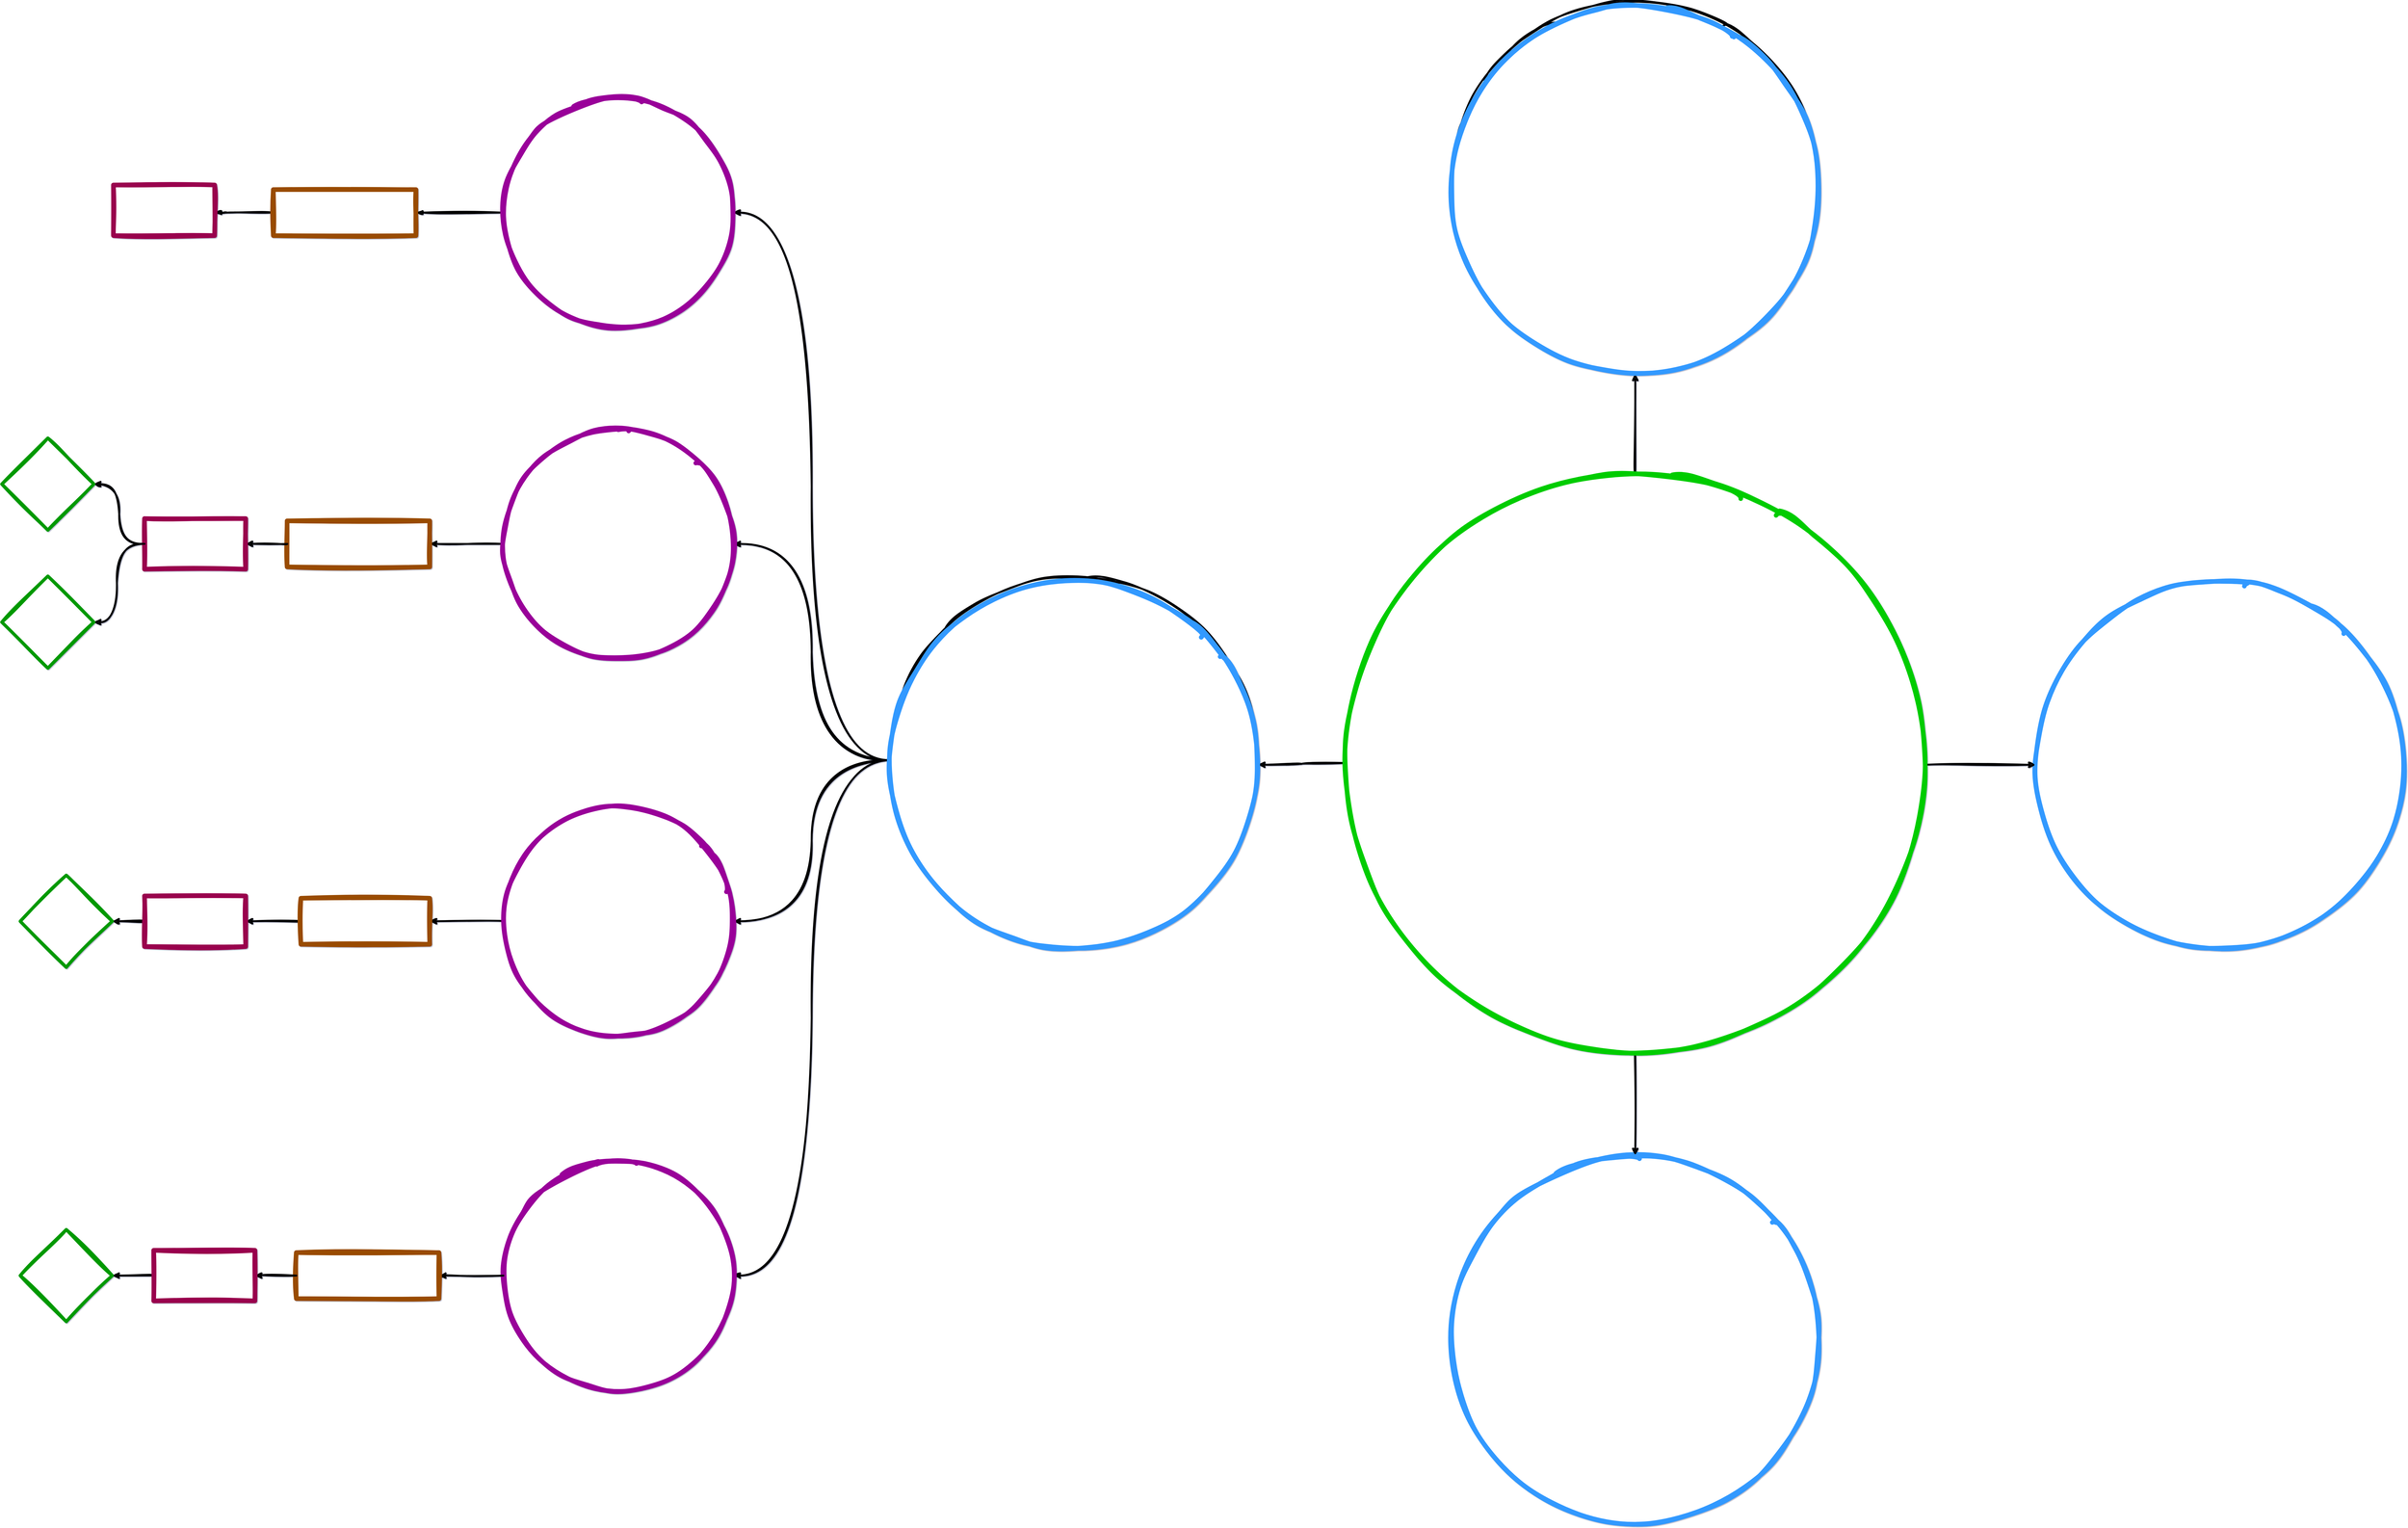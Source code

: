 <mxfile pages="5">
    <diagram name="DDD" id="bOX-pJGZNL9HbD0swC99">
        <mxGraphModel dx="7910" dy="8620" grid="1" gridSize="10" guides="1" tooltips="1" connect="1" arrows="1" fold="1" page="0" pageScale="1.5" pageWidth="2336" pageHeight="1654" background="#FFFFFF" math="0" shadow="1">
            <root>
                <mxCell id="GY-iggYIOW7TUiB6LQyF-0" style=";html=1;"/>
                <mxCell id="GY-iggYIOW7TUiB6LQyF-1" style=";html=1;" parent="GY-iggYIOW7TUiB6LQyF-0"/>
                <mxCell id="89iH2JXOaPEIdSRgFx25-13" style="edgeStyle=orthogonalEdgeStyle;curved=1;rounded=0;orthogonalLoop=1;jettySize=auto;html=1;entryX=1;entryY=0.5;entryDx=0;entryDy=0;strokeWidth=4;fontSize=150;labelBackgroundColor=none;fontColor=default;sketch=1;curveFitting=1;jiggle=2;" parent="GY-iggYIOW7TUiB6LQyF-1" source="GY-iggYIOW7TUiB6LQyF-3" target="GY-iggYIOW7TUiB6LQyF-10" edge="1">
                    <mxGeometry relative="1" as="geometry"/>
                </mxCell>
                <mxCell id="89iH2JXOaPEIdSRgFx25-14" style="edgeStyle=orthogonalEdgeStyle;curved=1;rounded=0;orthogonalLoop=1;jettySize=auto;html=1;exitX=0;exitY=0.5;exitDx=0;exitDy=0;entryX=1;entryY=0.5;entryDx=0;entryDy=0;strokeWidth=4;fontSize=150;labelBackgroundColor=none;fontColor=default;sketch=1;curveFitting=1;jiggle=2;" parent="GY-iggYIOW7TUiB6LQyF-1" source="GY-iggYIOW7TUiB6LQyF-3" target="GY-iggYIOW7TUiB6LQyF-7" edge="1">
                    <mxGeometry relative="1" as="geometry"/>
                </mxCell>
                <mxCell id="89iH2JXOaPEIdSRgFx25-16" style="edgeStyle=orthogonalEdgeStyle;curved=1;rounded=0;orthogonalLoop=1;jettySize=auto;html=1;exitX=0;exitY=0.5;exitDx=0;exitDy=0;entryX=1;entryY=0.5;entryDx=0;entryDy=0;strokeWidth=4;fontSize=150;labelBackgroundColor=none;fontColor=default;sketch=1;curveFitting=1;jiggle=2;" parent="GY-iggYIOW7TUiB6LQyF-1" source="GY-iggYIOW7TUiB6LQyF-3" target="GY-iggYIOW7TUiB6LQyF-9" edge="1">
                    <mxGeometry relative="1" as="geometry"/>
                </mxCell>
                <mxCell id="89iH2JXOaPEIdSRgFx25-18" style="edgeStyle=orthogonalEdgeStyle;curved=1;rounded=0;orthogonalLoop=1;jettySize=auto;html=1;exitX=0;exitY=0.5;exitDx=0;exitDy=0;entryX=1;entryY=0.5;entryDx=0;entryDy=0;strokeWidth=4;fontSize=150;labelBackgroundColor=none;fontColor=default;sketch=1;curveFitting=1;jiggle=2;" parent="GY-iggYIOW7TUiB6LQyF-1" source="GY-iggYIOW7TUiB6LQyF-3" target="GY-iggYIOW7TUiB6LQyF-8" edge="1">
                    <mxGeometry relative="1" as="geometry"/>
                </mxCell>
                <mxCell id="GY-iggYIOW7TUiB6LQyF-3" Value="&lt;div style=&quot;font-size: 60px;&quot;&gt;&lt;font style=&quot;font-size: 60px; background-color: rgb(255, 255, 255);&quot;&gt;Comercio electrónico&lt;/font&gt;&lt;/div&gt;&lt;div style=&quot;font-size: 60px;&quot;&gt;&lt;font style=&quot;font-size: 60px; background-color: rgb(255, 255, 255);&quot;&gt;&amp;lt;domain&amp;gt;&lt;/font&gt;&lt;/div&gt;" style="ellipse;whiteSpace=wrap;html=1;aspect=fixed;strokeWidth=4;align=center;rounded=0;labelBackgroundColor=none;sketch=1;curveFitting=1;jiggle=2;" parent="GY-iggYIOW7TUiB6LQyF-1" vertex="1">
                    <mxGeometry x="1680" y="-3090" width="800" height="800" as="geometry"/>
                </mxCell>
                <mxCell id="GY-iggYIOW7TUiB6LQyF-4" Value="&lt;font style=&quot;font-size: 60px;&quot;&gt;Servicios financieros&lt;br&gt;&amp;lt;domain&amp;gt;&lt;br&gt;&lt;/font&gt;" style="ellipse;whiteSpace=wrap;html=1;aspect=fixed;strokeWidth=10;rounded=0;labelBackgroundColor=none;sketch=1;curveFitting=1;jiggle=2;strokeColor=#3399FF;" parent="GY-iggYIOW7TUiB6LQyF-1" vertex="1">
                    <mxGeometry x="2900" y="-1831.36" width="800" height="800" as="geometry"/>
                </mxCell>
                <mxCell id="GY-iggYIOW7TUiB6LQyF-5" Value="&lt;font style=&quot;font-size: 60px;&quot;&gt;Marketing&lt;br&gt;&amp;lt;domain&amp;gt;&lt;br&gt;&lt;/font&gt;" style="ellipse;whiteSpace=wrap;html=1;aspect=fixed;strokeWidth=4;rounded=0;labelBackgroundColor=none;sketch=1;curveFitting=1;jiggle=2;" parent="GY-iggYIOW7TUiB6LQyF-1" vertex="1">
                    <mxGeometry x="2900" y="-4340" width="800" height="800" as="geometry"/>
                </mxCell>
                <mxCell id="GY-iggYIOW7TUiB6LQyF-6" Value="&lt;font style=&quot;font-size: 60px;&quot;&gt;Logística y transporte&lt;br&gt;&amp;lt;domain&amp;gt;&lt;br&gt;&lt;/font&gt;" style="ellipse;whiteSpace=wrap;html=1;aspect=fixed;strokeWidth=10;rounded=0;labelBackgroundColor=none;sketch=1;curveFitting=1;jiggle=2;strokeColor=#3399FF;" parent="GY-iggYIOW7TUiB6LQyF-1" vertex="1">
                    <mxGeometry x="4170" y="-3080" width="800" height="800" as="geometry"/>
                </mxCell>
                <mxCell id="89iH2JXOaPEIdSRgFx25-15" style="edgeStyle=orthogonalEdgeStyle;curved=1;rounded=0;orthogonalLoop=1;jettySize=auto;html=1;entryX=1;entryY=0.5;entryDx=0;entryDy=0;strokeWidth=4;fontSize=150;labelBackgroundColor=none;fontColor=default;sketch=1;curveFitting=1;jiggle=2;" parent="GY-iggYIOW7TUiB6LQyF-1" source="GY-iggYIOW7TUiB6LQyF-7" target="GY-iggYIOW7TUiB6LQyF-16" edge="1">
                    <mxGeometry relative="1" as="geometry"/>
                </mxCell>
                <mxCell id="GY-iggYIOW7TUiB6LQyF-7" Value="Commodity&lt;br&gt;&amp;lt;subdomain&amp;gt;" style="ellipse;whiteSpace=wrap;html=1;strokeWidth=10;fontSize=35;verticalAlign=middle;align=center;rounded=0;labelBackgroundColor=none;sketch=1;curveFitting=1;jiggle=2;strokeColor=#990099;" parent="GY-iggYIOW7TUiB6LQyF-1" vertex="1">
                    <mxGeometry x="840" y="-3409.96" width="500" height="500" as="geometry"/>
                </mxCell>
                <mxCell id="GY-iggYIOW7TUiB6LQyF-8" Value="Sales&lt;br&gt;&amp;lt;subdomain&amp;gt;" style="ellipse;whiteSpace=wrap;html=1;strokeWidth=10;fontSize=35;verticalAlign=middle;rounded=0;labelBackgroundColor=none;sketch=1;curveFitting=1;jiggle=2;strokeColor=#990099;" parent="GY-iggYIOW7TUiB6LQyF-1" vertex="1">
                    <mxGeometry x="840" y="-1820.0" width="500" height="500" as="geometry"/>
                </mxCell>
                <mxCell id="89iH2JXOaPEIdSRgFx25-17" style="edgeStyle=orthogonalEdgeStyle;curved=1;rounded=0;orthogonalLoop=1;jettySize=auto;html=1;entryX=1;entryY=0.5;entryDx=0;entryDy=0;strokeWidth=4;fontSize=150;labelBackgroundColor=none;fontColor=default;sketch=1;curveFitting=1;jiggle=2;" parent="GY-iggYIOW7TUiB6LQyF-1" source="GY-iggYIOW7TUiB6LQyF-9" target="GY-iggYIOW7TUiB6LQyF-13" edge="1">
                    <mxGeometry relative="1" as="geometry"/>
                </mxCell>
                <mxCell id="GY-iggYIOW7TUiB6LQyF-9" Value="Advertisements&lt;br&gt;&amp;lt;subdomain&amp;gt;" style="ellipse;whiteSpace=wrap;html=1;strokeWidth=10;fontSize=35;verticalAlign=middle;rounded=0;labelBackgroundColor=none;sketch=1;curveFitting=1;jiggle=2;strokeColor=#990099;" parent="GY-iggYIOW7TUiB6LQyF-1" vertex="1">
                    <mxGeometry x="840" y="-2590" width="500" height="500" as="geometry"/>
                </mxCell>
                <mxCell id="7aHl_WH1xhdf0_nuMMED-2" style="edgeStyle=orthogonalEdgeStyle;rounded=1;sketch=1;hachureGap=4;jiggle=2;curveFitting=1;orthogonalLoop=1;jettySize=auto;html=1;entryX=1;entryY=0.5;entryDx=0;entryDy=0;strokeColor=default;strokeWidth=4;fontFamily=Architects Daughter;fontSource=https%3A%2F%2Ffonts.googleapis.com%2Fcss%3Ffamily%3DArchitects%2BDaughter;fontSize=20;startArrow=none;startFill=0;endArrow=blockThin;endFill=1;" parent="GY-iggYIOW7TUiB6LQyF-1" source="GY-iggYIOW7TUiB6LQyF-10" target="7aHl_WH1xhdf0_nuMMED-0" edge="1">
                    <mxGeometry relative="1" as="geometry"/>
                </mxCell>
                <mxCell id="GY-iggYIOW7TUiB6LQyF-10" Value="Users&lt;br&gt;&amp;lt;subdomain&amp;gt;" style="ellipse;whiteSpace=wrap;html=1;strokeWidth=10;fontSize=35;rounded=0;labelBackgroundColor=none;sketch=1;curveFitting=1;jiggle=2;strokeColor=#990099;" parent="GY-iggYIOW7TUiB6LQyF-1" vertex="1">
                    <mxGeometry x="840" y="-4130" width="500" height="500" as="geometry"/>
                </mxCell>
                <mxCell id="89iH2JXOaPEIdSRgFx25-1" style="edgeStyle=orthogonalEdgeStyle;curved=1;rounded=0;orthogonalLoop=1;jettySize=auto;html=1;exitX=0;exitY=0.5;exitDx=0;exitDy=0;strokeWidth=4;fontSize=17;labelBackgroundColor=none;fontColor=default;sketch=1;curveFitting=1;jiggle=2;entryX=1;entryY=0.5;entryDx=0;entryDy=0;" parent="GY-iggYIOW7TUiB6LQyF-1" source="GY-iggYIOW7TUiB6LQyF-13" target="PvBCxBzYvh3E6SIUXhYJ-7" edge="1">
                    <mxGeometry relative="1" as="geometry">
                        <mxPoint x="280" y="-2340" as="targetPoint"/>
                    </mxGeometry>
                </mxCell>
                <mxCell id="GY-iggYIOW7TUiB6LQyF-13" Value="Publication&lt;br&gt;&amp;lt;context&amp;gt;" style="rounded=0;whiteSpace=wrap;html=1;strokeWidth=10;fontSize=35;labelBackgroundColor=none;sketch=1;curveFitting=1;jiggle=2;strokeColor=#994C00;" parent="GY-iggYIOW7TUiB6LQyF-1" vertex="1">
                    <mxGeometry x="400" y="-2390" width="280" height="100" as="geometry"/>
                </mxCell>
                <mxCell id="GY-iggYIOW7TUiB6LQyF-16" Value="Product&lt;br&gt;&amp;lt;context&amp;gt;" style="rounded=0;whiteSpace=wrap;html=1;strokeWidth=10;fontSize=35;labelBackgroundColor=none;sketch=1;curveFitting=1;jiggle=2;strokeColor=#994C00;" parent="GY-iggYIOW7TUiB6LQyF-1" vertex="1">
                    <mxGeometry x="370" y="-3210.08" width="310" height="100" as="geometry"/>
                </mxCell>
                <mxCell id="GY-iggYIOW7TUiB6LQyF-18" Value="&amp;nbsp;" style="text;html=1;align=center;verticalAlign=middle;resizable=0;points=[];autosize=1;strokeColor=none;fillColor=none;strokeWidth=4;rounded=0;labelBackgroundColor=none;sketch=1;curveFitting=1;jiggle=2;" parent="GY-iggYIOW7TUiB6LQyF-1" vertex="1">
                    <mxGeometry x="1200" y="-3055" width="30" height="30" as="geometry"/>
                </mxCell>
                <mxCell id="GY-iggYIOW7TUiB6LQyF-19" style="edgeStyle=orthogonalEdgeStyle;curved=1;rounded=0;orthogonalLoop=1;jettySize=auto;html=1;entryX=1;entryY=0.5;entryDx=0;entryDy=0;strokeWidth=4;fontSize=17;exitX=0;exitY=0.5;exitDx=0;exitDy=0;labelBackgroundColor=none;fontColor=default;sketch=1;curveFitting=1;jiggle=2;" parent="GY-iggYIOW7TUiB6LQyF-1" source="GY-iggYIOW7TUiB6LQyF-16" target="PvBCxBzYvh3E6SIUXhYJ-2" edge="1">
                    <mxGeometry relative="1" as="geometry">
                        <mxPoint x="360" y="-3220" as="sourcePoint"/>
                        <mxPoint x="280" y="-3159.96" as="targetPoint"/>
                    </mxGeometry>
                </mxCell>
                <mxCell id="89iH2JXOaPEIdSRgFx25-19" style="edgeStyle=orthogonalEdgeStyle;curved=1;rounded=0;orthogonalLoop=1;jettySize=auto;html=1;entryX=0;entryY=0.5;entryDx=0;entryDy=0;strokeWidth=4;fontSize=150;labelBackgroundColor=none;fontColor=default;sketch=1;curveFitting=1;jiggle=2;startArrow=classic;startFill=1;endArrow=none;endFill=0;" parent="GY-iggYIOW7TUiB6LQyF-1" source="GY-iggYIOW7TUiB6LQyF-25" target="GY-iggYIOW7TUiB6LQyF-8" edge="1">
                    <mxGeometry relative="1" as="geometry"/>
                </mxCell>
                <mxCell id="GY-iggYIOW7TUiB6LQyF-25" Value="Billing&lt;br&gt;&amp;lt;context&amp;gt;" style="rounded=0;whiteSpace=wrap;html=1;strokeWidth=10;fontSize=35;labelBackgroundColor=none;sketch=1;curveFitting=1;jiggle=2;strokeColor=#994C00;" parent="GY-iggYIOW7TUiB6LQyF-1" vertex="1">
                    <mxGeometry x="390" y="-1620.0" width="310" height="100" as="geometry"/>
                </mxCell>
                <mxCell id="GY-iggYIOW7TUiB6LQyF-26" style="edgeStyle=orthogonalEdgeStyle;curved=1;rounded=0;orthogonalLoop=1;jettySize=auto;html=1;entryX=0;entryY=0.5;entryDx=0;entryDy=0;strokeWidth=4;fontSize=17;labelBackgroundColor=none;fontColor=default;sketch=1;curveFitting=1;jiggle=2;endArrow=none;endFill=0;startArrow=classic;startFill=1;" parent="GY-iggYIOW7TUiB6LQyF-1" source="GY-iggYIOW7TUiB6LQyF-29" target="GY-iggYIOW7TUiB6LQyF-25" edge="1">
                    <mxGeometry relative="1" as="geometry"/>
                </mxCell>
                <mxCell id="GY-iggYIOW7TUiB6LQyF-28" style="edgeStyle=orthogonalEdgeStyle;curved=1;rounded=0;orthogonalLoop=1;jettySize=auto;html=1;strokeWidth=4;fontSize=25;labelBackgroundColor=none;fontColor=default;sketch=1;curveFitting=1;jiggle=2;" parent="GY-iggYIOW7TUiB6LQyF-1" source="GY-iggYIOW7TUiB6LQyF-29" target="GY-iggYIOW7TUiB6LQyF-31" edge="1">
                    <mxGeometry relative="1" as="geometry"/>
                </mxCell>
                <mxCell id="GY-iggYIOW7TUiB6LQyF-29" Value="Bill&lt;br&gt;&amp;lt;Aggregage root&amp;gt;" style="rounded=0;whiteSpace=wrap;html=1;fontSize=25;strokeWidth=10;labelBackgroundColor=none;sketch=1;curveFitting=1;jiggle=2;strokeColor=#99004D;" parent="GY-iggYIOW7TUiB6LQyF-1" vertex="1">
                    <mxGeometry x="80" y="-1625.0" width="220" height="110" as="geometry"/>
                </mxCell>
                <mxCell id="GY-iggYIOW7TUiB6LQyF-31" Value="customer&lt;br style=&quot;font-size: 25px;&quot;&gt;&amp;lt;entity&amp;gt;" style="rhombus;whiteSpace=wrap;html=1;fontSize=25;rounded=0;strokeWidth=7;labelBackgroundColor=none;sketch=1;curveFitting=1;jiggle=2;strokeColor=#009900;" parent="GY-iggYIOW7TUiB6LQyF-1" vertex="1">
                    <mxGeometry x="-210" y="-1670.0" width="200" height="200" as="geometry"/>
                </mxCell>
                <mxCell id="89iH2JXOaPEIdSRgFx25-7" style="edgeStyle=orthogonalEdgeStyle;curved=1;rounded=0;orthogonalLoop=1;jettySize=auto;html=1;strokeWidth=4;fontSize=150;labelBackgroundColor=none;fontColor=default;sketch=1;curveFitting=1;jiggle=2;entryX=1;entryY=0.5;entryDx=0;entryDy=0;" parent="GY-iggYIOW7TUiB6LQyF-1" source="89iH2JXOaPEIdSRgFx25-6" target="sTN_9HvDD1DU0M0ZeHCn-0" edge="1">
                    <mxGeometry relative="1" as="geometry">
                        <mxPoint x="2420" y="-2680" as="targetPoint"/>
                    </mxGeometry>
                </mxCell>
                <mxCell id="89iH2JXOaPEIdSRgFx25-8" style="edgeStyle=orthogonalEdgeStyle;curved=1;rounded=0;orthogonalLoop=1;jettySize=auto;html=1;entryX=0.5;entryY=1;entryDx=0;entryDy=0;strokeWidth=4;fontSize=150;labelBackgroundColor=none;fontColor=default;sketch=1;curveFitting=1;jiggle=2;" parent="GY-iggYIOW7TUiB6LQyF-1" source="89iH2JXOaPEIdSRgFx25-6" target="sTN_9HvDD1DU0M0ZeHCn-1" edge="1">
                    <mxGeometry relative="1" as="geometry"/>
                </mxCell>
                <mxCell id="89iH2JXOaPEIdSRgFx25-9" style="edgeStyle=orthogonalEdgeStyle;curved=1;rounded=0;orthogonalLoop=1;jettySize=auto;html=1;entryX=0;entryY=0.5;entryDx=0;entryDy=0;strokeWidth=4;fontSize=150;labelBackgroundColor=none;fontColor=default;sketch=1;curveFitting=1;jiggle=2;" parent="GY-iggYIOW7TUiB6LQyF-1" source="89iH2JXOaPEIdSRgFx25-6" target="GY-iggYIOW7TUiB6LQyF-6" edge="1">
                    <mxGeometry relative="1" as="geometry">
                        <Array as="points">
                            <mxPoint x="4000" y="-2680"/>
                            <mxPoint x="4000" y="-2680"/>
                        </Array>
                    </mxGeometry>
                </mxCell>
                <mxCell id="89iH2JXOaPEIdSRgFx25-10" style="edgeStyle=orthogonalEdgeStyle;curved=1;rounded=0;orthogonalLoop=1;jettySize=auto;html=1;strokeWidth=4;fontSize=150;labelBackgroundColor=none;fontColor=default;sketch=1;curveFitting=1;jiggle=2;" parent="GY-iggYIOW7TUiB6LQyF-1" source="89iH2JXOaPEIdSRgFx25-6" target="GY-iggYIOW7TUiB6LQyF-4" edge="1">
                    <mxGeometry relative="1" as="geometry"/>
                </mxCell>
                <mxCell id="89iH2JXOaPEIdSRgFx25-6" Value="&lt;font style=&quot;font-size: 150px;&quot;&gt;&lt;font style=&quot;font-size: 150px;&quot;&gt;Mercado libre&lt;/font&gt;&lt;br style=&quot;font-size: 150px;&quot;&gt;&lt;/font&gt;" style="ellipse;whiteSpace=wrap;html=1;strokeWidth=10;fontSize=150;perimeterSpacing=0;shadow=0;fillStyle=auto;fillColor=default;labelBackgroundColor=none;labelBorderColor=none;aspect=fixed;rounded=0;sketch=1;curveFitting=1;jiggle=2;strokeColor=#00CC00;" parent="GY-iggYIOW7TUiB6LQyF-1" vertex="1">
                    <mxGeometry x="2670" y="-3314" width="1260" height="1260" as="geometry"/>
                </mxCell>
                <mxCell id="sTN_9HvDD1DU0M0ZeHCn-0" Value="&lt;div style=&quot;font-size: 60px;&quot;&gt;&lt;font style=&quot;font-size: 60px; background-color: rgb(255, 255, 255);&quot;&gt;Ecommerce&lt;/font&gt;&lt;/div&gt;&lt;div style=&quot;font-size: 60px;&quot;&gt;&lt;font style=&quot;font-size: 60px; background-color: rgb(255, 255, 255);&quot;&gt;&amp;lt;domain&amp;gt;&lt;/font&gt;&lt;/div&gt;" style="ellipse;whiteSpace=wrap;html=1;aspect=fixed;strokeWidth=10;align=center;rounded=0;labelBackgroundColor=none;sketch=1;curveFitting=1;jiggle=2;strokeColor=#3399FF;" parent="GY-iggYIOW7TUiB6LQyF-1" vertex="1">
                    <mxGeometry x="1680" y="-3080" width="800" height="800" as="geometry"/>
                </mxCell>
                <mxCell id="sTN_9HvDD1DU0M0ZeHCn-1" Value="&lt;font style=&quot;font-size: 60px;&quot;&gt;Marketing&lt;br&gt;&amp;lt;domain&amp;gt;&lt;br&gt;&lt;/font&gt;" style="ellipse;whiteSpace=wrap;html=1;aspect=fixed;strokeWidth=10;rounded=0;labelBackgroundColor=none;sketch=1;curveFitting=1;jiggle=2;strokeColor=#3399FF;" parent="GY-iggYIOW7TUiB6LQyF-1" vertex="1">
                    <mxGeometry x="2900" y="-4330" width="800" height="800" as="geometry"/>
                </mxCell>
                <mxCell id="PvBCxBzYvh3E6SIUXhYJ-1" style="edgeStyle=orthogonalEdgeStyle;curved=1;rounded=0;orthogonalLoop=1;jettySize=auto;html=1;strokeWidth=4;fontSize=25;exitX=0;exitY=0.5;exitDx=0;exitDy=0;entryX=1;entryY=0.5;entryDx=0;entryDy=0;labelBackgroundColor=none;fontColor=default;sketch=1;curveFitting=1;jiggle=2;" parent="GY-iggYIOW7TUiB6LQyF-1" source="PvBCxBzYvh3E6SIUXhYJ-2" target="PvBCxBzYvh3E6SIUXhYJ-4" edge="1">
                    <mxGeometry relative="1" as="geometry">
                        <mxPoint x="-17" y="-3124.08" as="sourcePoint"/>
                    </mxGeometry>
                </mxCell>
                <mxCell id="PvBCxBzYvh3E6SIUXhYJ-2" Value="Item&lt;br style=&quot;font-size: 25px;&quot;&gt;&amp;lt;Aggregage root&amp;gt;" style="rounded=0;whiteSpace=wrap;html=1;fontSize=25;strokeWidth=10;labelBackgroundColor=none;sketch=1;curveFitting=1;jiggle=2;strokeColor=#99004D;" parent="GY-iggYIOW7TUiB6LQyF-1" vertex="1">
                    <mxGeometry x="60" y="-3215.08" width="220" height="110" as="geometry"/>
                </mxCell>
                <mxCell id="PvBCxBzYvh3E6SIUXhYJ-4" Value="Seller&lt;br style=&quot;font-size: 25px;&quot;&gt;&amp;lt;entity&amp;gt;" style="rhombus;whiteSpace=wrap;html=1;fontSize=25;rounded=0;strokeWidth=7;labelBackgroundColor=none;sketch=1;curveFitting=1;jiggle=2;strokeColor=#009900;" parent="GY-iggYIOW7TUiB6LQyF-1" vertex="1">
                    <mxGeometry x="-250" y="-3390" width="200" height="200" as="geometry"/>
                </mxCell>
                <mxCell id="PvBCxBzYvh3E6SIUXhYJ-6" style="edgeStyle=orthogonalEdgeStyle;curved=1;rounded=0;orthogonalLoop=1;jettySize=auto;html=1;entryX=1;entryY=0.5;entryDx=0;entryDy=0;strokeWidth=4;fontSize=25;labelBackgroundColor=none;fontColor=default;sketch=1;curveFitting=1;jiggle=2;" parent="GY-iggYIOW7TUiB6LQyF-1" source="PvBCxBzYvh3E6SIUXhYJ-7" target="PvBCxBzYvh3E6SIUXhYJ-9" edge="1">
                    <mxGeometry relative="1" as="geometry"/>
                </mxCell>
                <mxCell id="PvBCxBzYvh3E6SIUXhYJ-7" Value="Article&lt;br style=&quot;font-size: 25px;&quot;&gt;&amp;lt;Aggregage root&amp;gt;" style="rounded=0;whiteSpace=wrap;html=1;fontSize=25;strokeWidth=10;labelBackgroundColor=none;sketch=1;curveFitting=1;jiggle=2;strokeColor=#99004D;" parent="GY-iggYIOW7TUiB6LQyF-1" vertex="1">
                    <mxGeometry x="60" y="-2395" width="220" height="110" as="geometry"/>
                </mxCell>
                <mxCell id="PvBCxBzYvh3E6SIUXhYJ-9" Value="Seller&lt;br style=&quot;border-color: var(--border-color); font-size: 25px;&quot;&gt;&amp;lt;entity&amp;gt;" style="rhombus;whiteSpace=wrap;html=1;fontSize=25;rounded=0;strokeWidth=7;labelBackgroundColor=none;sketch=1;curveFitting=1;jiggle=2;strokeColor=#009900;" parent="GY-iggYIOW7TUiB6LQyF-1" vertex="1">
                    <mxGeometry x="-210" y="-2440" width="200" height="200" as="geometry"/>
                </mxCell>
                <mxCell id="CMJm9K8ORKCPN2p8nIlv-0" style="edgeStyle=orthogonalEdgeStyle;curved=1;rounded=0;orthogonalLoop=1;jettySize=auto;html=1;strokeWidth=4;fontSize=25;labelBackgroundColor=none;fontColor=default;sketch=1;curveFitting=1;jiggle=2;entryX=1;entryY=0.5;entryDx=0;entryDy=0;exitX=0;exitY=0.5;exitDx=0;exitDy=0;" parent="GY-iggYIOW7TUiB6LQyF-1" source="PvBCxBzYvh3E6SIUXhYJ-2" target="CMJm9K8ORKCPN2p8nIlv-1" edge="1">
                    <mxGeometry relative="1" as="geometry">
                        <mxPoint x="54.5" y="-3050" as="sourcePoint"/>
                        <Array as="points">
                            <mxPoint y="-3160"/>
                            <mxPoint y="-2990"/>
                        </Array>
                    </mxGeometry>
                </mxCell>
                <mxCell id="CMJm9K8ORKCPN2p8nIlv-1" Value="Category&lt;br style=&quot;font-size: 25px;&quot;&gt;&amp;lt;entity&amp;gt;" style="rhombus;whiteSpace=wrap;html=1;fontSize=25;rounded=0;strokeWidth=7;labelBackgroundColor=none;sketch=1;curveFitting=1;jiggle=2;strokeColor=#009900;" parent="GY-iggYIOW7TUiB6LQyF-1" vertex="1">
                    <mxGeometry x="-250" y="-3090" width="200" height="200" as="geometry"/>
                </mxCell>
                <mxCell id="7aHl_WH1xhdf0_nuMMED-6" style="edgeStyle=orthogonalEdgeStyle;rounded=1;sketch=1;hachureGap=4;jiggle=2;curveFitting=1;orthogonalLoop=1;jettySize=auto;html=1;strokeColor=default;strokeWidth=4;fontFamily=Architects Daughter;fontSource=https%3A%2F%2Ffonts.googleapis.com%2Fcss%3Ffamily%3DArchitects%2BDaughter;fontSize=20;startArrow=none;startFill=0;endArrow=blockThin;endFill=1;" parent="GY-iggYIOW7TUiB6LQyF-1" source="7aHl_WH1xhdf0_nuMMED-0" target="7aHl_WH1xhdf0_nuMMED-4" edge="1">
                    <mxGeometry relative="1" as="geometry">
                        <Array as="points">
                            <mxPoint x="230" y="-3880"/>
                            <mxPoint x="230" y="-3880"/>
                        </Array>
                    </mxGeometry>
                </mxCell>
                <mxCell id="7aHl_WH1xhdf0_nuMMED-0" Value="Customer&lt;br&gt;&amp;lt;context&amp;gt;" style="rounded=0;whiteSpace=wrap;html=1;strokeWidth=10;fontSize=35;labelBackgroundColor=none;sketch=1;curveFitting=1;jiggle=2;strokeColor=#994C00;" parent="GY-iggYIOW7TUiB6LQyF-1" vertex="1">
                    <mxGeometry x="340" y="-3930" width="310" height="100" as="geometry"/>
                </mxCell>
                <mxCell id="7aHl_WH1xhdf0_nuMMED-4" Value="Person&lt;br style=&quot;font-size: 25px;&quot;&gt;&amp;lt;Aggregage root&amp;gt;" style="rounded=0;whiteSpace=wrap;html=1;fontSize=25;strokeWidth=10;labelBackgroundColor=none;sketch=1;curveFitting=1;jiggle=2;strokeColor=#99004D;" parent="GY-iggYIOW7TUiB6LQyF-1" vertex="1">
                    <mxGeometry x="-7.5" y="-3940" width="220" height="110" as="geometry"/>
                </mxCell>
            </root>
        </mxGraphModel>
    </diagram>
    <diagram id="lsBdx-qINpygOgSRETDx" name="Articulo&lt;AR&gt;-Producto">
        <mxGraphModel dx="1739" dy="1728" grid="1" gridSize="10" guides="1" tooltips="1" connect="1" arrows="1" fold="1" page="0" pageScale="1" pageWidth="2336" pageHeight="1654" math="0" shadow="0">
            <root>
                <mxCell id="0"/>
                <mxCell id="1" parent="0"/>
                <mxCell id="J2DRZOPWIV1fbYZEQwZV-1" Value="Articulo[AR]" style="shape=table;startSize=30;container=1;collapsible=1;childLayout=tableLayout;fixedRows=1;rowLines=0;fontStyle=1;align=center;resizeLast=1;hachureGap=4;fontFamily=Helvetica;fontSize=20;fillColor=none;swimlaneFillColor=default;rounded=0;shadow=1;strokeWidth=2;labelBorderColor=none;strokeColor=#0000FF;sketch=1;curveFitting=1;jiggle=2;" parent="1" vertex="1">
                    <mxGeometry x="-260" y="-150" width="300" height="510" as="geometry"/>
                </mxCell>
                <mxCell id="J2DRZOPWIV1fbYZEQwZV-2" Value="" style="shape=tableRow;horizontal=0;startSize=0;swimlaneHead=0;swimlaneBody=0;fillColor=none;collapsible=0;dropTarget=0;points=[[0,0.5],[1,0.5]];portConstraint=eastwest;top=0;left=0;right=0;bottom=1;sketch=1;hachureGap=4;jiggle=2;curveFitting=1;fontFamily=Helvetica;fontSize=20;" parent="J2DRZOPWIV1fbYZEQwZV-1" vertex="1">
                    <mxGeometry y="30" width="300" height="30" as="geometry"/>
                </mxCell>
                <mxCell id="J2DRZOPWIV1fbYZEQwZV-3" Value="ID" style="shape=partialRectangle;connectable=0;fillColor=none;top=0;left=0;bottom=0;right=0;fontStyle=1;overflow=hidden;sketch=1;hachureGap=4;jiggle=2;curveFitting=1;fontFamily=Helvetica;fontSize=20;" parent="J2DRZOPWIV1fbYZEQwZV-2" vertex="1">
                    <mxGeometry width="40" height="30" as="geometry">
                        <mxRectangle width="40" height="30" as="alternateBounds"/>
                    </mxGeometry>
                </mxCell>
                <mxCell id="J2DRZOPWIV1fbYZEQwZV-4" Value="ArticuloId&lt;UUID&gt;" style="shape=partialRectangle;connectable=0;fillColor=none;top=0;left=0;bottom=0;right=0;align=left;spacingLeft=6;fontStyle=5;overflow=hidden;sketch=1;hachureGap=4;jiggle=2;curveFitting=1;fontFamily=Helvetica;fontSize=20;" parent="J2DRZOPWIV1fbYZEQwZV-2" vertex="1">
                    <mxGeometry x="40" width="260" height="30" as="geometry">
                        <mxRectangle width="260" height="30" as="alternateBounds"/>
                    </mxGeometry>
                </mxCell>
                <mxCell id="J2DRZOPWIV1fbYZEQwZV-8" Value="" style="shape=tableRow;horizontal=0;startSize=0;swimlaneHead=0;swimlaneBody=0;fillColor=none;collapsible=0;dropTarget=0;points=[[0,0.5],[1,0.5]];portConstraint=eastwest;top=0;left=0;right=0;bottom=0;sketch=1;hachureGap=4;jiggle=2;curveFitting=1;fontFamily=Helvetica;fontSize=20;" parent="J2DRZOPWIV1fbYZEQwZV-1" vertex="1">
                    <mxGeometry y="60" width="300" height="30" as="geometry"/>
                </mxCell>
                <mxCell id="J2DRZOPWIV1fbYZEQwZV-9" Value="E" style="shape=partialRectangle;connectable=0;fillColor=none;top=0;left=0;bottom=0;right=0;editable=1;overflow=hidden;sketch=1;hachureGap=4;jiggle=2;curveFitting=1;fontFamily=Helvetica;fontSize=20;" parent="J2DRZOPWIV1fbYZEQwZV-8" vertex="1">
                    <mxGeometry width="40" height="30" as="geometry">
                        <mxRectangle width="40" height="30" as="alternateBounds"/>
                    </mxGeometry>
                </mxCell>
                <mxCell id="J2DRZOPWIV1fbYZEQwZV-10" Value="Categoria" style="shape=partialRectangle;connectable=0;fillColor=none;top=0;left=0;bottom=0;right=0;align=left;spacingLeft=6;overflow=hidden;sketch=1;hachureGap=4;jiggle=2;curveFitting=1;fontFamily=Helvetica;fontSize=20;" parent="J2DRZOPWIV1fbYZEQwZV-8" vertex="1">
                    <mxGeometry x="40" width="260" height="30" as="geometry">
                        <mxRectangle width="260" height="30" as="alternateBounds"/>
                    </mxGeometry>
                </mxCell>
                <mxCell id="J2DRZOPWIV1fbYZEQwZV-11" Value="" style="shape=tableRow;horizontal=0;startSize=0;swimlaneHead=0;swimlaneBody=0;fillColor=none;collapsible=0;dropTarget=0;points=[[0,0.5],[1,0.5]];portConstraint=eastwest;top=0;left=0;right=0;bottom=0;sketch=1;hachureGap=4;jiggle=2;curveFitting=1;fontFamily=Helvetica;fontSize=20;" parent="J2DRZOPWIV1fbYZEQwZV-1" vertex="1">
                    <mxGeometry y="90" width="300" height="30" as="geometry"/>
                </mxCell>
                <mxCell id="J2DRZOPWIV1fbYZEQwZV-12" Value="E" style="shape=partialRectangle;connectable=0;fillColor=none;top=0;left=0;bottom=0;right=0;editable=1;overflow=hidden;sketch=1;hachureGap=4;jiggle=2;curveFitting=1;fontFamily=Helvetica;fontSize=20;" parent="J2DRZOPWIV1fbYZEQwZV-11" vertex="1">
                    <mxGeometry width="40" height="30" as="geometry">
                        <mxRectangle width="40" height="30" as="alternateBounds"/>
                    </mxGeometry>
                </mxCell>
                <mxCell id="J2DRZOPWIV1fbYZEQwZV-13" Value="Vendedor" style="shape=partialRectangle;connectable=0;fillColor=none;top=0;left=0;bottom=0;right=0;align=left;spacingLeft=6;overflow=hidden;sketch=1;hachureGap=4;jiggle=2;curveFitting=1;fontFamily=Helvetica;fontSize=20;" parent="J2DRZOPWIV1fbYZEQwZV-11" vertex="1">
                    <mxGeometry x="40" width="260" height="30" as="geometry">
                        <mxRectangle width="260" height="30" as="alternateBounds"/>
                    </mxGeometry>
                </mxCell>
                <mxCell id="4WjaCyY92BAiPcFfnNJH-1" Value="" style="shape=tableRow;horizontal=0;startSize=0;swimlaneHead=0;swimlaneBody=0;fillColor=none;collapsible=0;dropTarget=0;points=[[0,0.5],[1,0.5]];portConstraint=eastwest;top=0;left=0;right=0;bottom=0;sketch=1;hachureGap=4;jiggle=2;curveFitting=1;fontFamily=Helvetica;fontSize=20;" parent="J2DRZOPWIV1fbYZEQwZV-1" vertex="1">
                    <mxGeometry y="120" width="300" height="30" as="geometry"/>
                </mxCell>
                <mxCell id="4WjaCyY92BAiPcFfnNJH-2" Value="OV" style="shape=partialRectangle;connectable=0;fillColor=none;top=0;left=0;bottom=0;right=0;editable=1;overflow=hidden;sketch=1;hachureGap=4;jiggle=2;curveFitting=1;fontFamily=Helvetica;fontSize=20;" parent="4WjaCyY92BAiPcFfnNJH-1" vertex="1">
                    <mxGeometry width="40" height="30" as="geometry">
                        <mxRectangle width="40" height="30" as="alternateBounds"/>
                    </mxGeometry>
                </mxCell>
                <mxCell id="4WjaCyY92BAiPcFfnNJH-3" Value="+ nombre &lt;String&gt;" style="shape=partialRectangle;connectable=0;fillColor=none;top=0;left=0;bottom=0;right=0;align=left;spacingLeft=6;overflow=hidden;sketch=1;hachureGap=4;jiggle=2;curveFitting=1;fontFamily=Helvetica;fontSize=20;" parent="4WjaCyY92BAiPcFfnNJH-1" vertex="1">
                    <mxGeometry x="40" width="260" height="30" as="geometry">
                        <mxRectangle width="260" height="30" as="alternateBounds"/>
                    </mxGeometry>
                </mxCell>
                <mxCell id="4WjaCyY92BAiPcFfnNJH-4" Value="" style="shape=tableRow;horizontal=0;startSize=0;swimlaneHead=0;swimlaneBody=0;fillColor=none;collapsible=0;dropTarget=0;points=[[0,0.5],[1,0.5]];portConstraint=eastwest;top=0;left=0;right=0;bottom=0;sketch=1;hachureGap=4;jiggle=2;curveFitting=1;fontFamily=Helvetica;fontSize=20;" parent="J2DRZOPWIV1fbYZEQwZV-1" vertex="1">
                    <mxGeometry y="150" width="300" height="30" as="geometry"/>
                </mxCell>
                <mxCell id="4WjaCyY92BAiPcFfnNJH-5" Value="OV" style="shape=partialRectangle;connectable=0;fillColor=none;top=0;left=0;bottom=0;right=0;editable=1;overflow=hidden;sketch=1;hachureGap=4;jiggle=2;curveFitting=1;fontFamily=Helvetica;fontSize=20;" parent="4WjaCyY92BAiPcFfnNJH-4" vertex="1">
                    <mxGeometry width="40" height="30" as="geometry">
                        <mxRectangle width="40" height="30" as="alternateBounds"/>
                    </mxGeometry>
                </mxCell>
                <mxCell id="4WjaCyY92BAiPcFfnNJH-6" Value="+ descripcion &lt;String&gt;" style="shape=partialRectangle;connectable=0;fillColor=none;top=0;left=0;bottom=0;right=0;align=left;spacingLeft=6;overflow=hidden;sketch=1;hachureGap=4;jiggle=2;curveFitting=1;fontFamily=Helvetica;fontSize=20;" parent="4WjaCyY92BAiPcFfnNJH-4" vertex="1">
                    <mxGeometry x="40" width="260" height="30" as="geometry">
                        <mxRectangle width="260" height="30" as="alternateBounds"/>
                    </mxGeometry>
                </mxCell>
                <mxCell id="J2DRZOPWIV1fbYZEQwZV-17" Value="" style="shape=tableRow;horizontal=0;startSize=0;swimlaneHead=0;swimlaneBody=0;fillColor=none;collapsible=0;dropTarget=0;points=[[0,0.5],[1,0.5]];portConstraint=eastwest;top=0;left=0;right=0;bottom=0;sketch=1;hachureGap=4;jiggle=2;curveFitting=1;fontFamily=Helvetica;fontSize=20;" parent="J2DRZOPWIV1fbYZEQwZV-1" vertex="1">
                    <mxGeometry y="180" width="300" height="30" as="geometry"/>
                </mxCell>
                <mxCell id="J2DRZOPWIV1fbYZEQwZV-18" Value="OV" style="shape=partialRectangle;connectable=0;fillColor=none;top=0;left=0;bottom=0;right=0;editable=1;overflow=hidden;sketch=1;hachureGap=4;jiggle=2;curveFitting=1;fontFamily=Helvetica;fontSize=20;" parent="J2DRZOPWIV1fbYZEQwZV-17" vertex="1">
                    <mxGeometry width="40" height="30" as="geometry">
                        <mxRectangle width="40" height="30" as="alternateBounds"/>
                    </mxGeometry>
                </mxCell>
                <mxCell id="J2DRZOPWIV1fbYZEQwZV-19" Value="+ state &lt;Boolean&gt;" style="shape=partialRectangle;connectable=0;fillColor=none;top=0;left=0;bottom=0;right=0;align=left;spacingLeft=6;overflow=hidden;sketch=1;hachureGap=4;jiggle=2;curveFitting=1;fontFamily=Helvetica;fontSize=20;" parent="J2DRZOPWIV1fbYZEQwZV-17" vertex="1">
                    <mxGeometry x="40" width="260" height="30" as="geometry">
                        <mxRectangle width="260" height="30" as="alternateBounds"/>
                    </mxGeometry>
                </mxCell>
                <mxCell id="4WjaCyY92BAiPcFfnNJH-43" Value="" style="shape=tableRow;horizontal=0;startSize=0;swimlaneHead=0;swimlaneBody=0;fillColor=none;collapsible=0;dropTarget=0;points=[[0,0.5],[1,0.5]];portConstraint=eastwest;top=0;left=0;right=0;bottom=0;sketch=1;hachureGap=4;jiggle=2;curveFitting=1;fontFamily=Helvetica;fontSize=20;" parent="J2DRZOPWIV1fbYZEQwZV-1" vertex="1">
                    <mxGeometry y="210" width="300" height="30" as="geometry"/>
                </mxCell>
                <mxCell id="4WjaCyY92BAiPcFfnNJH-44" Value="OV" style="shape=partialRectangle;connectable=0;fillColor=none;top=0;left=0;bottom=0;right=0;editable=1;overflow=hidden;sketch=1;hachureGap=4;jiggle=2;curveFitting=1;fontFamily=Helvetica;fontSize=20;" parent="4WjaCyY92BAiPcFfnNJH-43" vertex="1">
                    <mxGeometry width="40" height="30" as="geometry">
                        <mxRectangle width="40" height="30" as="alternateBounds"/>
                    </mxGeometry>
                </mxCell>
                <mxCell id="4WjaCyY92BAiPcFfnNJH-45" Value="+ image &lt;Image&gt;" style="shape=partialRectangle;connectable=0;fillColor=none;top=0;left=0;bottom=0;right=0;align=left;spacingLeft=6;overflow=hidden;sketch=1;hachureGap=4;jiggle=2;curveFitting=1;fontFamily=Helvetica;fontSize=20;" parent="4WjaCyY92BAiPcFfnNJH-43" vertex="1">
                    <mxGeometry x="40" width="260" height="30" as="geometry">
                        <mxRectangle width="260" height="30" as="alternateBounds"/>
                    </mxGeometry>
                </mxCell>
                <mxCell id="J2DRZOPWIV1fbYZEQwZV-20" Value="" style="shape=tableRow;horizontal=0;startSize=0;swimlaneHead=0;swimlaneBody=0;fillColor=none;collapsible=0;dropTarget=0;points=[[0,0.5],[1,0.5]];portConstraint=eastwest;top=0;left=0;right=0;bottom=0;sketch=1;hachureGap=4;jiggle=2;curveFitting=1;fontFamily=Helvetica;fontSize=20;" parent="J2DRZOPWIV1fbYZEQwZV-1" vertex="1">
                    <mxGeometry y="240" width="300" height="30" as="geometry"/>
                </mxCell>
                <mxCell id="J2DRZOPWIV1fbYZEQwZV-21" Value="OV" style="shape=partialRectangle;connectable=0;fillColor=none;top=0;left=0;bottom=0;right=0;editable=1;overflow=hidden;sketch=1;hachureGap=4;jiggle=2;curveFitting=1;fontFamily=Helvetica;fontSize=20;" parent="J2DRZOPWIV1fbYZEQwZV-20" vertex="1">
                    <mxGeometry width="40" height="30" as="geometry">
                        <mxRectangle width="40" height="30" as="alternateBounds"/>
                    </mxGeometry>
                </mxCell>
                <mxCell id="J2DRZOPWIV1fbYZEQwZV-22" Value="+ Precio &lt;Number&gt;" style="shape=partialRectangle;connectable=0;fillColor=none;top=0;left=0;bottom=0;right=0;align=left;spacingLeft=6;overflow=hidden;sketch=1;hachureGap=4;jiggle=2;curveFitting=1;fontFamily=Helvetica;fontSize=20;" parent="J2DRZOPWIV1fbYZEQwZV-20" vertex="1">
                    <mxGeometry x="40" width="260" height="30" as="geometry">
                        <mxRectangle width="260" height="30" as="alternateBounds"/>
                    </mxGeometry>
                </mxCell>
                <mxCell id="J2DRZOPWIV1fbYZEQwZV-23" Value="" style="shape=tableRow;horizontal=0;startSize=0;swimlaneHead=0;swimlaneBody=0;fillColor=none;collapsible=0;dropTarget=0;points=[[0,0.5],[1,0.5]];portConstraint=eastwest;top=0;left=0;right=0;bottom=0;sketch=1;hachureGap=4;jiggle=2;curveFitting=1;fontFamily=Helvetica;fontSize=20;" parent="J2DRZOPWIV1fbYZEQwZV-1" vertex="1">
                    <mxGeometry y="270" width="300" height="30" as="geometry"/>
                </mxCell>
                <mxCell id="J2DRZOPWIV1fbYZEQwZV-24" Value="" style="shape=partialRectangle;connectable=0;fillColor=none;top=0;left=0;bottom=0;right=0;editable=1;overflow=hidden;sketch=1;hachureGap=4;jiggle=2;curveFitting=1;fontFamily=Helvetica;fontSize=20;" parent="J2DRZOPWIV1fbYZEQwZV-23" vertex="1">
                    <mxGeometry width="40" height="30" as="geometry">
                        <mxRectangle width="40" height="30" as="alternateBounds"/>
                    </mxGeometry>
                </mxCell>
                <mxCell id="J2DRZOPWIV1fbYZEQwZV-25" Value="+ changeState()" style="shape=partialRectangle;connectable=0;fillColor=none;top=0;left=0;bottom=0;right=0;align=left;spacingLeft=6;overflow=hidden;sketch=1;hachureGap=4;jiggle=2;curveFitting=1;fontFamily=Helvetica;fontSize=20;" parent="J2DRZOPWIV1fbYZEQwZV-23" vertex="1">
                    <mxGeometry x="40" width="260" height="30" as="geometry">
                        <mxRectangle width="260" height="30" as="alternateBounds"/>
                    </mxGeometry>
                </mxCell>
                <mxCell id="sV-cJ9vTJOU849TA2NhV-7" Value="" style="shape=tableRow;horizontal=0;startSize=0;swimlaneHead=0;swimlaneBody=0;fillColor=none;collapsible=0;dropTarget=0;points=[[0,0.5],[1,0.5]];portConstraint=eastwest;top=0;left=0;right=0;bottom=0;sketch=1;hachureGap=4;jiggle=2;curveFitting=1;fontFamily=Helvetica;fontSize=20;" parent="J2DRZOPWIV1fbYZEQwZV-1" vertex="1">
                    <mxGeometry y="300" width="300" height="30" as="geometry"/>
                </mxCell>
                <mxCell id="sV-cJ9vTJOU849TA2NhV-8" Value="" style="shape=partialRectangle;connectable=0;fillColor=none;top=0;left=0;bottom=0;right=0;editable=1;overflow=hidden;sketch=1;hachureGap=4;jiggle=2;curveFitting=1;fontFamily=Helvetica;fontSize=20;" parent="sV-cJ9vTJOU849TA2NhV-7" vertex="1">
                    <mxGeometry width="40" height="30" as="geometry">
                        <mxRectangle width="40" height="30" as="alternateBounds"/>
                    </mxGeometry>
                </mxCell>
                <mxCell id="sV-cJ9vTJOU849TA2NhV-9" Value="+ getArticulo()" style="shape=partialRectangle;connectable=0;fillColor=none;top=0;left=0;bottom=0;right=0;align=left;spacingLeft=6;overflow=hidden;sketch=1;hachureGap=4;jiggle=2;curveFitting=1;fontFamily=Helvetica;fontSize=20;" parent="sV-cJ9vTJOU849TA2NhV-7" vertex="1">
                    <mxGeometry x="40" width="260" height="30" as="geometry">
                        <mxRectangle width="260" height="30" as="alternateBounds"/>
                    </mxGeometry>
                </mxCell>
                <mxCell id="J2DRZOPWIV1fbYZEQwZV-26" Value="" style="shape=tableRow;horizontal=0;startSize=0;swimlaneHead=0;swimlaneBody=0;fillColor=none;collapsible=0;dropTarget=0;points=[[0,0.5],[1,0.5]];portConstraint=eastwest;top=0;left=0;right=0;bottom=0;sketch=1;hachureGap=4;jiggle=2;curveFitting=1;fontFamily=Helvetica;fontSize=20;" parent="J2DRZOPWIV1fbYZEQwZV-1" vertex="1">
                    <mxGeometry y="330" width="300" height="30" as="geometry"/>
                </mxCell>
                <mxCell id="J2DRZOPWIV1fbYZEQwZV-27" Value="" style="shape=partialRectangle;connectable=0;fillColor=none;top=0;left=0;bottom=0;right=0;editable=1;overflow=hidden;sketch=1;hachureGap=4;jiggle=2;curveFitting=1;fontFamily=Helvetica;fontSize=20;" parent="J2DRZOPWIV1fbYZEQwZV-26" vertex="1">
                    <mxGeometry width="40" height="30" as="geometry">
                        <mxRectangle width="40" height="30" as="alternateBounds"/>
                    </mxGeometry>
                </mxCell>
                <mxCell id="J2DRZOPWIV1fbYZEQwZV-28" Value="+ alertCantidad()" style="shape=partialRectangle;connectable=0;fillColor=none;top=0;left=0;bottom=0;right=0;align=left;spacingLeft=6;overflow=hidden;sketch=1;hachureGap=4;jiggle=2;curveFitting=1;fontFamily=Helvetica;fontSize=20;" parent="J2DRZOPWIV1fbYZEQwZV-26" vertex="1">
                    <mxGeometry x="40" width="260" height="30" as="geometry">
                        <mxRectangle width="260" height="30" as="alternateBounds"/>
                    </mxGeometry>
                </mxCell>
                <mxCell id="4WjaCyY92BAiPcFfnNJH-40" Value="" style="shape=tableRow;horizontal=0;startSize=0;swimlaneHead=0;swimlaneBody=0;fillColor=none;collapsible=0;dropTarget=0;points=[[0,0.5],[1,0.5]];portConstraint=eastwest;top=0;left=0;right=0;bottom=0;sketch=1;hachureGap=4;jiggle=2;curveFitting=1;fontFamily=Helvetica;fontSize=20;" parent="J2DRZOPWIV1fbYZEQwZV-1" vertex="1">
                    <mxGeometry y="360" width="300" height="30" as="geometry"/>
                </mxCell>
                <mxCell id="4WjaCyY92BAiPcFfnNJH-41" Value="" style="shape=partialRectangle;connectable=0;fillColor=none;top=0;left=0;bottom=0;right=0;editable=1;overflow=hidden;sketch=1;hachureGap=4;jiggle=2;curveFitting=1;fontFamily=Helvetica;fontSize=20;" parent="4WjaCyY92BAiPcFfnNJH-40" vertex="1">
                    <mxGeometry width="40" height="30" as="geometry">
                        <mxRectangle width="40" height="30" as="alternateBounds"/>
                    </mxGeometry>
                </mxCell>
                <mxCell id="4WjaCyY92BAiPcFfnNJH-42" Value="+ updatePrecio()" style="shape=partialRectangle;connectable=0;fillColor=none;top=0;left=0;bottom=0;right=0;align=left;spacingLeft=6;overflow=hidden;sketch=1;hachureGap=4;jiggle=2;curveFitting=1;fontFamily=Helvetica;fontSize=20;" parent="4WjaCyY92BAiPcFfnNJH-40" vertex="1">
                    <mxGeometry x="40" width="260" height="30" as="geometry">
                        <mxRectangle width="260" height="30" as="alternateBounds"/>
                    </mxGeometry>
                </mxCell>
                <mxCell id="4WjaCyY92BAiPcFfnNJH-57" Value="" style="shape=tableRow;horizontal=0;startSize=0;swimlaneHead=0;swimlaneBody=0;fillColor=none;collapsible=0;dropTarget=0;points=[[0,0.5],[1,0.5]];portConstraint=eastwest;top=0;left=0;right=0;bottom=0;sketch=1;hachureGap=4;jiggle=2;curveFitting=1;fontFamily=Helvetica;fontSize=20;" parent="J2DRZOPWIV1fbYZEQwZV-1" vertex="1">
                    <mxGeometry y="390" width="300" height="30" as="geometry"/>
                </mxCell>
                <mxCell id="4WjaCyY92BAiPcFfnNJH-58" Value="" style="shape=partialRectangle;connectable=0;fillColor=none;top=0;left=0;bottom=0;right=0;editable=1;overflow=hidden;sketch=1;hachureGap=4;jiggle=2;curveFitting=1;fontFamily=Helvetica;fontSize=20;" parent="4WjaCyY92BAiPcFfnNJH-57" vertex="1">
                    <mxGeometry width="40" height="30" as="geometry">
                        <mxRectangle width="40" height="30" as="alternateBounds"/>
                    </mxGeometry>
                </mxCell>
                <mxCell id="4WjaCyY92BAiPcFfnNJH-59" Value="+ agregarArticulo()" style="shape=partialRectangle;connectable=0;fillColor=none;top=0;left=0;bottom=0;right=0;align=left;spacingLeft=6;overflow=hidden;sketch=1;hachureGap=4;jiggle=2;curveFitting=1;fontFamily=Helvetica;fontSize=20;" parent="4WjaCyY92BAiPcFfnNJH-57" vertex="1">
                    <mxGeometry x="40" width="260" height="30" as="geometry">
                        <mxRectangle width="260" height="30" as="alternateBounds"/>
                    </mxGeometry>
                </mxCell>
                <mxCell id="N3BN3J0TtRYFkmecsm8Q-4" Value="" style="shape=tableRow;horizontal=0;startSize=0;swimlaneHead=0;swimlaneBody=0;fillColor=none;collapsible=0;dropTarget=0;points=[[0,0.5],[1,0.5]];portConstraint=eastwest;top=0;left=0;right=0;bottom=0;sketch=1;hachureGap=4;jiggle=2;curveFitting=1;fontFamily=Helvetica;fontSize=20;" parent="J2DRZOPWIV1fbYZEQwZV-1" vertex="1">
                    <mxGeometry y="420" width="300" height="30" as="geometry"/>
                </mxCell>
                <mxCell id="N3BN3J0TtRYFkmecsm8Q-5" Value="" style="shape=partialRectangle;connectable=0;fillColor=none;top=0;left=0;bottom=0;right=0;editable=1;overflow=hidden;sketch=1;hachureGap=4;jiggle=2;curveFitting=1;fontFamily=Helvetica;fontSize=20;" parent="N3BN3J0TtRYFkmecsm8Q-4" vertex="1">
                    <mxGeometry width="40" height="30" as="geometry">
                        <mxRectangle width="40" height="30" as="alternateBounds"/>
                    </mxGeometry>
                </mxCell>
                <mxCell id="N3BN3J0TtRYFkmecsm8Q-6" Value="+ convertCurrency()" style="shape=partialRectangle;connectable=0;fillColor=none;top=0;left=0;bottom=0;right=0;align=left;spacingLeft=6;overflow=hidden;sketch=1;hachureGap=4;jiggle=2;curveFitting=1;fontFamily=Helvetica;fontSize=20;" parent="N3BN3J0TtRYFkmecsm8Q-4" vertex="1">
                    <mxGeometry x="40" width="260" height="30" as="geometry">
                        <mxRectangle width="260" height="30" as="alternateBounds"/>
                    </mxGeometry>
                </mxCell>
                <mxCell id="N3BN3J0TtRYFkmecsm8Q-7" Value="" style="shape=tableRow;horizontal=0;startSize=0;swimlaneHead=0;swimlaneBody=0;fillColor=none;collapsible=0;dropTarget=0;points=[[0,0.5],[1,0.5]];portConstraint=eastwest;top=0;left=0;right=0;bottom=0;sketch=1;hachureGap=4;jiggle=2;curveFitting=1;fontFamily=Helvetica;fontSize=20;" parent="J2DRZOPWIV1fbYZEQwZV-1" vertex="1">
                    <mxGeometry y="450" width="300" height="30" as="geometry"/>
                </mxCell>
                <mxCell id="N3BN3J0TtRYFkmecsm8Q-8" Value="" style="shape=partialRectangle;connectable=0;fillColor=none;top=0;left=0;bottom=0;right=0;editable=1;overflow=hidden;sketch=1;hachureGap=4;jiggle=2;curveFitting=1;fontFamily=Helvetica;fontSize=20;" parent="N3BN3J0TtRYFkmecsm8Q-7" vertex="1">
                    <mxGeometry width="40" height="30" as="geometry">
                        <mxRectangle width="40" height="30" as="alternateBounds"/>
                    </mxGeometry>
                </mxCell>
                <mxCell id="N3BN3J0TtRYFkmecsm8Q-9" Value="+ increasePrice()" style="shape=partialRectangle;connectable=0;fillColor=none;top=0;left=0;bottom=0;right=0;align=left;spacingLeft=6;overflow=hidden;sketch=1;hachureGap=4;jiggle=2;curveFitting=1;fontFamily=Helvetica;fontSize=20;" parent="N3BN3J0TtRYFkmecsm8Q-7" vertex="1">
                    <mxGeometry x="40" width="260" height="30" as="geometry">
                        <mxRectangle width="260" height="30" as="alternateBounds"/>
                    </mxGeometry>
                </mxCell>
                <mxCell id="N3BN3J0TtRYFkmecsm8Q-10" Value="" style="shape=tableRow;horizontal=0;startSize=0;swimlaneHead=0;swimlaneBody=0;fillColor=none;collapsible=0;dropTarget=0;points=[[0,0.5],[1,0.5]];portConstraint=eastwest;top=0;left=0;right=0;bottom=0;sketch=1;hachureGap=4;jiggle=2;curveFitting=1;fontFamily=Helvetica;fontSize=20;" parent="J2DRZOPWIV1fbYZEQwZV-1" vertex="1">
                    <mxGeometry y="480" width="300" height="30" as="geometry"/>
                </mxCell>
                <mxCell id="N3BN3J0TtRYFkmecsm8Q-11" Value="" style="shape=partialRectangle;connectable=0;fillColor=none;top=0;left=0;bottom=0;right=0;editable=1;overflow=hidden;sketch=1;hachureGap=4;jiggle=2;curveFitting=1;fontFamily=Helvetica;fontSize=20;" parent="N3BN3J0TtRYFkmecsm8Q-10" vertex="1">
                    <mxGeometry width="40" height="30" as="geometry">
                        <mxRectangle width="40" height="30" as="alternateBounds"/>
                    </mxGeometry>
                </mxCell>
                <mxCell id="N3BN3J0TtRYFkmecsm8Q-12" Value="+ decreasePrice()" style="shape=partialRectangle;connectable=0;fillColor=none;top=0;left=0;bottom=0;right=0;align=left;spacingLeft=6;overflow=hidden;sketch=1;hachureGap=4;jiggle=2;curveFitting=1;fontFamily=Helvetica;fontSize=20;" parent="N3BN3J0TtRYFkmecsm8Q-10" vertex="1">
                    <mxGeometry x="40" width="260" height="30" as="geometry">
                        <mxRectangle width="260" height="30" as="alternateBounds"/>
                    </mxGeometry>
                </mxCell>
                <mxCell id="J2DRZOPWIV1fbYZEQwZV-29" style="edgeStyle=orthogonalEdgeStyle;rounded=1;sketch=1;hachureGap=4;jiggle=2;curveFitting=1;orthogonalLoop=1;jettySize=auto;html=1;strokeWidth=2;fontFamily=Architects Daughter;fontSource=https%3A%2F%2Ffonts.googleapis.com%2Fcss%3Ffamily%3DArchitects%2BDaughter;fontSize=20;exitX=1;exitY=0.5;exitDx=0;exitDy=0;entryX=-0.016;entryY=0.055;entryDx=0;entryDy=0;entryPerimeter=0;" parent="1" source="J2DRZOPWIV1fbYZEQwZV-37" target="4WjaCyY92BAiPcFfnNJH-30" edge="1">
                    <mxGeometry relative="1" as="geometry">
                        <Array as="points">
                            <mxPoint x="480" y="-85"/>
                            <mxPoint x="480" y="-583"/>
                        </Array>
                        <mxPoint x="570" y="-230" as="targetPoint"/>
                    </mxGeometry>
                </mxCell>
                <mxCell id="J2DRZOPWIV1fbYZEQwZV-30" Value="Categoría[E]" style="shape=table;startSize=30;container=1;collapsible=1;childLayout=tableLayout;fixedRows=1;rowLines=0;fontStyle=1;align=center;resizeLast=1;hachureGap=4;fontFamily=Helvetica;fontSize=20;fillColor=none;swimlaneFillColor=default;rounded=0;shadow=1;strokeWidth=2;labelBorderColor=none;strokeColor=#009900;sketch=1;curveFitting=1;jiggle=2;" parent="1" vertex="1">
                    <mxGeometry x="150" y="-190" width="290" height="300" as="geometry"/>
                </mxCell>
                <mxCell id="J2DRZOPWIV1fbYZEQwZV-31" Value="" style="shape=tableRow;horizontal=0;startSize=0;swimlaneHead=0;swimlaneBody=0;fillColor=none;collapsible=0;dropTarget=0;points=[[0,0.5],[1,0.5]];portConstraint=eastwest;top=0;left=0;right=0;bottom=1;sketch=1;hachureGap=4;jiggle=2;curveFitting=1;fontFamily=Helvetica;fontSize=20;" parent="J2DRZOPWIV1fbYZEQwZV-30" vertex="1">
                    <mxGeometry y="30" width="290" height="30" as="geometry"/>
                </mxCell>
                <mxCell id="J2DRZOPWIV1fbYZEQwZV-32" Value="ID" style="shape=partialRectangle;connectable=0;fillColor=none;top=0;left=0;bottom=0;right=0;fontStyle=1;overflow=hidden;sketch=1;hachureGap=4;jiggle=2;curveFitting=1;fontFamily=Helvetica;fontSize=20;" parent="J2DRZOPWIV1fbYZEQwZV-31" vertex="1">
                    <mxGeometry width="40" height="30" as="geometry">
                        <mxRectangle width="40" height="30" as="alternateBounds"/>
                    </mxGeometry>
                </mxCell>
                <mxCell id="J2DRZOPWIV1fbYZEQwZV-33" Value="CategoriaId&lt;UUID&gt;" style="shape=partialRectangle;connectable=0;fillColor=none;top=0;left=0;bottom=0;right=0;align=left;spacingLeft=6;fontStyle=5;overflow=hidden;sketch=1;hachureGap=4;jiggle=2;curveFitting=1;fontFamily=Helvetica;fontSize=20;" parent="J2DRZOPWIV1fbYZEQwZV-31" vertex="1">
                    <mxGeometry x="40" width="250" height="30" as="geometry">
                        <mxRectangle width="250" height="30" as="alternateBounds"/>
                    </mxGeometry>
                </mxCell>
                <mxCell id="J2DRZOPWIV1fbYZEQwZV-34" Value="" style="shape=tableRow;horizontal=0;startSize=0;swimlaneHead=0;swimlaneBody=0;fillColor=none;collapsible=0;dropTarget=0;points=[[0,0.5],[1,0.5]];portConstraint=eastwest;top=0;left=0;right=0;bottom=0;sketch=1;hachureGap=4;jiggle=2;curveFitting=1;fontFamily=Helvetica;fontSize=20;" parent="J2DRZOPWIV1fbYZEQwZV-30" vertex="1">
                    <mxGeometry y="60" width="290" height="30" as="geometry"/>
                </mxCell>
                <mxCell id="J2DRZOPWIV1fbYZEQwZV-35" Value="OV" style="shape=partialRectangle;connectable=0;fillColor=none;top=0;left=0;bottom=0;right=0;editable=1;overflow=hidden;sketch=1;hachureGap=4;jiggle=2;curveFitting=1;fontFamily=Helvetica;fontSize=20;" parent="J2DRZOPWIV1fbYZEQwZV-34" vertex="1">
                    <mxGeometry width="40" height="30" as="geometry">
                        <mxRectangle width="40" height="30" as="alternateBounds"/>
                    </mxGeometry>
                </mxCell>
                <mxCell id="J2DRZOPWIV1fbYZEQwZV-36" Value="+ Nombre &lt;String&gt;" style="shape=partialRectangle;connectable=0;fillColor=none;top=0;left=0;bottom=0;right=0;align=left;spacingLeft=6;overflow=hidden;sketch=1;hachureGap=4;jiggle=2;curveFitting=1;fontFamily=Helvetica;fontSize=20;" parent="J2DRZOPWIV1fbYZEQwZV-34" vertex="1">
                    <mxGeometry x="40" width="250" height="30" as="geometry">
                        <mxRectangle width="250" height="30" as="alternateBounds"/>
                    </mxGeometry>
                </mxCell>
                <mxCell id="J2DRZOPWIV1fbYZEQwZV-37" Value="" style="shape=tableRow;horizontal=0;startSize=0;swimlaneHead=0;swimlaneBody=0;fillColor=none;collapsible=0;dropTarget=0;points=[[0,0.5],[1,0.5]];portConstraint=eastwest;top=0;left=0;right=0;bottom=0;sketch=1;hachureGap=4;jiggle=2;curveFitting=1;fontFamily=Helvetica;fontSize=20;" parent="J2DRZOPWIV1fbYZEQwZV-30" vertex="1">
                    <mxGeometry y="90" width="290" height="30" as="geometry"/>
                </mxCell>
                <mxCell id="J2DRZOPWIV1fbYZEQwZV-38" Value="OV" style="shape=partialRectangle;connectable=0;fillColor=none;top=0;left=0;bottom=0;right=0;editable=1;overflow=hidden;sketch=1;hachureGap=4;jiggle=2;curveFitting=1;fontFamily=Helvetica;fontSize=20;" parent="J2DRZOPWIV1fbYZEQwZV-37" vertex="1">
                    <mxGeometry width="40" height="30" as="geometry">
                        <mxRectangle width="40" height="30" as="alternateBounds"/>
                    </mxGeometry>
                </mxCell>
                <mxCell id="J2DRZOPWIV1fbYZEQwZV-39" Value="+ Descripción &lt;String&gt;" style="shape=partialRectangle;connectable=0;fillColor=none;top=0;left=0;bottom=0;right=0;align=left;spacingLeft=6;overflow=hidden;sketch=1;hachureGap=4;jiggle=2;curveFitting=1;fontFamily=Helvetica;fontSize=20;" parent="J2DRZOPWIV1fbYZEQwZV-37" vertex="1">
                    <mxGeometry x="40" width="250" height="30" as="geometry">
                        <mxRectangle width="250" height="30" as="alternateBounds"/>
                    </mxGeometry>
                </mxCell>
                <mxCell id="J2DRZOPWIV1fbYZEQwZV-40" Value="" style="shape=tableRow;horizontal=0;startSize=0;swimlaneHead=0;swimlaneBody=0;fillColor=none;collapsible=0;dropTarget=0;points=[[0,0.5],[1,0.5]];portConstraint=eastwest;top=0;left=0;right=0;bottom=0;sketch=1;hachureGap=4;jiggle=2;curveFitting=1;fontFamily=Helvetica;fontSize=20;" parent="J2DRZOPWIV1fbYZEQwZV-30" vertex="1">
                    <mxGeometry y="120" width="290" height="30" as="geometry"/>
                </mxCell>
                <mxCell id="J2DRZOPWIV1fbYZEQwZV-41" Value="OV" style="shape=partialRectangle;connectable=0;fillColor=none;top=0;left=0;bottom=0;right=0;editable=1;overflow=hidden;sketch=1;hachureGap=4;jiggle=2;curveFitting=1;fontFamily=Helvetica;fontSize=20;" parent="J2DRZOPWIV1fbYZEQwZV-40" vertex="1">
                    <mxGeometry width="40" height="30" as="geometry">
                        <mxRectangle width="40" height="30" as="alternateBounds"/>
                    </mxGeometry>
                </mxCell>
                <mxCell id="J2DRZOPWIV1fbYZEQwZV-42" Value="+ State &lt;Boolean&gt;" style="shape=partialRectangle;connectable=0;fillColor=none;top=0;left=0;bottom=0;right=0;align=left;spacingLeft=6;overflow=hidden;sketch=1;hachureGap=4;jiggle=2;curveFitting=1;fontFamily=Helvetica;fontSize=20;" parent="J2DRZOPWIV1fbYZEQwZV-40" vertex="1">
                    <mxGeometry x="40" width="250" height="30" as="geometry">
                        <mxRectangle width="250" height="30" as="alternateBounds"/>
                    </mxGeometry>
                </mxCell>
                <mxCell id="J2DRZOPWIV1fbYZEQwZV-43" Value="" style="shape=tableRow;horizontal=0;startSize=0;swimlaneHead=0;swimlaneBody=0;fillColor=none;collapsible=0;dropTarget=0;points=[[0,0.5],[1,0.5]];portConstraint=eastwest;top=0;left=0;right=0;bottom=0;sketch=1;hachureGap=4;jiggle=2;curveFitting=1;fontFamily=Helvetica;fontSize=20;" parent="J2DRZOPWIV1fbYZEQwZV-30" vertex="1">
                    <mxGeometry y="150" width="290" height="30" as="geometry"/>
                </mxCell>
                <mxCell id="J2DRZOPWIV1fbYZEQwZV-44" Value="" style="shape=partialRectangle;connectable=0;fillColor=none;top=0;left=0;bottom=0;right=0;editable=1;overflow=hidden;sketch=1;hachureGap=4;jiggle=2;curveFitting=1;fontFamily=Helvetica;fontSize=20;" parent="J2DRZOPWIV1fbYZEQwZV-43" vertex="1">
                    <mxGeometry width="40" height="30" as="geometry">
                        <mxRectangle width="40" height="30" as="alternateBounds"/>
                    </mxGeometry>
                </mxCell>
                <mxCell id="J2DRZOPWIV1fbYZEQwZV-45" Value=" +Create()" style="shape=partialRectangle;connectable=0;fillColor=none;top=0;left=0;bottom=0;right=0;align=left;spacingLeft=6;overflow=hidden;sketch=1;hachureGap=4;jiggle=2;curveFitting=1;fontFamily=Helvetica;fontSize=20;" parent="J2DRZOPWIV1fbYZEQwZV-43" vertex="1">
                    <mxGeometry x="40" width="250" height="30" as="geometry">
                        <mxRectangle width="250" height="30" as="alternateBounds"/>
                    </mxGeometry>
                </mxCell>
                <mxCell id="J2DRZOPWIV1fbYZEQwZV-46" Value="" style="shape=tableRow;horizontal=0;startSize=0;swimlaneHead=0;swimlaneBody=0;fillColor=none;collapsible=0;dropTarget=0;points=[[0,0.5],[1,0.5]];portConstraint=eastwest;top=0;left=0;right=0;bottom=0;sketch=1;hachureGap=4;jiggle=2;curveFitting=1;fontFamily=Helvetica;fontSize=20;" parent="J2DRZOPWIV1fbYZEQwZV-30" vertex="1">
                    <mxGeometry y="180" width="290" height="30" as="geometry"/>
                </mxCell>
                <mxCell id="J2DRZOPWIV1fbYZEQwZV-47" Value="" style="shape=partialRectangle;connectable=0;fillColor=none;top=0;left=0;bottom=0;right=0;editable=1;overflow=hidden;sketch=1;hachureGap=4;jiggle=2;curveFitting=1;fontFamily=Helvetica;fontSize=20;" parent="J2DRZOPWIV1fbYZEQwZV-46" vertex="1">
                    <mxGeometry width="40" height="30" as="geometry">
                        <mxRectangle width="40" height="30" as="alternateBounds"/>
                    </mxGeometry>
                </mxCell>
                <mxCell id="J2DRZOPWIV1fbYZEQwZV-48" Value=" +GetCategoria()" style="shape=partialRectangle;connectable=0;fillColor=none;top=0;left=0;bottom=0;right=0;align=left;spacingLeft=6;overflow=hidden;sketch=1;hachureGap=4;jiggle=2;curveFitting=1;fontFamily=Helvetica;fontSize=20;" parent="J2DRZOPWIV1fbYZEQwZV-46" vertex="1">
                    <mxGeometry x="40" width="250" height="30" as="geometry">
                        <mxRectangle width="250" height="30" as="alternateBounds"/>
                    </mxGeometry>
                </mxCell>
                <mxCell id="N3BN3J0TtRYFkmecsm8Q-13" Value="" style="shape=tableRow;horizontal=0;startSize=0;swimlaneHead=0;swimlaneBody=0;fillColor=none;collapsible=0;dropTarget=0;points=[[0,0.5],[1,0.5]];portConstraint=eastwest;top=0;left=0;right=0;bottom=0;sketch=1;hachureGap=4;jiggle=2;curveFitting=1;fontFamily=Helvetica;fontSize=20;" parent="J2DRZOPWIV1fbYZEQwZV-30" vertex="1">
                    <mxGeometry y="210" width="290" height="30" as="geometry"/>
                </mxCell>
                <mxCell id="N3BN3J0TtRYFkmecsm8Q-14" Value="" style="shape=partialRectangle;connectable=0;fillColor=none;top=0;left=0;bottom=0;right=0;editable=1;overflow=hidden;sketch=1;hachureGap=4;jiggle=2;curveFitting=1;fontFamily=Helvetica;fontSize=20;" parent="N3BN3J0TtRYFkmecsm8Q-13" vertex="1">
                    <mxGeometry width="40" height="30" as="geometry">
                        <mxRectangle width="40" height="30" as="alternateBounds"/>
                    </mxGeometry>
                </mxCell>
                <mxCell id="N3BN3J0TtRYFkmecsm8Q-15" Value=" +GetSubCategoria()" style="shape=partialRectangle;connectable=0;fillColor=none;top=0;left=0;bottom=0;right=0;align=left;spacingLeft=6;overflow=hidden;sketch=1;hachureGap=4;jiggle=2;curveFitting=1;fontFamily=Helvetica;fontSize=20;" parent="N3BN3J0TtRYFkmecsm8Q-13" vertex="1">
                    <mxGeometry x="40" width="250" height="30" as="geometry">
                        <mxRectangle width="250" height="30" as="alternateBounds"/>
                    </mxGeometry>
                </mxCell>
                <mxCell id="N3BN3J0TtRYFkmecsm8Q-16" Value="" style="shape=tableRow;horizontal=0;startSize=0;swimlaneHead=0;swimlaneBody=0;fillColor=none;collapsible=0;dropTarget=0;points=[[0,0.5],[1,0.5]];portConstraint=eastwest;top=0;left=0;right=0;bottom=0;sketch=1;hachureGap=4;jiggle=2;curveFitting=1;fontFamily=Helvetica;fontSize=20;" parent="J2DRZOPWIV1fbYZEQwZV-30" vertex="1">
                    <mxGeometry y="240" width="290" height="30" as="geometry"/>
                </mxCell>
                <mxCell id="N3BN3J0TtRYFkmecsm8Q-17" Value="" style="shape=partialRectangle;connectable=0;fillColor=none;top=0;left=0;bottom=0;right=0;editable=1;overflow=hidden;sketch=1;hachureGap=4;jiggle=2;curveFitting=1;fontFamily=Helvetica;fontSize=20;" parent="N3BN3J0TtRYFkmecsm8Q-16" vertex="1">
                    <mxGeometry width="40" height="30" as="geometry">
                        <mxRectangle width="40" height="30" as="alternateBounds"/>
                    </mxGeometry>
                </mxCell>
                <mxCell id="N3BN3J0TtRYFkmecsm8Q-18" Value=" +GetDescripción()" style="shape=partialRectangle;connectable=0;fillColor=none;top=0;left=0;bottom=0;right=0;align=left;spacingLeft=6;overflow=hidden;sketch=1;hachureGap=4;jiggle=2;curveFitting=1;fontFamily=Helvetica;fontSize=20;" parent="N3BN3J0TtRYFkmecsm8Q-16" vertex="1">
                    <mxGeometry x="40" width="250" height="30" as="geometry">
                        <mxRectangle width="250" height="30" as="alternateBounds"/>
                    </mxGeometry>
                </mxCell>
                <mxCell id="N3BN3J0TtRYFkmecsm8Q-19" Value="" style="shape=tableRow;horizontal=0;startSize=0;swimlaneHead=0;swimlaneBody=0;fillColor=none;collapsible=0;dropTarget=0;points=[[0,0.5],[1,0.5]];portConstraint=eastwest;top=0;left=0;right=0;bottom=0;sketch=1;hachureGap=4;jiggle=2;curveFitting=1;fontFamily=Helvetica;fontSize=20;" parent="J2DRZOPWIV1fbYZEQwZV-30" vertex="1">
                    <mxGeometry y="270" width="290" height="30" as="geometry"/>
                </mxCell>
                <mxCell id="N3BN3J0TtRYFkmecsm8Q-20" Value="" style="shape=partialRectangle;connectable=0;fillColor=none;top=0;left=0;bottom=0;right=0;editable=1;overflow=hidden;sketch=1;hachureGap=4;jiggle=2;curveFitting=1;fontFamily=Helvetica;fontSize=20;" parent="N3BN3J0TtRYFkmecsm8Q-19" vertex="1">
                    <mxGeometry width="40" height="30" as="geometry">
                        <mxRectangle width="40" height="30" as="alternateBounds"/>
                    </mxGeometry>
                </mxCell>
                <mxCell id="N3BN3J0TtRYFkmecsm8Q-21" Value=" +ChangeState()" style="shape=partialRectangle;connectable=0;fillColor=none;top=0;left=0;bottom=0;right=0;align=left;spacingLeft=6;overflow=hidden;sketch=1;hachureGap=4;jiggle=2;curveFitting=1;fontFamily=Helvetica;fontSize=20;" parent="N3BN3J0TtRYFkmecsm8Q-19" vertex="1">
                    <mxGeometry x="40" width="250" height="30" as="geometry">
                        <mxRectangle width="250" height="30" as="alternateBounds"/>
                    </mxGeometry>
                </mxCell>
                <mxCell id="J2DRZOPWIV1fbYZEQwZV-49" style="edgeStyle=orthogonalEdgeStyle;hachureGap=4;orthogonalLoop=1;jettySize=auto;html=1;entryX=0;entryY=0.5;entryDx=0;entryDy=0;fontFamily=Helvetica;fontSize=25;sketch=1;curveFitting=1;jiggle=2;strokeWidth=2;startArrow=ERone;startFill=0;endArrow=ERoneToMany;endFill=0;" parent="1" source="J2DRZOPWIV1fbYZEQwZV-8" target="J2DRZOPWIV1fbYZEQwZV-34" edge="1">
                    <mxGeometry relative="1" as="geometry"/>
                </mxCell>
                <mxCell id="J2DRZOPWIV1fbYZEQwZV-53" style="edgeStyle=orthogonalEdgeStyle;sketch=1;hachureGap=4;jiggle=2;curveFitting=1;orthogonalLoop=1;jettySize=auto;html=1;entryX=0;entryY=0.5;entryDx=0;entryDy=0;strokeWidth=2;fontFamily=Helvetica;fontSize=25;startArrow=none;startFill=0;endArrow=classic;endFill=1;" parent="1" source="J2DRZOPWIV1fbYZEQwZV-34" target="4WjaCyY92BAiPcFfnNJH-24" edge="1">
                    <mxGeometry relative="1" as="geometry">
                        <Array as="points">
                            <mxPoint x="470" y="-115"/>
                            <mxPoint x="470" y="-808"/>
                        </Array>
                        <mxPoint x="538.46" y="-387.2" as="targetPoint"/>
                    </mxGeometry>
                </mxCell>
                <mxCell id="J2DRZOPWIV1fbYZEQwZV-59" Value="State[OV]" style="swimlane;fontStyle=1;childLayout=stackLayout;horizontal=1;startSize=40;horizontalStack=0;resizeParent=1;resizeParentMax=0;resizeLast=0;collapsible=1;marginBottom=0;align=center;fontSize=20;rounded=0;shadow=1;labelBorderColor=none;sketch=1;hachureGap=4;jiggle=2;fillStyle=cross-hatch;curveFitting=1;strokeColor=#99004D;strokeWidth=2;fontFamily=Helvetica;fillColor=none;gradientColor=none;" parent="1" vertex="1">
                    <mxGeometry x="560" y="-4" width="230" height="160" as="geometry"/>
                </mxCell>
                <mxCell id="J2DRZOPWIV1fbYZEQwZV-60" Value="+ Value &lt;Boolean&gt;" style="text;strokeColor=none;fillColor=none;spacingLeft=4;spacingRight=4;overflow=hidden;rotatable=0;points=[[0,0.5],[1,0.5]];portConstraint=eastwest;fontSize=25;fontFamily=Helvetica;" parent="J2DRZOPWIV1fbYZEQwZV-59" vertex="1">
                    <mxGeometry y="40" width="230" height="30" as="geometry"/>
                </mxCell>
                <mxCell id="dlrwbpw41y-KMNxPvFwR-9" Value="" style="line;strokeWidth=1;rotatable=0;dashed=0;labelPosition=right;align=left;verticalAlign=middle;spacingTop=0;spacingLeft=6;points=[];portConstraint=eastwest;sketch=1;hachureGap=4;jiggle=2;curveFitting=1;strokeColor=#99004D;fontFamily=Architects Daughter;fontSource=https%3A%2F%2Ffonts.googleapis.com%2Fcss%3Ffamily%3DArchitects%2BDaughter;fontSize=20;" parent="J2DRZOPWIV1fbYZEQwZV-59" vertex="1">
                    <mxGeometry y="70" width="230" height="10" as="geometry"/>
                </mxCell>
                <mxCell id="J2DRZOPWIV1fbYZEQwZV-61" Value="+ changeState()" style="text;strokeColor=none;fillColor=none;spacingLeft=4;spacingRight=4;overflow=hidden;rotatable=0;points=[[0,0.5],[1,0.5]];portConstraint=eastwest;fontSize=25;fontFamily=Helvetica;" parent="J2DRZOPWIV1fbYZEQwZV-59" vertex="1">
                    <mxGeometry y="80" width="230" height="40" as="geometry"/>
                </mxCell>
                <mxCell id="9mINsZ8QROqbPu6_y5UX-2" Value="+ ValidateContent()" style="text;strokeColor=none;fillColor=none;spacingLeft=4;spacingRight=4;overflow=hidden;rotatable=0;points=[[0,0.5],[1,0.5]];portConstraint=eastwest;fontSize=25;fontFamily=Helvetica;" parent="J2DRZOPWIV1fbYZEQwZV-59" vertex="1">
                    <mxGeometry y="120" width="230" height="40" as="geometry"/>
                </mxCell>
                <mxCell id="J2DRZOPWIV1fbYZEQwZV-62" style="edgeStyle=orthogonalEdgeStyle;rounded=1;sketch=1;hachureGap=4;jiggle=2;curveFitting=1;orthogonalLoop=1;jettySize=auto;html=1;exitX=1;exitY=0.5;exitDx=0;exitDy=0;strokeWidth=2;fontFamily=Architects Daughter;fontSource=https%3A%2F%2Ffonts.googleapis.com%2Fcss%3Ffamily%3DArchitects%2BDaughter;fontSize=20;" parent="1" source="J2DRZOPWIV1fbYZEQwZV-40" edge="1">
                    <mxGeometry relative="1" as="geometry">
                        <Array as="points">
                            <mxPoint x="490" y="-25"/>
                            <mxPoint x="490" y="17"/>
                            <mxPoint x="559" y="17"/>
                        </Array>
                        <mxPoint x="560" y="17" as="targetPoint"/>
                    </mxGeometry>
                </mxCell>
                <mxCell id="J2DRZOPWIV1fbYZEQwZV-107" Value="State[OV]" style="swimlane;fontStyle=1;childLayout=stackLayout;horizontal=1;startSize=40;horizontalStack=0;resizeParent=1;resizeParentMax=0;resizeLast=0;collapsible=1;marginBottom=0;align=center;fontSize=20;rounded=0;shadow=1;labelBorderColor=none;sketch=1;hachureGap=4;jiggle=2;fillStyle=cross-hatch;curveFitting=1;strokeColor=#99004D;strokeWidth=2;fontFamily=Helvetica;fillColor=none;gradientColor=none;" parent="1" vertex="1">
                    <mxGeometry x="-620" y="120" width="230" height="130" as="geometry">
                        <mxRectangle x="-620" y="120" width="130" height="40" as="alternateBounds"/>
                    </mxGeometry>
                </mxCell>
                <mxCell id="J2DRZOPWIV1fbYZEQwZV-108" Value="+ Value &lt;Boolean&gt;" style="text;strokeColor=none;fillColor=none;spacingLeft=4;spacingRight=4;overflow=hidden;rotatable=0;points=[[0,0.5],[1,0.5]];portConstraint=eastwest;fontSize=25;fontFamily=Helvetica;" parent="J2DRZOPWIV1fbYZEQwZV-107" vertex="1">
                    <mxGeometry y="40" width="230" height="40" as="geometry"/>
                </mxCell>
                <mxCell id="sV-cJ9vTJOU849TA2NhV-10" Value="" style="line;strokeWidth=1;rotatable=0;dashed=0;labelPosition=right;align=left;verticalAlign=middle;spacingTop=0;spacingLeft=6;points=[];portConstraint=eastwest;sketch=1;hachureGap=4;jiggle=2;curveFitting=1;strokeColor=#99004D;fontFamily=Architects Daughter;fontSource=https%3A%2F%2Ffonts.googleapis.com%2Fcss%3Ffamily%3DArchitects%2BDaughter;fontSize=20;" parent="J2DRZOPWIV1fbYZEQwZV-107" vertex="1">
                    <mxGeometry y="80" width="230" height="10" as="geometry"/>
                </mxCell>
                <mxCell id="9mINsZ8QROqbPu6_y5UX-3" Value="+ ValidateContent()" style="text;strokeColor=none;fillColor=none;spacingLeft=4;spacingRight=4;overflow=hidden;rotatable=0;points=[[0,0.5],[1,0.5]];portConstraint=eastwest;fontSize=25;fontFamily=Helvetica;" parent="J2DRZOPWIV1fbYZEQwZV-107" vertex="1">
                    <mxGeometry y="90" width="230" height="40" as="geometry"/>
                </mxCell>
                <mxCell id="J2DRZOPWIV1fbYZEQwZV-111" style="edgeStyle=orthogonalEdgeStyle;rounded=1;sketch=1;hachureGap=4;jiggle=2;curveFitting=1;orthogonalLoop=1;jettySize=auto;html=1;entryX=0;entryY=0.5;entryDx=0;entryDy=0;strokeWidth=2;fontFamily=Architects Daughter;fontSource=https%3A%2F%2Ffonts.googleapis.com%2Fcss%3Ffamily%3DArchitects%2BDaughter;fontSize=20;endArrow=none;endFill=0;" parent="1" source="J2DRZOPWIV1fbYZEQwZV-108" target="J2DRZOPWIV1fbYZEQwZV-17" edge="1">
                    <mxGeometry relative="1" as="geometry"/>
                </mxCell>
                <mxCell id="J2DRZOPWIV1fbYZEQwZV-112" Value="Actions" style="swimlane;fontStyle=1;childLayout=stackLayout;horizontal=1;startSize=40;horizontalStack=0;resizeParent=1;resizeParentMax=0;resizeLast=0;collapsible=1;marginBottom=0;align=center;fontSize=20;rounded=0;shadow=1;labelBorderColor=none;sketch=1;hachureGap=4;jiggle=2;fillStyle=cross-hatch;curveFitting=1;strokeColor=#FF8000;strokeWidth=2;fontFamily=Helvetica;fillColor=none;gradientColor=none;" parent="1" vertex="1">
                    <mxGeometry x="-440" y="1000" width="220" height="430" as="geometry"/>
                </mxCell>
                <mxCell id="HHgzHaAK8kp24wR9g4ei-2" Value="+ changeState()" style="shape=partialRectangle;connectable=0;fillColor=none;top=0;left=0;bottom=0;right=0;align=left;spacingLeft=6;overflow=hidden;sketch=1;hachureGap=4;jiggle=2;curveFitting=1;fontFamily=Helvetica;fontSize=20;" parent="J2DRZOPWIV1fbYZEQwZV-112" vertex="1">
                    <mxGeometry y="40" width="220" height="30" as="geometry">
                        <mxRectangle width="260" height="30" as="alternateBounds"/>
                    </mxGeometry>
                </mxCell>
                <mxCell id="HHgzHaAK8kp24wR9g4ei-4" Value="+ getArticulo()" style="shape=partialRectangle;connectable=0;fillColor=none;top=0;left=0;bottom=0;right=0;align=left;spacingLeft=6;overflow=hidden;sketch=1;hachureGap=4;jiggle=2;curveFitting=1;fontFamily=Helvetica;fontSize=20;" parent="J2DRZOPWIV1fbYZEQwZV-112" vertex="1">
                    <mxGeometry y="70" width="220" height="30" as="geometry">
                        <mxRectangle width="260" height="30" as="alternateBounds"/>
                    </mxGeometry>
                </mxCell>
                <mxCell id="HHgzHaAK8kp24wR9g4ei-6" Value="+ alertCantidad()" style="shape=partialRectangle;connectable=0;fillColor=none;top=0;left=0;bottom=0;right=0;align=left;spacingLeft=6;overflow=hidden;sketch=1;hachureGap=4;jiggle=2;curveFitting=1;fontFamily=Helvetica;fontSize=20;" parent="J2DRZOPWIV1fbYZEQwZV-112" vertex="1">
                    <mxGeometry y="100" width="220" height="30" as="geometry">
                        <mxRectangle width="260" height="30" as="alternateBounds"/>
                    </mxGeometry>
                </mxCell>
                <mxCell id="HHgzHaAK8kp24wR9g4ei-16" Value="+ decreasePrice()" style="shape=partialRectangle;connectable=0;fillColor=none;top=0;left=0;bottom=0;right=0;align=left;spacingLeft=6;overflow=hidden;sketch=1;hachureGap=4;jiggle=2;curveFitting=1;fontFamily=Helvetica;fontSize=20;" parent="J2DRZOPWIV1fbYZEQwZV-112" vertex="1">
                    <mxGeometry y="130" width="220" height="30" as="geometry">
                        <mxRectangle width="260" height="30" as="alternateBounds"/>
                    </mxGeometry>
                </mxCell>
                <mxCell id="HHgzHaAK8kp24wR9g4ei-14" Value="+ increasePrice()" style="shape=partialRectangle;connectable=0;fillColor=none;top=0;left=0;bottom=0;right=0;align=left;spacingLeft=6;overflow=hidden;sketch=1;hachureGap=4;jiggle=2;curveFitting=1;fontFamily=Helvetica;fontSize=20;" parent="J2DRZOPWIV1fbYZEQwZV-112" vertex="1">
                    <mxGeometry y="160" width="220" height="30" as="geometry">
                        <mxRectangle width="260" height="30" as="alternateBounds"/>
                    </mxGeometry>
                </mxCell>
                <mxCell id="HHgzHaAK8kp24wR9g4ei-12" Value="+ convertCurrency()" style="shape=partialRectangle;connectable=0;fillColor=none;top=0;left=0;bottom=0;right=0;align=left;spacingLeft=6;overflow=hidden;sketch=1;hachureGap=4;jiggle=2;curveFitting=1;fontFamily=Helvetica;fontSize=20;" parent="J2DRZOPWIV1fbYZEQwZV-112" vertex="1">
                    <mxGeometry y="190" width="220" height="30" as="geometry">
                        <mxRectangle width="260" height="30" as="alternateBounds"/>
                    </mxGeometry>
                </mxCell>
                <mxCell id="HHgzHaAK8kp24wR9g4ei-10" Value="+ agregarArticulo()" style="shape=partialRectangle;connectable=0;fillColor=none;top=0;left=0;bottom=0;right=0;align=left;spacingLeft=6;overflow=hidden;sketch=1;hachureGap=4;jiggle=2;curveFitting=1;fontFamily=Helvetica;fontSize=20;" parent="J2DRZOPWIV1fbYZEQwZV-112" vertex="1">
                    <mxGeometry y="220" width="220" height="30" as="geometry">
                        <mxRectangle width="260" height="30" as="alternateBounds"/>
                    </mxGeometry>
                </mxCell>
                <mxCell id="HHgzHaAK8kp24wR9g4ei-8" Value="+ updatePrecio()" style="shape=partialRectangle;connectable=0;fillColor=none;top=0;left=0;bottom=0;right=0;align=left;spacingLeft=6;overflow=hidden;sketch=1;hachureGap=4;jiggle=2;curveFitting=1;fontFamily=Helvetica;fontSize=20;" parent="J2DRZOPWIV1fbYZEQwZV-112" vertex="1">
                    <mxGeometry y="250" width="220" height="30" as="geometry">
                        <mxRectangle width="260" height="30" as="alternateBounds"/>
                    </mxGeometry>
                </mxCell>
                <mxCell id="HHgzHaAK8kp24wR9g4ei-17" Value=" +Create()" style="shape=partialRectangle;connectable=0;fillColor=none;top=0;left=0;bottom=0;right=0;align=left;spacingLeft=6;overflow=hidden;sketch=1;hachureGap=4;jiggle=2;curveFitting=1;fontFamily=Helvetica;fontSize=20;" parent="J2DRZOPWIV1fbYZEQwZV-112" vertex="1">
                    <mxGeometry y="280" width="220" height="30" as="geometry">
                        <mxRectangle width="250" height="30" as="alternateBounds"/>
                    </mxGeometry>
                </mxCell>
                <mxCell id="HHgzHaAK8kp24wR9g4ei-18" Value=" +GetCategoria()" style="shape=partialRectangle;connectable=0;fillColor=none;top=0;left=0;bottom=0;right=0;align=left;spacingLeft=6;overflow=hidden;sketch=1;hachureGap=4;jiggle=2;curveFitting=1;fontFamily=Helvetica;fontSize=20;" parent="J2DRZOPWIV1fbYZEQwZV-112" vertex="1">
                    <mxGeometry y="310" width="220" height="30" as="geometry">
                        <mxRectangle width="250" height="30" as="alternateBounds"/>
                    </mxGeometry>
                </mxCell>
                <mxCell id="HHgzHaAK8kp24wR9g4ei-19" Value=" +GetSubCategoria()" style="shape=partialRectangle;connectable=0;fillColor=none;top=0;left=0;bottom=0;right=0;align=left;spacingLeft=6;overflow=hidden;sketch=1;hachureGap=4;jiggle=2;curveFitting=1;fontFamily=Helvetica;fontSize=20;" parent="J2DRZOPWIV1fbYZEQwZV-112" vertex="1">
                    <mxGeometry y="340" width="220" height="30" as="geometry">
                        <mxRectangle width="250" height="30" as="alternateBounds"/>
                    </mxGeometry>
                </mxCell>
                <mxCell id="HHgzHaAK8kp24wR9g4ei-21" Value=" +ChangeState()" style="shape=partialRectangle;connectable=0;fillColor=none;top=0;left=0;bottom=0;right=0;align=left;spacingLeft=6;overflow=hidden;sketch=1;hachureGap=4;jiggle=2;curveFitting=1;fontFamily=Helvetica;fontSize=20;" parent="J2DRZOPWIV1fbYZEQwZV-112" vertex="1">
                    <mxGeometry y="370" width="220" height="30" as="geometry">
                        <mxRectangle width="250" height="30" as="alternateBounds"/>
                    </mxGeometry>
                </mxCell>
                <mxCell id="HHgzHaAK8kp24wR9g4ei-20" Value=" +GetDescripción()" style="shape=partialRectangle;connectable=0;fillColor=none;top=0;left=0;bottom=0;right=0;align=left;spacingLeft=6;overflow=hidden;sketch=1;hachureGap=4;jiggle=2;curveFitting=1;fontFamily=Helvetica;fontSize=20;" parent="J2DRZOPWIV1fbYZEQwZV-112" vertex="1">
                    <mxGeometry y="400" width="220" height="30" as="geometry">
                        <mxRectangle width="250" height="30" as="alternateBounds"/>
                    </mxGeometry>
                </mxCell>
                <mxCell id="J2DRZOPWIV1fbYZEQwZV-113" Value="Events" style="swimlane;fontStyle=1;childLayout=stackLayout;horizontal=1;startSize=40;horizontalStack=0;resizeParent=1;resizeParentMax=0;resizeLast=0;collapsible=1;marginBottom=0;align=center;fontSize=20;rounded=0;shadow=1;labelBorderColor=none;sketch=1;hachureGap=4;jiggle=2;fillStyle=cross-hatch;curveFitting=1;strokeColor=#FF8000;strokeWidth=2;fontFamily=Helvetica;fillColor=none;gradientColor=none;" parent="1" vertex="1">
                    <mxGeometry x="-170" y="1000" width="220" height="80" as="geometry"/>
                </mxCell>
                <mxCell id="4WjaCyY92BAiPcFfnNJH-7" Value="Nombre[OV]" style="swimlane;fontStyle=1;childLayout=stackLayout;horizontal=1;startSize=40;horizontalStack=0;resizeParent=1;resizeParentMax=0;resizeLast=0;collapsible=1;marginBottom=0;align=center;fontSize=20;rounded=0;shadow=1;labelBorderColor=none;sketch=1;hachureGap=4;jiggle=2;fillStyle=cross-hatch;curveFitting=1;strokeColor=#99004D;strokeWidth=2;fontFamily=Helvetica;fillColor=none;gradientColor=none;" parent="1" vertex="1">
                    <mxGeometry x="-620" y="-440" width="250" height="222" as="geometry"/>
                </mxCell>
                <mxCell id="4WjaCyY92BAiPcFfnNJH-8" Value="+ Value &lt;string&gt;" style="text;strokeColor=none;fillColor=none;spacingLeft=4;spacingRight=4;overflow=hidden;rotatable=0;points=[[0,0.5],[1,0.5]];portConstraint=eastwest;fontSize=25;fontFamily=Helvetica;" parent="4WjaCyY92BAiPcFfnNJH-7" vertex="1">
                    <mxGeometry y="40" width="250" height="40" as="geometry"/>
                </mxCell>
                <mxCell id="dlrwbpw41y-KMNxPvFwR-5" Value="" style="line;strokeWidth=1;rotatable=0;dashed=0;labelPosition=right;align=left;verticalAlign=middle;spacingTop=0;spacingLeft=6;points=[];portConstraint=eastwest;sketch=1;hachureGap=4;jiggle=2;curveFitting=1;strokeColor=#99004D;fontFamily=Architects Daughter;fontSource=https%3A%2F%2Ffonts.googleapis.com%2Fcss%3Ffamily%3DArchitects%2BDaughter;fontSize=20;" parent="4WjaCyY92BAiPcFfnNJH-7" vertex="1">
                    <mxGeometry y="80" width="250" height="10" as="geometry"/>
                </mxCell>
                <mxCell id="4WjaCyY92BAiPcFfnNJH-10" Value="+ minLength()" style="text;strokeColor=none;fillColor=none;spacingLeft=4;spacingRight=4;overflow=hidden;rotatable=0;points=[[0,0.5],[1,0.5]];portConstraint=eastwest;fontSize=25;fontFamily=Helvetica;" parent="4WjaCyY92BAiPcFfnNJH-7" vertex="1">
                    <mxGeometry y="90" width="250" height="44" as="geometry"/>
                </mxCell>
                <mxCell id="4WjaCyY92BAiPcFfnNJH-11" Value="+ maxLength()" style="text;strokeColor=none;fillColor=none;spacingLeft=4;spacingRight=4;overflow=hidden;rotatable=0;points=[[0,0.5],[1,0.5]];portConstraint=eastwest;fontSize=25;fontFamily=Helvetica;" parent="4WjaCyY92BAiPcFfnNJH-7" vertex="1">
                    <mxGeometry y="134" width="250" height="44" as="geometry"/>
                </mxCell>
                <mxCell id="4WjaCyY92BAiPcFfnNJH-13" Value="+ forbiddenWords()" style="text;strokeColor=none;fillColor=none;spacingLeft=4;spacingRight=4;overflow=hidden;rotatable=0;points=[[0,0.5],[1,0.5]];portConstraint=eastwest;fontSize=25;fontFamily=Helvetica;" parent="4WjaCyY92BAiPcFfnNJH-7" vertex="1">
                    <mxGeometry y="178" width="250" height="44" as="geometry"/>
                </mxCell>
                <mxCell id="4WjaCyY92BAiPcFfnNJH-14" style="edgeStyle=orthogonalEdgeStyle;rounded=1;sketch=1;hachureGap=4;jiggle=2;curveFitting=1;orthogonalLoop=1;jettySize=auto;html=1;entryX=-0.004;entryY=0.881;entryDx=0;entryDy=0;entryPerimeter=0;strokeWidth=2;fontFamily=Architects Daughter;fontSource=https%3A%2F%2Ffonts.googleapis.com%2Fcss%3Ffamily%3DArchitects%2BDaughter;fontSize=20;endArrow=none;endFill=0;exitX=1.016;exitY=0.178;exitDx=0;exitDy=0;exitPerimeter=0;" parent="1" source="4WjaCyY92BAiPcFfnNJH-11" target="4WjaCyY92BAiPcFfnNJH-1" edge="1">
                    <mxGeometry relative="1" as="geometry">
                        <Array as="points">
                            <mxPoint x="-366" y="-308"/>
                            <mxPoint x="-340" y="-308"/>
                            <mxPoint x="-340" y="-4"/>
                        </Array>
                    </mxGeometry>
                </mxCell>
                <mxCell id="4WjaCyY92BAiPcFfnNJH-15" Value="Descripcion[OV]" style="swimlane;fontStyle=1;childLayout=stackLayout;horizontal=1;startSize=40;horizontalStack=0;resizeParent=1;resizeParentMax=0;resizeLast=0;collapsible=1;marginBottom=0;align=center;fontSize=20;rounded=0;shadow=1;labelBorderColor=none;sketch=1;hachureGap=4;jiggle=2;fillStyle=cross-hatch;curveFitting=1;strokeColor=#99004D;strokeWidth=2;fontFamily=Helvetica;fillColor=none;gradientColor=none;" parent="1" vertex="1">
                    <mxGeometry x="-620" y="-150" width="250" height="222" as="geometry"/>
                </mxCell>
                <mxCell id="4WjaCyY92BAiPcFfnNJH-16" Value="+ Value &lt;string&gt;" style="text;strokeColor=none;fillColor=none;spacingLeft=4;spacingRight=4;overflow=hidden;rotatable=0;points=[[0,0.5],[1,0.5]];portConstraint=eastwest;fontSize=25;fontFamily=Helvetica;" parent="4WjaCyY92BAiPcFfnNJH-15" vertex="1">
                    <mxGeometry y="40" width="250" height="40" as="geometry"/>
                </mxCell>
                <mxCell id="dlrwbpw41y-KMNxPvFwR-4" Value="" style="line;strokeWidth=1;rotatable=0;dashed=0;labelPosition=right;align=left;verticalAlign=middle;spacingTop=0;spacingLeft=6;points=[];portConstraint=eastwest;sketch=1;hachureGap=4;jiggle=2;curveFitting=1;strokeColor=#99004D;fontFamily=Architects Daughter;fontSource=https%3A%2F%2Ffonts.googleapis.com%2Fcss%3Ffamily%3DArchitects%2BDaughter;fontSize=20;" parent="4WjaCyY92BAiPcFfnNJH-15" vertex="1">
                    <mxGeometry y="80" width="250" height="10" as="geometry"/>
                </mxCell>
                <mxCell id="4WjaCyY92BAiPcFfnNJH-17" Value="+ minLength()" style="text;strokeColor=none;fillColor=none;spacingLeft=4;spacingRight=4;overflow=hidden;rotatable=0;points=[[0,0.5],[1,0.5]];portConstraint=eastwest;fontSize=25;fontFamily=Helvetica;" parent="4WjaCyY92BAiPcFfnNJH-15" vertex="1">
                    <mxGeometry y="90" width="250" height="44" as="geometry"/>
                </mxCell>
                <mxCell id="4WjaCyY92BAiPcFfnNJH-18" Value="+ maxLength()" style="text;strokeColor=none;fillColor=none;spacingLeft=4;spacingRight=4;overflow=hidden;rotatable=0;points=[[0,0.5],[1,0.5]];portConstraint=eastwest;fontSize=25;fontFamily=Helvetica;" parent="4WjaCyY92BAiPcFfnNJH-15" vertex="1">
                    <mxGeometry y="134" width="250" height="44" as="geometry"/>
                </mxCell>
                <mxCell id="4WjaCyY92BAiPcFfnNJH-21" style="edgeStyle=orthogonalEdgeStyle;rounded=1;sketch=1;hachureGap=4;jiggle=2;curveFitting=1;orthogonalLoop=1;jettySize=auto;html=1;strokeWidth=2;fontFamily=Architects Daughter;fontSource=https%3A%2F%2Ffonts.googleapis.com%2Fcss%3Ffamily%3DArchitects%2BDaughter;fontSize=20;endArrow=none;endFill=0;entryX=-0.002;entryY=0.686;entryDx=0;entryDy=0;entryPerimeter=0;" parent="4WjaCyY92BAiPcFfnNJH-15" target="4WjaCyY92BAiPcFfnNJH-4" edge="1">
                    <mxGeometry relative="1" as="geometry">
                        <mxPoint x="360" y="200" as="targetPoint"/>
                        <mxPoint x="250" y="170" as="sourcePoint"/>
                        <Array as="points">
                            <mxPoint x="359" y="170"/>
                        </Array>
                    </mxGeometry>
                </mxCell>
                <mxCell id="4WjaCyY92BAiPcFfnNJH-20" Value="+ forbiddenWords()" style="text;strokeColor=none;fillColor=none;spacingLeft=4;spacingRight=4;overflow=hidden;rotatable=0;points=[[0,0.5],[1,0.5]];portConstraint=eastwest;fontSize=25;fontFamily=Helvetica;" parent="4WjaCyY92BAiPcFfnNJH-15" vertex="1">
                    <mxGeometry y="178" width="250" height="44" as="geometry"/>
                </mxCell>
                <mxCell id="4WjaCyY92BAiPcFfnNJH-22" Value="Nombre[OV]" style="swimlane;fontStyle=1;childLayout=stackLayout;horizontal=1;startSize=40;horizontalStack=0;resizeParent=1;resizeParentMax=0;resizeLast=0;collapsible=1;marginBottom=0;align=center;fontSize=20;rounded=0;shadow=1;labelBorderColor=none;sketch=1;hachureGap=4;jiggle=2;fillStyle=cross-hatch;curveFitting=1;strokeColor=#99004D;strokeWidth=2;fontFamily=Helvetica;fillColor=none;gradientColor=none;" parent="1" vertex="1">
                    <mxGeometry x="560" y="-920" width="250" height="222" as="geometry"/>
                </mxCell>
                <mxCell id="4WjaCyY92BAiPcFfnNJH-23" Value="+ Value &lt;string&gt;" style="text;strokeColor=none;fillColor=none;spacingLeft=4;spacingRight=4;overflow=hidden;rotatable=0;points=[[0,0.5],[1,0.5]];portConstraint=eastwest;fontSize=25;fontFamily=Helvetica;" parent="4WjaCyY92BAiPcFfnNJH-22" vertex="1">
                    <mxGeometry y="40" width="250" height="40" as="geometry"/>
                </mxCell>
                <mxCell id="dlrwbpw41y-KMNxPvFwR-7" Value="" style="line;strokeWidth=1;rotatable=0;dashed=0;labelPosition=right;align=left;verticalAlign=middle;spacingTop=0;spacingLeft=6;points=[];portConstraint=eastwest;sketch=1;hachureGap=4;jiggle=2;curveFitting=1;strokeColor=#99004D;fontFamily=Architects Daughter;fontSource=https%3A%2F%2Ffonts.googleapis.com%2Fcss%3Ffamily%3DArchitects%2BDaughter;fontSize=20;" parent="4WjaCyY92BAiPcFfnNJH-22" vertex="1">
                    <mxGeometry y="80" width="250" height="10" as="geometry"/>
                </mxCell>
                <mxCell id="4WjaCyY92BAiPcFfnNJH-24" Value="+ minLength()" style="text;strokeColor=none;fillColor=none;spacingLeft=4;spacingRight=4;overflow=hidden;rotatable=0;points=[[0,0.5],[1,0.5]];portConstraint=eastwest;fontSize=25;fontFamily=Helvetica;" parent="4WjaCyY92BAiPcFfnNJH-22" vertex="1">
                    <mxGeometry y="90" width="250" height="44" as="geometry"/>
                </mxCell>
                <mxCell id="4WjaCyY92BAiPcFfnNJH-25" Value="+ maxLength()" style="text;strokeColor=none;fillColor=none;spacingLeft=4;spacingRight=4;overflow=hidden;rotatable=0;points=[[0,0.5],[1,0.5]];portConstraint=eastwest;fontSize=25;fontFamily=Helvetica;" parent="4WjaCyY92BAiPcFfnNJH-22" vertex="1">
                    <mxGeometry y="134" width="250" height="44" as="geometry"/>
                </mxCell>
                <mxCell id="4WjaCyY92BAiPcFfnNJH-27" Value="+ forbiddenWords()" style="text;strokeColor=none;fillColor=none;spacingLeft=4;spacingRight=4;overflow=hidden;rotatable=0;points=[[0,0.5],[1,0.5]];portConstraint=eastwest;fontSize=25;fontFamily=Helvetica;" parent="4WjaCyY92BAiPcFfnNJH-22" vertex="1">
                    <mxGeometry y="178" width="250" height="44" as="geometry"/>
                </mxCell>
                <mxCell id="4WjaCyY92BAiPcFfnNJH-30" Value="Descripcion[OV]" style="swimlane;fontStyle=1;childLayout=stackLayout;horizontal=1;startSize=40;horizontalStack=0;resizeParent=1;resizeParentMax=0;resizeLast=0;collapsible=1;marginBottom=0;align=center;fontSize=20;rounded=0;shadow=1;labelBorderColor=none;sketch=1;hachureGap=4;jiggle=2;fillStyle=cross-hatch;curveFitting=1;strokeColor=#99004D;strokeWidth=2;fontFamily=Helvetica;fillColor=none;gradientColor=none;" parent="1" vertex="1">
                    <mxGeometry x="580" y="-600" width="250" height="266" as="geometry"/>
                </mxCell>
                <mxCell id="4WjaCyY92BAiPcFfnNJH-31" Value="+ Value &lt;string&gt;" style="text;strokeColor=none;fillColor=none;spacingLeft=4;spacingRight=4;overflow=hidden;rotatable=0;points=[[0,0.5],[1,0.5]];portConstraint=eastwest;fontSize=25;fontFamily=Helvetica;" parent="4WjaCyY92BAiPcFfnNJH-30" vertex="1">
                    <mxGeometry y="40" width="250" height="40" as="geometry"/>
                </mxCell>
                <mxCell id="dlrwbpw41y-KMNxPvFwR-8" Value="" style="line;strokeWidth=1;rotatable=0;dashed=0;labelPosition=right;align=left;verticalAlign=middle;spacingTop=0;spacingLeft=6;points=[];portConstraint=eastwest;sketch=1;hachureGap=4;jiggle=2;curveFitting=1;strokeColor=#99004D;fontFamily=Architects Daughter;fontSource=https%3A%2F%2Ffonts.googleapis.com%2Fcss%3Ffamily%3DArchitects%2BDaughter;fontSize=20;" parent="4WjaCyY92BAiPcFfnNJH-30" vertex="1">
                    <mxGeometry y="80" width="250" height="10" as="geometry"/>
                </mxCell>
                <mxCell id="4WjaCyY92BAiPcFfnNJH-32" Value="+ minLength()" style="text;strokeColor=none;fillColor=none;spacingLeft=4;spacingRight=4;overflow=hidden;rotatable=0;points=[[0,0.5],[1,0.5]];portConstraint=eastwest;fontSize=25;fontFamily=Helvetica;" parent="4WjaCyY92BAiPcFfnNJH-30" vertex="1">
                    <mxGeometry y="90" width="250" height="44" as="geometry"/>
                </mxCell>
                <mxCell id="OvLeCuhh1NXixjXF4ujE-4" Value="+ maxLength()" style="text;strokeColor=none;fillColor=none;spacingLeft=4;spacingRight=4;overflow=hidden;rotatable=0;points=[[0,0.5],[1,0.5]];portConstraint=eastwest;fontSize=25;fontFamily=Helvetica;" parent="4WjaCyY92BAiPcFfnNJH-30" vertex="1">
                    <mxGeometry y="134" width="250" height="44" as="geometry"/>
                </mxCell>
                <mxCell id="4WjaCyY92BAiPcFfnNJH-33" Value="+ maxLength()" style="text;strokeColor=none;fillColor=none;spacingLeft=4;spacingRight=4;overflow=hidden;rotatable=0;points=[[0,0.5],[1,0.5]];portConstraint=eastwest;fontSize=25;fontFamily=Helvetica;" parent="4WjaCyY92BAiPcFfnNJH-30" vertex="1">
                    <mxGeometry y="178" width="250" height="44" as="geometry"/>
                </mxCell>
                <mxCell id="4WjaCyY92BAiPcFfnNJH-36" Value="+ forbiddenWords()" style="text;strokeColor=none;fillColor=none;spacingLeft=4;spacingRight=4;overflow=hidden;rotatable=0;points=[[0,0.5],[1,0.5]];portConstraint=eastwest;fontSize=25;fontFamily=Helvetica;" parent="4WjaCyY92BAiPcFfnNJH-30" vertex="1">
                    <mxGeometry y="222" width="250" height="44" as="geometry"/>
                </mxCell>
                <mxCell id="4WjaCyY92BAiPcFfnNJH-49" Value="Image[OV]" style="swimlane;fontStyle=1;childLayout=stackLayout;horizontal=1;startSize=40;horizontalStack=0;resizeParent=1;resizeParentMax=0;resizeLast=0;collapsible=1;marginBottom=0;align=center;fontSize=20;rounded=0;shadow=1;labelBorderColor=none;sketch=1;hachureGap=4;jiggle=2;fillStyle=cross-hatch;curveFitting=1;strokeColor=#99004D;strokeWidth=2;fontFamily=Helvetica;fillColor=none;gradientColor=none;" parent="1" vertex="1">
                    <mxGeometry x="-630" y="330" width="250" height="178" as="geometry"/>
                </mxCell>
                <mxCell id="4WjaCyY92BAiPcFfnNJH-50" Value="+ Value &lt;Image&gt;" style="text;strokeColor=none;fillColor=none;spacingLeft=4;spacingRight=4;overflow=hidden;rotatable=0;points=[[0,0.5],[1,0.5]];portConstraint=eastwest;fontSize=25;fontFamily=Helvetica;" parent="4WjaCyY92BAiPcFfnNJH-49" vertex="1">
                    <mxGeometry y="40" width="250" height="40" as="geometry"/>
                </mxCell>
                <mxCell id="dlrwbpw41y-KMNxPvFwR-2" Value="" style="line;strokeWidth=1;rotatable=0;dashed=0;labelPosition=right;align=left;verticalAlign=middle;spacingTop=0;spacingLeft=6;points=[];portConstraint=eastwest;sketch=1;hachureGap=4;jiggle=2;curveFitting=1;strokeColor=#99004D;fontFamily=Architects Daughter;fontSource=https%3A%2F%2Ffonts.googleapis.com%2Fcss%3Ffamily%3DArchitects%2BDaughter;fontSize=20;" parent="4WjaCyY92BAiPcFfnNJH-49" vertex="1">
                    <mxGeometry y="80" width="250" height="10" as="geometry"/>
                </mxCell>
                <mxCell id="4WjaCyY92BAiPcFfnNJH-51" Value="+ validateData()" style="text;strokeColor=none;fillColor=none;spacingLeft=4;spacingRight=4;overflow=hidden;rotatable=0;points=[[0,0.5],[1,0.5]];portConstraint=eastwest;fontSize=25;fontFamily=Helvetica;" parent="4WjaCyY92BAiPcFfnNJH-49" vertex="1">
                    <mxGeometry y="90" width="250" height="44" as="geometry"/>
                </mxCell>
                <mxCell id="4WjaCyY92BAiPcFfnNJH-56" style="edgeStyle=orthogonalEdgeStyle;rounded=1;sketch=1;hachureGap=4;jiggle=2;curveFitting=1;orthogonalLoop=1;jettySize=auto;html=1;strokeWidth=2;fontFamily=Architects Daughter;fontSource=https%3A%2F%2Ffonts.googleapis.com%2Fcss%3Ffamily%3DArchitects%2BDaughter;fontSize=20;endArrow=none;endFill=0;entryX=-0.005;entryY=0.332;entryDx=0;entryDy=0;entryPerimeter=0;" parent="4WjaCyY92BAiPcFfnNJH-49" target="4WjaCyY92BAiPcFfnNJH-43" edge="1">
                    <mxGeometry relative="1" as="geometry">
                        <mxPoint x="360" y="-182.424" as="targetPoint"/>
                        <mxPoint x="250" y="146" as="sourcePoint"/>
                        <Array as="points">
                            <mxPoint x="320" y="146"/>
                            <mxPoint x="320" y="-260"/>
                        </Array>
                    </mxGeometry>
                </mxCell>
                <mxCell id="YadYXbQi9wDi6RT7fu8A-1" Value="&amp;nbsp;&amp;nbsp;" style="edgeLabel;html=1;align=center;verticalAlign=middle;resizable=0;points=[];" parent="4WjaCyY92BAiPcFfnNJH-56" connectable="0" vertex="1">
                    <mxGeometry x="-0.878" y="-5" relative="1" as="geometry">
                        <mxPoint as="offset"/>
                    </mxGeometry>
                </mxCell>
                <mxCell id="4WjaCyY92BAiPcFfnNJH-55" Value="+ Length()" style="text;strokeColor=none;fillColor=none;spacingLeft=4;spacingRight=4;overflow=hidden;rotatable=0;points=[[0,0.5],[1,0.5]];portConstraint=eastwest;fontSize=25;fontFamily=Helvetica;" parent="4WjaCyY92BAiPcFfnNJH-49" vertex="1">
                    <mxGeometry y="134" width="250" height="44" as="geometry"/>
                </mxCell>
                <mxCell id="MdK04dnHwtv2mJx45KEz-54" style="edgeStyle=orthogonalEdgeStyle;rounded=1;sketch=1;hachureGap=4;jiggle=2;curveFitting=1;orthogonalLoop=1;jettySize=auto;html=1;exitX=1;exitY=0.75;exitDx=0;exitDy=0;entryX=0;entryY=0.5;entryDx=0;entryDy=0;strokeWidth=2;fontFamily=Architects Daughter;fontSource=https%3A%2F%2Ffonts.googleapis.com%2Fcss%3Ffamily%3DArchitects%2BDaughter;fontSize=20;startArrow=none;startFill=0;endArrow=block;endFill=1;" parent="1" source="MdK04dnHwtv2mJx45KEz-3" target="MdK04dnHwtv2mJx45KEz-30" edge="1">
                    <mxGeometry relative="1" as="geometry">
                        <Array as="points">
                            <mxPoint x="520" y="723"/>
                            <mxPoint x="520" y="825"/>
                        </Array>
                    </mxGeometry>
                </mxCell>
                <mxCell id="MdK04dnHwtv2mJx45KEz-3" Value="Vendedor[E]" style="shape=table;startSize=30;container=1;collapsible=1;childLayout=tableLayout;fixedRows=1;rowLines=0;fontStyle=1;align=center;resizeLast=1;hachureGap=4;fontFamily=Helvetica;fontSize=20;fillColor=none;swimlaneFillColor=default;rounded=0;shadow=1;strokeWidth=2;labelBorderColor=none;strokeColor=#009900;sketch=1;curveFitting=1;jiggle=2;" parent="1" vertex="1">
                    <mxGeometry x="210" y="610" width="270" height="210" as="geometry"/>
                </mxCell>
                <mxCell id="MdK04dnHwtv2mJx45KEz-4" Value="" style="shape=tableRow;horizontal=0;startSize=0;swimlaneHead=0;swimlaneBody=0;fillColor=none;collapsible=0;dropTarget=0;points=[[0,0.5],[1,0.5]];portConstraint=eastwest;top=0;left=0;right=0;bottom=1;sketch=1;hachureGap=4;jiggle=2;curveFitting=1;fontFamily=Helvetica;fontSize=20;" parent="MdK04dnHwtv2mJx45KEz-3" vertex="1">
                    <mxGeometry y="30" width="270" height="30" as="geometry"/>
                </mxCell>
                <mxCell id="MdK04dnHwtv2mJx45KEz-5" Value="ID" style="shape=partialRectangle;connectable=0;fillColor=none;top=0;left=0;bottom=0;right=0;fontStyle=1;overflow=hidden;sketch=1;hachureGap=4;jiggle=2;curveFitting=1;fontFamily=Helvetica;fontSize=20;" parent="MdK04dnHwtv2mJx45KEz-4" vertex="1">
                    <mxGeometry width="40" height="30" as="geometry">
                        <mxRectangle width="40" height="30" as="alternateBounds"/>
                    </mxGeometry>
                </mxCell>
                <mxCell id="MdK04dnHwtv2mJx45KEz-6" Value="VendedorId&lt;UUID&gt;" style="shape=partialRectangle;connectable=0;fillColor=none;top=0;left=0;bottom=0;right=0;align=left;spacingLeft=6;fontStyle=5;overflow=hidden;sketch=1;hachureGap=4;jiggle=2;curveFitting=1;fontFamily=Helvetica;fontSize=20;" parent="MdK04dnHwtv2mJx45KEz-4" vertex="1">
                    <mxGeometry x="40" width="230" height="30" as="geometry">
                        <mxRectangle width="230" height="30" as="alternateBounds"/>
                    </mxGeometry>
                </mxCell>
                <mxCell id="MdK04dnHwtv2mJx45KEz-7" Value="" style="shape=tableRow;horizontal=0;startSize=0;swimlaneHead=0;swimlaneBody=0;fillColor=none;collapsible=0;dropTarget=0;points=[[0,0.5],[1,0.5]];portConstraint=eastwest;top=0;left=0;right=0;bottom=0;sketch=1;hachureGap=4;jiggle=2;curveFitting=1;fontFamily=Helvetica;fontSize=20;" parent="MdK04dnHwtv2mJx45KEz-3" vertex="1">
                    <mxGeometry y="60" width="270" height="30" as="geometry"/>
                </mxCell>
                <mxCell id="MdK04dnHwtv2mJx45KEz-8" Value="OV" style="shape=partialRectangle;connectable=0;fillColor=none;top=0;left=0;bottom=0;right=0;editable=1;overflow=hidden;sketch=1;hachureGap=4;jiggle=2;curveFitting=1;fontFamily=Helvetica;fontSize=20;" parent="MdK04dnHwtv2mJx45KEz-7" vertex="1">
                    <mxGeometry width="40" height="30" as="geometry">
                        <mxRectangle width="40" height="30" as="alternateBounds"/>
                    </mxGeometry>
                </mxCell>
                <mxCell id="MdK04dnHwtv2mJx45KEz-9" Value="+ Nombre &lt;String&gt;" style="shape=partialRectangle;connectable=0;fillColor=none;top=0;left=0;bottom=0;right=0;align=left;spacingLeft=6;overflow=hidden;sketch=1;hachureGap=4;jiggle=2;curveFitting=1;fontFamily=Helvetica;fontSize=20;" parent="MdK04dnHwtv2mJx45KEz-7" vertex="1">
                    <mxGeometry x="40" width="230" height="30" as="geometry">
                        <mxRectangle width="230" height="30" as="alternateBounds"/>
                    </mxGeometry>
                </mxCell>
                <mxCell id="MdK04dnHwtv2mJx45KEz-16" Value="" style="shape=tableRow;horizontal=0;startSize=0;swimlaneHead=0;swimlaneBody=0;fillColor=none;collapsible=0;dropTarget=0;points=[[0,0.5],[1,0.5]];portConstraint=eastwest;top=0;left=0;right=0;bottom=0;sketch=1;hachureGap=4;jiggle=2;curveFitting=1;fontFamily=Helvetica;fontSize=20;" parent="MdK04dnHwtv2mJx45KEz-3" vertex="1">
                    <mxGeometry y="90" width="270" height="30" as="geometry"/>
                </mxCell>
                <mxCell id="MdK04dnHwtv2mJx45KEz-17" Value="OV" style="shape=partialRectangle;connectable=0;fillColor=none;top=0;left=0;bottom=0;right=0;editable=1;overflow=hidden;sketch=1;hachureGap=4;jiggle=2;curveFitting=1;fontFamily=Helvetica;fontSize=20;" parent="MdK04dnHwtv2mJx45KEz-16" vertex="1">
                    <mxGeometry width="40" height="30" as="geometry">
                        <mxRectangle width="40" height="30" as="alternateBounds"/>
                    </mxGeometry>
                </mxCell>
                <mxCell id="MdK04dnHwtv2mJx45KEz-18" Value="+ State &lt;Boolean&gt;" style="shape=partialRectangle;connectable=0;fillColor=none;top=0;left=0;bottom=0;right=0;align=left;spacingLeft=6;overflow=hidden;sketch=1;hachureGap=4;jiggle=2;curveFitting=1;fontFamily=Helvetica;fontSize=20;" parent="MdK04dnHwtv2mJx45KEz-16" vertex="1">
                    <mxGeometry x="40" width="230" height="30" as="geometry">
                        <mxRectangle width="230" height="30" as="alternateBounds"/>
                    </mxGeometry>
                </mxCell>
                <mxCell id="MdK04dnHwtv2mJx45KEz-19" Value="" style="shape=tableRow;horizontal=0;startSize=0;swimlaneHead=0;swimlaneBody=0;fillColor=none;collapsible=0;dropTarget=0;points=[[0,0.5],[1,0.5]];portConstraint=eastwest;top=0;left=0;right=0;bottom=0;sketch=1;hachureGap=4;jiggle=2;curveFitting=1;fontFamily=Helvetica;fontSize=20;" parent="MdK04dnHwtv2mJx45KEz-3" vertex="1">
                    <mxGeometry y="120" width="270" height="30" as="geometry"/>
                </mxCell>
                <mxCell id="MdK04dnHwtv2mJx45KEz-20" Value="" style="shape=partialRectangle;connectable=0;fillColor=none;top=0;left=0;bottom=0;right=0;editable=1;overflow=hidden;sketch=1;hachureGap=4;jiggle=2;curveFitting=1;fontFamily=Helvetica;fontSize=20;" parent="MdK04dnHwtv2mJx45KEz-19" vertex="1">
                    <mxGeometry width="40" height="30" as="geometry">
                        <mxRectangle width="40" height="30" as="alternateBounds"/>
                    </mxGeometry>
                </mxCell>
                <mxCell id="MdK04dnHwtv2mJx45KEz-21" Value="+ getVendedor()" style="shape=partialRectangle;connectable=0;fillColor=none;top=0;left=0;bottom=0;right=0;align=left;spacingLeft=6;overflow=hidden;sketch=1;hachureGap=4;jiggle=2;curveFitting=1;fontFamily=Helvetica;fontSize=20;" parent="MdK04dnHwtv2mJx45KEz-19" vertex="1">
                    <mxGeometry x="40" width="230" height="30" as="geometry">
                        <mxRectangle width="230" height="30" as="alternateBounds"/>
                    </mxGeometry>
                </mxCell>
                <mxCell id="dlrwbpw41y-KMNxPvFwR-20" Value="" style="endArrow=none;html=1;rounded=0;sketch=1;hachureGap=4;jiggle=2;curveFitting=1;strokeWidth=2;fontFamily=Architects Daughter;fontSource=https%3A%2F%2Ffonts.googleapis.com%2Fcss%3Ffamily%3DArchitects%2BDaughter;fontSize=20;entryX=0.99;entryY=-0.023;entryDx=0;entryDy=0;entryPerimeter=0;strokeColor=#009900;exitX=0.004;exitY=-0.068;exitDx=0;exitDy=0;exitPerimeter=0;" parent="MdK04dnHwtv2mJx45KEz-3" source="MdK04dnHwtv2mJx45KEz-19" target="MdK04dnHwtv2mJx45KEz-19" edge="1">
                    <mxGeometry relative="1" as="geometry">
                        <mxPoint y="180" as="sourcePoint"/>
                        <mxPoint x="160" y="180" as="targetPoint"/>
                    </mxGeometry>
                </mxCell>
                <mxCell id="N3BN3J0TtRYFkmecsm8Q-1" Value="" style="shape=tableRow;horizontal=0;startSize=0;swimlaneHead=0;swimlaneBody=0;fillColor=none;collapsible=0;dropTarget=0;points=[[0,0.5],[1,0.5]];portConstraint=eastwest;top=0;left=0;right=0;bottom=0;sketch=1;hachureGap=4;jiggle=2;curveFitting=1;fontFamily=Helvetica;fontSize=20;" parent="MdK04dnHwtv2mJx45KEz-3" vertex="1">
                    <mxGeometry y="150" width="270" height="30" as="geometry"/>
                </mxCell>
                <mxCell id="N3BN3J0TtRYFkmecsm8Q-2" Value="" style="shape=partialRectangle;connectable=0;fillColor=none;top=0;left=0;bottom=0;right=0;editable=1;overflow=hidden;sketch=1;hachureGap=4;jiggle=2;curveFitting=1;fontFamily=Helvetica;fontSize=20;" parent="N3BN3J0TtRYFkmecsm8Q-1" vertex="1">
                    <mxGeometry width="40" height="30" as="geometry">
                        <mxRectangle width="40" height="30" as="alternateBounds"/>
                    </mxGeometry>
                </mxCell>
                <mxCell id="N3BN3J0TtRYFkmecsm8Q-3" Value="+ changeState()" style="shape=partialRectangle;connectable=0;fillColor=none;top=0;left=0;bottom=0;right=0;align=left;spacingLeft=6;overflow=hidden;sketch=1;hachureGap=4;jiggle=2;curveFitting=1;fontFamily=Helvetica;fontSize=20;" parent="N3BN3J0TtRYFkmecsm8Q-1" vertex="1">
                    <mxGeometry x="40" width="230" height="30" as="geometry">
                        <mxRectangle width="230" height="30" as="alternateBounds"/>
                    </mxGeometry>
                </mxCell>
                <mxCell id="N3BN3J0TtRYFkmecsm8Q-22" Value="" style="shape=tableRow;horizontal=0;startSize=0;swimlaneHead=0;swimlaneBody=0;fillColor=none;collapsible=0;dropTarget=0;points=[[0,0.5],[1,0.5]];portConstraint=eastwest;top=0;left=0;right=0;bottom=0;sketch=1;hachureGap=4;jiggle=2;curveFitting=1;fontFamily=Helvetica;fontSize=20;" parent="MdK04dnHwtv2mJx45KEz-3" vertex="1">
                    <mxGeometry y="180" width="270" height="30" as="geometry"/>
                </mxCell>
                <mxCell id="N3BN3J0TtRYFkmecsm8Q-23" Value="" style="shape=partialRectangle;connectable=0;fillColor=none;top=0;left=0;bottom=0;right=0;editable=1;overflow=hidden;sketch=1;hachureGap=4;jiggle=2;curveFitting=1;fontFamily=Helvetica;fontSize=20;" parent="N3BN3J0TtRYFkmecsm8Q-22" vertex="1">
                    <mxGeometry width="40" height="30" as="geometry">
                        <mxRectangle width="40" height="30" as="alternateBounds"/>
                    </mxGeometry>
                </mxCell>
                <mxCell id="N3BN3J0TtRYFkmecsm8Q-24" Value="+ changeNombre()" style="shape=partialRectangle;connectable=0;fillColor=none;top=0;left=0;bottom=0;right=0;align=left;spacingLeft=6;overflow=hidden;sketch=1;hachureGap=4;jiggle=2;curveFitting=1;fontFamily=Helvetica;fontSize=20;" parent="N3BN3J0TtRYFkmecsm8Q-22" vertex="1">
                    <mxGeometry x="40" width="230" height="30" as="geometry">
                        <mxRectangle width="230" height="30" as="alternateBounds"/>
                    </mxGeometry>
                </mxCell>
                <mxCell id="MdK04dnHwtv2mJx45KEz-25" style="edgeStyle=orthogonalEdgeStyle;sketch=1;hachureGap=4;jiggle=2;curveFitting=1;orthogonalLoop=1;jettySize=auto;html=1;strokeWidth=2;fontFamily=Helvetica;fontSize=25;startArrow=none;startFill=0;endArrow=classic;endFill=1;entryX=0;entryY=0.141;entryDx=0;entryDy=0;entryPerimeter=0;" parent="1" source="MdK04dnHwtv2mJx45KEz-7" target="MdK04dnHwtv2mJx45KEz-39" edge="1">
                    <mxGeometry relative="1" as="geometry">
                        <Array as="points">
                            <mxPoint x="510" y="685"/>
                            <mxPoint x="510" y="450"/>
                        </Array>
                        <mxPoint x="578.46" y="412.8" as="targetPoint"/>
                    </mxGeometry>
                </mxCell>
                <mxCell id="MdK04dnHwtv2mJx45KEz-30" Value="State[OV]" style="swimlane;fontStyle=1;childLayout=stackLayout;horizontal=1;startSize=40;horizontalStack=0;resizeParent=1;resizeParentMax=0;resizeLast=0;collapsible=1;marginBottom=0;align=center;fontSize=20;rounded=0;shadow=1;labelBorderColor=none;sketch=1;hachureGap=4;jiggle=2;fillStyle=cross-hatch;curveFitting=1;strokeColor=#99004D;strokeWidth=2;fontFamily=Helvetica;fillColor=none;gradientColor=none;" parent="1" vertex="1">
                    <mxGeometry x="620" y="740" width="230" height="130" as="geometry"/>
                </mxCell>
                <mxCell id="MdK04dnHwtv2mJx45KEz-31" Value="+ Value &lt;Boolean&gt;" style="text;strokeColor=none;fillColor=none;spacingLeft=4;spacingRight=4;overflow=hidden;rotatable=0;points=[[0,0.5],[1,0.5]];portConstraint=eastwest;fontSize=25;fontFamily=Helvetica;" parent="MdK04dnHwtv2mJx45KEz-30" vertex="1">
                    <mxGeometry y="40" width="230" height="40" as="geometry"/>
                </mxCell>
                <mxCell id="dlrwbpw41y-KMNxPvFwR-13" Value="" style="line;strokeWidth=1;rotatable=0;dashed=0;labelPosition=right;align=left;verticalAlign=middle;spacingTop=0;spacingLeft=6;points=[];portConstraint=eastwest;sketch=1;hachureGap=4;jiggle=2;curveFitting=1;strokeColor=#99004D;fontFamily=Architects Daughter;fontSource=https%3A%2F%2Ffonts.googleapis.com%2Fcss%3Ffamily%3DArchitects%2BDaughter;fontSize=20;" parent="MdK04dnHwtv2mJx45KEz-30" vertex="1">
                    <mxGeometry y="80" width="230" height="10" as="geometry"/>
                </mxCell>
                <mxCell id="9mINsZ8QROqbPu6_y5UX-1" Value="+ ValidateContent()" style="text;strokeColor=none;fillColor=none;spacingLeft=4;spacingRight=4;overflow=hidden;rotatable=0;points=[[0,0.5],[1,0.5]];portConstraint=eastwest;fontSize=25;fontFamily=Helvetica;" parent="MdK04dnHwtv2mJx45KEz-30" vertex="1">
                    <mxGeometry y="90" width="230" height="40" as="geometry"/>
                </mxCell>
                <mxCell id="MdK04dnHwtv2mJx45KEz-38" style="edgeStyle=orthogonalEdgeStyle;rounded=1;sketch=1;hachureGap=4;jiggle=2;curveFitting=1;orthogonalLoop=1;jettySize=auto;html=1;entryX=1;entryY=0.5;entryDx=0;entryDy=0;strokeWidth=2;fontFamily=Architects Daughter;fontSource=https%3A%2F%2Ffonts.googleapis.com%2Fcss%3Ffamily%3DArchitects%2BDaughter;fontSize=20;endArrow=ERoneToMany;endFill=0;startArrow=ERone;startFill=0;" parent="1" source="MdK04dnHwtv2mJx45KEz-4" target="J2DRZOPWIV1fbYZEQwZV-11" edge="1">
                    <mxGeometry relative="1" as="geometry"/>
                </mxCell>
                <mxCell id="MdK04dnHwtv2mJx45KEz-39" Value="Nombre[OV]" style="swimlane;fontStyle=1;childLayout=stackLayout;horizontal=1;startSize=40;horizontalStack=0;resizeParent=1;resizeParentMax=0;resizeLast=0;collapsible=1;marginBottom=0;align=center;fontSize=20;rounded=0;shadow=1;labelBorderColor=none;sketch=1;hachureGap=4;jiggle=2;fillStyle=cross-hatch;curveFitting=1;strokeColor=#99004D;strokeWidth=2;fontFamily=Helvetica;fillColor=none;gradientColor=none;" parent="1" vertex="1">
                    <mxGeometry x="600" y="420" width="250" height="222" as="geometry"/>
                </mxCell>
                <mxCell id="MdK04dnHwtv2mJx45KEz-40" Value="+ Value &lt;string&gt;" style="text;strokeColor=none;fillColor=none;spacingLeft=4;spacingRight=4;overflow=hidden;rotatable=0;points=[[0,0.5],[1,0.5]];portConstraint=eastwest;fontSize=25;fontFamily=Helvetica;" parent="MdK04dnHwtv2mJx45KEz-39" vertex="1">
                    <mxGeometry y="40" width="250" height="40" as="geometry"/>
                </mxCell>
                <mxCell id="dlrwbpw41y-KMNxPvFwR-10" Value="" style="line;strokeWidth=1;rotatable=0;dashed=0;labelPosition=right;align=left;verticalAlign=middle;spacingTop=0;spacingLeft=6;points=[];portConstraint=eastwest;sketch=1;hachureGap=4;jiggle=2;curveFitting=1;strokeColor=#99004D;fontFamily=Architects Daughter;fontSource=https%3A%2F%2Ffonts.googleapis.com%2Fcss%3Ffamily%3DArchitects%2BDaughter;fontSize=20;" parent="MdK04dnHwtv2mJx45KEz-39" vertex="1">
                    <mxGeometry y="80" width="250" height="10" as="geometry"/>
                </mxCell>
                <mxCell id="MdK04dnHwtv2mJx45KEz-41" Value="+ minLength()" style="text;strokeColor=none;fillColor=none;spacingLeft=4;spacingRight=4;overflow=hidden;rotatable=0;points=[[0,0.5],[1,0.5]];portConstraint=eastwest;fontSize=25;fontFamily=Helvetica;" parent="MdK04dnHwtv2mJx45KEz-39" vertex="1">
                    <mxGeometry y="90" width="250" height="44" as="geometry"/>
                </mxCell>
                <mxCell id="MdK04dnHwtv2mJx45KEz-42" Value="+ maxLength()" style="text;strokeColor=none;fillColor=none;spacingLeft=4;spacingRight=4;overflow=hidden;rotatable=0;points=[[0,0.5],[1,0.5]];portConstraint=eastwest;fontSize=25;fontFamily=Helvetica;" parent="MdK04dnHwtv2mJx45KEz-39" vertex="1">
                    <mxGeometry y="134" width="250" height="44" as="geometry"/>
                </mxCell>
                <mxCell id="MdK04dnHwtv2mJx45KEz-44" Value="+ forbiddenWords()" style="text;strokeColor=none;fillColor=none;spacingLeft=4;spacingRight=4;overflow=hidden;rotatable=0;points=[[0,0.5],[1,0.5]];portConstraint=eastwest;fontSize=25;fontFamily=Helvetica;" parent="MdK04dnHwtv2mJx45KEz-39" vertex="1">
                    <mxGeometry y="178" width="250" height="44" as="geometry"/>
                </mxCell>
                <mxCell id="dlrwbpw41y-KMNxPvFwR-24" Value="" style="line;strokeWidth=1;rotatable=0;dashed=0;labelPosition=right;align=left;verticalAlign=middle;spacingTop=0;spacingLeft=6;points=[];portConstraint=eastwest;sketch=1;hachureGap=4;jiggle=2;curveFitting=1;strokeColor=#009900;fontFamily=Architects Daughter;fontSource=https%3A%2F%2Ffonts.googleapis.com%2Fcss%3Ffamily%3DArchitects%2BDaughter;fontSize=20;" parent="1" vertex="1">
                    <mxGeometry x="150" y="-44" width="290" height="10" as="geometry"/>
                </mxCell>
                <mxCell id="dlrwbpw41y-KMNxPvFwR-25" Value="" style="line;strokeWidth=1;rotatable=0;dashed=0;labelPosition=right;align=left;verticalAlign=middle;spacingTop=0;spacingLeft=6;points=[];portConstraint=eastwest;sketch=1;hachureGap=4;jiggle=2;curveFitting=1;strokeColor=#0000FF;fontFamily=Architects Daughter;fontSource=https%3A%2F%2Ffonts.googleapis.com%2Fcss%3Ffamily%3DArchitects%2BDaughter;fontSize=20;" parent="1" vertex="1">
                    <mxGeometry x="-260" y="116" width="300" height="10" as="geometry"/>
                </mxCell>
                <mxCell id="OvLeCuhh1NXixjXF4ujE-11" Value="CategoriaId[OV]" style="swimlane;fontStyle=1;childLayout=stackLayout;horizontal=1;startSize=40;horizontalStack=0;resizeParent=1;resizeParentMax=0;resizeLast=0;collapsible=1;marginBottom=0;align=center;fontSize=20;rounded=0;shadow=1;labelBorderColor=none;sketch=1;hachureGap=4;jiggle=2;fillStyle=cross-hatch;curveFitting=1;strokeColor=#99004D;strokeWidth=2;fontFamily=Helvetica;fillColor=none;gradientColor=none;" parent="1" vertex="1">
                    <mxGeometry x="560" y="-1120" width="230" height="160" as="geometry"/>
                </mxCell>
                <mxCell id="OvLeCuhh1NXixjXF4ujE-12" Value="+ Value &lt;UUID&gt;" style="text;strokeColor=none;fillColor=none;spacingLeft=4;spacingRight=4;overflow=hidden;rotatable=0;points=[[0,0.5],[1,0.5]];portConstraint=eastwest;fontSize=25;fontFamily=Helvetica;" parent="OvLeCuhh1NXixjXF4ujE-11" vertex="1">
                    <mxGeometry y="40" width="230" height="30" as="geometry"/>
                </mxCell>
                <mxCell id="OvLeCuhh1NXixjXF4ujE-13" Value="" style="line;strokeWidth=1;rotatable=0;dashed=0;labelPosition=right;align=left;verticalAlign=middle;spacingTop=0;spacingLeft=6;points=[];portConstraint=eastwest;sketch=1;hachureGap=4;jiggle=2;curveFitting=1;strokeColor=#99004D;fontFamily=Architects Daughter;fontSource=https%3A%2F%2Ffonts.googleapis.com%2Fcss%3Ffamily%3DArchitects%2BDaughter;fontSize=20;" parent="OvLeCuhh1NXixjXF4ujE-11" vertex="1">
                    <mxGeometry y="70" width="230" height="10" as="geometry"/>
                </mxCell>
                <mxCell id="OvLeCuhh1NXixjXF4ujE-14" Value="+ validateUUID()" style="text;strokeColor=none;fillColor=none;spacingLeft=4;spacingRight=4;overflow=hidden;rotatable=0;points=[[0,0.5],[1,0.5]];portConstraint=eastwest;fontSize=25;fontFamily=Helvetica;" parent="OvLeCuhh1NXixjXF4ujE-11" vertex="1">
                    <mxGeometry y="80" width="230" height="40" as="geometry"/>
                </mxCell>
                <mxCell id="OvLeCuhh1NXixjXF4ujE-15" Value="+ isCategoria()" style="text;strokeColor=none;fillColor=none;spacingLeft=4;spacingRight=4;overflow=hidden;rotatable=0;points=[[0,0.5],[1,0.5]];portConstraint=eastwest;fontSize=25;fontFamily=Helvetica;" parent="OvLeCuhh1NXixjXF4ujE-11" vertex="1">
                    <mxGeometry y="120" width="230" height="40" as="geometry"/>
                </mxCell>
                <mxCell id="OvLeCuhh1NXixjXF4ujE-16" style="edgeStyle=orthogonalEdgeStyle;rounded=1;sketch=1;hachureGap=4;jiggle=2;curveFitting=1;orthogonalLoop=1;jettySize=auto;html=1;entryX=0.016;entryY=-0.252;entryDx=0;entryDy=0;entryPerimeter=0;strokeColor=default;strokeWidth=2;fontFamily=Architects Daughter;fontSource=https%3A%2F%2Ffonts.googleapis.com%2Fcss%3Ffamily%3DArchitects%2BDaughter;fontSize=20;startArrow=none;startFill=0;endArrow=block;endFill=1;" parent="1" source="J2DRZOPWIV1fbYZEQwZV-31" target="OvLeCuhh1NXixjXF4ujE-12" edge="1">
                    <mxGeometry relative="1" as="geometry">
                        <Array as="points">
                            <mxPoint x="450" y="-145"/>
                            <mxPoint x="450" y="-1088"/>
                        </Array>
                    </mxGeometry>
                </mxCell>
                <mxCell id="OvLeCuhh1NXixjXF4ujE-19" Value="ArticuloId[OV]" style="swimlane;fontStyle=1;childLayout=stackLayout;horizontal=1;startSize=40;horizontalStack=0;resizeParent=1;resizeParentMax=0;resizeLast=0;collapsible=1;marginBottom=0;align=center;fontSize=20;rounded=0;shadow=1;labelBorderColor=none;sketch=1;hachureGap=4;jiggle=2;fillStyle=cross-hatch;curveFitting=1;strokeColor=#99004D;strokeWidth=2;fontFamily=Helvetica;fillColor=none;gradientColor=none;" parent="1" vertex="1">
                    <mxGeometry x="-620" y="-600" width="230" height="120" as="geometry"/>
                </mxCell>
                <mxCell id="OvLeCuhh1NXixjXF4ujE-20" Value="+ Value &lt;UUID&gt;" style="text;strokeColor=none;fillColor=none;spacingLeft=4;spacingRight=4;overflow=hidden;rotatable=0;points=[[0,0.5],[1,0.5]];portConstraint=eastwest;fontSize=25;fontFamily=Helvetica;" parent="OvLeCuhh1NXixjXF4ujE-19" vertex="1">
                    <mxGeometry y="40" width="230" height="30" as="geometry"/>
                </mxCell>
                <mxCell id="OvLeCuhh1NXixjXF4ujE-21" Value="" style="line;strokeWidth=1;rotatable=0;dashed=0;labelPosition=right;align=left;verticalAlign=middle;spacingTop=0;spacingLeft=6;points=[];portConstraint=eastwest;sketch=1;hachureGap=4;jiggle=2;curveFitting=1;strokeColor=#99004D;fontFamily=Architects Daughter;fontSource=https%3A%2F%2Ffonts.googleapis.com%2Fcss%3Ffamily%3DArchitects%2BDaughter;fontSize=20;" parent="OvLeCuhh1NXixjXF4ujE-19" vertex="1">
                    <mxGeometry y="70" width="230" height="10" as="geometry"/>
                </mxCell>
                <mxCell id="OvLeCuhh1NXixjXF4ujE-22" Value="+ validateUUID()" style="text;strokeColor=none;fillColor=none;spacingLeft=4;spacingRight=4;overflow=hidden;rotatable=0;points=[[0,0.5],[1,0.5]];portConstraint=eastwest;fontSize=25;fontFamily=Helvetica;" parent="OvLeCuhh1NXixjXF4ujE-19" vertex="1">
                    <mxGeometry y="80" width="230" height="40" as="geometry"/>
                </mxCell>
                <mxCell id="OvLeCuhh1NXixjXF4ujE-24" Value="VendedorId[OV]" style="swimlane;fontStyle=1;childLayout=stackLayout;horizontal=1;startSize=40;horizontalStack=0;resizeParent=1;resizeParentMax=0;resizeLast=0;collapsible=1;marginBottom=0;align=center;fontSize=20;rounded=0;shadow=1;labelBorderColor=none;sketch=1;hachureGap=4;jiggle=2;fillStyle=cross-hatch;curveFitting=1;strokeColor=#99004D;strokeWidth=2;fontFamily=Helvetica;fillColor=none;gradientColor=none;" parent="1" vertex="1">
                    <mxGeometry x="610" y="220" width="230" height="160" as="geometry"/>
                </mxCell>
                <mxCell id="OvLeCuhh1NXixjXF4ujE-25" Value="+ Value &lt;UUID&gt;" style="text;strokeColor=none;fillColor=none;spacingLeft=4;spacingRight=4;overflow=hidden;rotatable=0;points=[[0,0.5],[1,0.5]];portConstraint=eastwest;fontSize=25;fontFamily=Helvetica;" parent="OvLeCuhh1NXixjXF4ujE-24" vertex="1">
                    <mxGeometry y="40" width="230" height="30" as="geometry"/>
                </mxCell>
                <mxCell id="OvLeCuhh1NXixjXF4ujE-26" Value="" style="line;strokeWidth=1;rotatable=0;dashed=0;labelPosition=right;align=left;verticalAlign=middle;spacingTop=0;spacingLeft=6;points=[];portConstraint=eastwest;sketch=1;hachureGap=4;jiggle=2;curveFitting=1;strokeColor=#99004D;fontFamily=Architects Daughter;fontSource=https%3A%2F%2Ffonts.googleapis.com%2Fcss%3Ffamily%3DArchitects%2BDaughter;fontSize=20;" parent="OvLeCuhh1NXixjXF4ujE-24" vertex="1">
                    <mxGeometry y="70" width="230" height="10" as="geometry"/>
                </mxCell>
                <mxCell id="OvLeCuhh1NXixjXF4ujE-27" Value="+ validateUUID()" style="text;strokeColor=none;fillColor=none;spacingLeft=4;spacingRight=4;overflow=hidden;rotatable=0;points=[[0,0.5],[1,0.5]];portConstraint=eastwest;fontSize=25;fontFamily=Helvetica;" parent="OvLeCuhh1NXixjXF4ujE-24" vertex="1">
                    <mxGeometry y="80" width="230" height="40" as="geometry"/>
                </mxCell>
                <mxCell id="OvLeCuhh1NXixjXF4ujE-28" Value="+ isVendedor()" style="text;strokeColor=none;fillColor=none;spacingLeft=4;spacingRight=4;overflow=hidden;rotatable=0;points=[[0,0.5],[1,0.5]];portConstraint=eastwest;fontSize=25;fontFamily=Helvetica;" parent="OvLeCuhh1NXixjXF4ujE-24" vertex="1">
                    <mxGeometry y="120" width="230" height="40" as="geometry"/>
                </mxCell>
                <mxCell id="OvLeCuhh1NXixjXF4ujE-30" style="edgeStyle=orthogonalEdgeStyle;rounded=1;sketch=1;hachureGap=4;jiggle=2;curveFitting=1;orthogonalLoop=1;jettySize=auto;html=1;entryX=0;entryY=0.25;entryDx=0;entryDy=0;strokeColor=default;strokeWidth=2;fontFamily=Architects Daughter;fontSource=https%3A%2F%2Ffonts.googleapis.com%2Fcss%3Ffamily%3DArchitects%2BDaughter;fontSize=20;startArrow=none;startFill=0;endArrow=block;endFill=1;" parent="1" source="MdK04dnHwtv2mJx45KEz-4" target="OvLeCuhh1NXixjXF4ujE-24" edge="1">
                    <mxGeometry relative="1" as="geometry">
                        <Array as="points">
                            <mxPoint x="490" y="655"/>
                            <mxPoint x="490" y="260"/>
                        </Array>
                    </mxGeometry>
                </mxCell>
                <mxCell id="OvLeCuhh1NXixjXF4ujE-31" style="edgeStyle=orthogonalEdgeStyle;rounded=1;sketch=1;hachureGap=4;jiggle=2;curveFitting=1;orthogonalLoop=1;jettySize=auto;html=1;entryX=1.009;entryY=1.09;entryDx=0;entryDy=0;entryPerimeter=0;strokeColor=default;strokeWidth=2;fontFamily=Architects Daughter;fontSource=https%3A%2F%2Ffonts.googleapis.com%2Fcss%3Ffamily%3DArchitects%2BDaughter;fontSize=20;startArrow=none;startFill=0;endArrow=block;endFill=1;exitX=0;exitY=0.5;exitDx=0;exitDy=0;" parent="1" source="J2DRZOPWIV1fbYZEQwZV-2" target="OvLeCuhh1NXixjXF4ujE-20" edge="1">
                    <mxGeometry relative="1" as="geometry">
                        <mxPoint x="-260.0" y="305.0" as="sourcePoint"/>
                        <Array as="points">
                            <mxPoint x="-290" y="-105"/>
                            <mxPoint x="-290" y="-527"/>
                        </Array>
                    </mxGeometry>
                </mxCell>
                <mxCell id="sV-cJ9vTJOU849TA2NhV-1" Value="Precio[OV]" style="swimlane;fontStyle=1;childLayout=stackLayout;horizontal=1;startSize=40;horizontalStack=0;resizeParent=1;resizeParentMax=0;resizeLast=0;collapsible=1;marginBottom=0;align=center;fontSize=20;rounded=0;shadow=1;labelBorderColor=none;sketch=1;hachureGap=4;jiggle=2;fillStyle=cross-hatch;curveFitting=1;strokeColor=#99004D;strokeWidth=2;fontFamily=Helvetica;fillColor=none;gradientColor=none;" parent="1" vertex="1">
                    <mxGeometry x="-640" y="540" width="250" height="178" as="geometry"/>
                </mxCell>
                <mxCell id="sV-cJ9vTJOU849TA2NhV-2" Value="+ Value &lt;number&gt;" style="text;strokeColor=none;fillColor=none;spacingLeft=4;spacingRight=4;overflow=hidden;rotatable=0;points=[[0,0.5],[1,0.5]];portConstraint=eastwest;fontSize=25;fontFamily=Helvetica;" parent="sV-cJ9vTJOU849TA2NhV-1" vertex="1">
                    <mxGeometry y="40" width="250" height="40" as="geometry"/>
                </mxCell>
                <mxCell id="sV-cJ9vTJOU849TA2NhV-3" Value="" style="line;strokeWidth=1;rotatable=0;dashed=0;labelPosition=right;align=left;verticalAlign=middle;spacingTop=0;spacingLeft=6;points=[];portConstraint=eastwest;sketch=1;hachureGap=4;jiggle=2;curveFitting=1;strokeColor=#99004D;fontFamily=Architects Daughter;fontSource=https%3A%2F%2Ffonts.googleapis.com%2Fcss%3Ffamily%3DArchitects%2BDaughter;fontSize=20;" parent="sV-cJ9vTJOU849TA2NhV-1" vertex="1">
                    <mxGeometry y="80" width="250" height="10" as="geometry"/>
                </mxCell>
                <mxCell id="sV-cJ9vTJOU849TA2NhV-4" Value="+ validateData()" style="text;strokeColor=none;fillColor=none;spacingLeft=4;spacingRight=4;overflow=hidden;rotatable=0;points=[[0,0.5],[1,0.5]];portConstraint=eastwest;fontSize=25;fontFamily=Helvetica;" parent="sV-cJ9vTJOU849TA2NhV-1" vertex="1">
                    <mxGeometry y="90" width="250" height="44" as="geometry"/>
                </mxCell>
                <mxCell id="sV-cJ9vTJOU849TA2NhV-5" Value="+ isPositiveNumber()" style="text;strokeColor=none;fillColor=none;spacingLeft=4;spacingRight=4;overflow=hidden;rotatable=0;points=[[0,0.5],[1,0.5]];portConstraint=eastwest;fontSize=25;fontFamily=Helvetica;" parent="sV-cJ9vTJOU849TA2NhV-1" vertex="1">
                    <mxGeometry y="134" width="250" height="44" as="geometry"/>
                </mxCell>
                <mxCell id="sV-cJ9vTJOU849TA2NhV-6" style="edgeStyle=orthogonalEdgeStyle;rounded=1;sketch=1;hachureGap=4;jiggle=2;curveFitting=1;orthogonalLoop=1;jettySize=auto;html=1;entryX=0;entryY=0.5;entryDx=0;entryDy=0;strokeColor=default;strokeWidth=2;fontFamily=Architects Daughter;fontSource=https%3A%2F%2Ffonts.googleapis.com%2Fcss%3Ffamily%3DArchitects%2BDaughter;fontSize=20;startArrow=none;startFill=0;endArrow=none;endFill=0;" parent="1" source="sV-cJ9vTJOU849TA2NhV-4" target="J2DRZOPWIV1fbYZEQwZV-20" edge="1">
                    <mxGeometry relative="1" as="geometry">
                        <Array as="points">
                            <mxPoint x="-290" y="652"/>
                            <mxPoint x="-290" y="105"/>
                        </Array>
                    </mxGeometry>
                </mxCell>
            </root>
        </mxGraphModel>
    </diagram>
    <diagram id="MMijS_dJsGsuXb8CDTzW" name="Articulo&lt;AR&gt;-Publicacion">
        <mxGraphModel grid="1" page="0" gridSize="10" guides="1" tooltips="1" connect="1" arrows="1" fold="1" pageScale="1" pageWidth="2336" pageHeight="1654" math="0" shadow="0">
            <root>
                <mxCell id="0"/>
                <mxCell id="1" parent="0"/>
                <mxCell id="xVEjLBbdxern-6BpngP2-1" Value="Articulo[AR]" style="shape=table;startSize=30;container=1;collapsible=1;childLayout=tableLayout;fixedRows=1;rowLines=0;fontStyle=1;align=center;resizeLast=1;hachureGap=4;fontFamily=Helvetica;fontSize=20;fillColor=none;swimlaneFillColor=default;rounded=0;shadow=1;strokeWidth=2;labelBorderColor=none;strokeColor=#0000FF;sketch=1;curveFitting=1;jiggle=2;" vertex="1" parent="1">
                    <mxGeometry x="-260" y="-150" width="300" height="360" as="geometry"/>
                </mxCell>
                <mxCell id="xVEjLBbdxern-6BpngP2-2" Value="" style="shape=tableRow;horizontal=0;startSize=0;swimlaneHead=0;swimlaneBody=0;fillColor=none;collapsible=0;dropTarget=0;points=[[0,0.5],[1,0.5]];portConstraint=eastwest;top=0;left=0;right=0;bottom=1;sketch=1;hachureGap=4;jiggle=2;curveFitting=1;fontFamily=Helvetica;fontSize=20;" vertex="1" parent="xVEjLBbdxern-6BpngP2-1">
                    <mxGeometry y="30" width="300" height="30" as="geometry"/>
                </mxCell>
                <mxCell id="xVEjLBbdxern-6BpngP2-3" Value="ID" style="shape=partialRectangle;connectable=0;fillColor=none;top=0;left=0;bottom=0;right=0;fontStyle=1;overflow=hidden;sketch=1;hachureGap=4;jiggle=2;curveFitting=1;fontFamily=Helvetica;fontSize=20;" vertex="1" parent="xVEjLBbdxern-6BpngP2-2">
                    <mxGeometry width="40" height="30" as="geometry">
                        <mxRectangle width="40" height="30" as="alternateBounds"/>
                    </mxGeometry>
                </mxCell>
                <mxCell id="xVEjLBbdxern-6BpngP2-4" Value="ArticuloId&lt;UUID&gt;" style="shape=partialRectangle;connectable=0;fillColor=none;top=0;left=0;bottom=0;right=0;align=left;spacingLeft=6;fontStyle=5;overflow=hidden;sketch=1;hachureGap=4;jiggle=2;curveFitting=1;fontFamily=Helvetica;fontSize=20;" vertex="1" parent="xVEjLBbdxern-6BpngP2-2">
                    <mxGeometry x="40" width="260" height="30" as="geometry">
                        <mxRectangle width="260" height="30" as="alternateBounds"/>
                    </mxGeometry>
                </mxCell>
                <mxCell id="xVEjLBbdxern-6BpngP2-8" Value="" style="shape=tableRow;horizontal=0;startSize=0;swimlaneHead=0;swimlaneBody=0;fillColor=none;collapsible=0;dropTarget=0;points=[[0,0.5],[1,0.5]];portConstraint=eastwest;top=0;left=0;right=0;bottom=0;sketch=1;hachureGap=4;jiggle=2;curveFitting=1;fontFamily=Helvetica;fontSize=20;" vertex="1" parent="xVEjLBbdxern-6BpngP2-1">
                    <mxGeometry y="60" width="300" height="30" as="geometry"/>
                </mxCell>
                <mxCell id="xVEjLBbdxern-6BpngP2-9" Value="E" style="shape=partialRectangle;connectable=0;fillColor=none;top=0;left=0;bottom=0;right=0;editable=1;overflow=hidden;sketch=1;hachureGap=4;jiggle=2;curveFitting=1;fontFamily=Helvetica;fontSize=20;" vertex="1" parent="xVEjLBbdxern-6BpngP2-8">
                    <mxGeometry width="40" height="30" as="geometry">
                        <mxRectangle width="40" height="30" as="alternateBounds"/>
                    </mxGeometry>
                </mxCell>
                <mxCell id="xVEjLBbdxern-6BpngP2-10" Value="Vendedor" style="shape=partialRectangle;connectable=0;fillColor=none;top=0;left=0;bottom=0;right=0;align=left;spacingLeft=6;overflow=hidden;sketch=1;hachureGap=4;jiggle=2;curveFitting=1;fontFamily=Helvetica;fontSize=20;" vertex="1" parent="xVEjLBbdxern-6BpngP2-8">
                    <mxGeometry x="40" width="260" height="30" as="geometry">
                        <mxRectangle width="260" height="30" as="alternateBounds"/>
                    </mxGeometry>
                </mxCell>
                <mxCell id="xVEjLBbdxern-6BpngP2-11" Value="" style="shape=tableRow;horizontal=0;startSize=0;swimlaneHead=0;swimlaneBody=0;fillColor=none;collapsible=0;dropTarget=0;points=[[0,0.5],[1,0.5]];portConstraint=eastwest;top=0;left=0;right=0;bottom=0;sketch=1;hachureGap=4;jiggle=2;curveFitting=1;fontFamily=Helvetica;fontSize=20;" vertex="1" parent="xVEjLBbdxern-6BpngP2-1">
                    <mxGeometry y="90" width="300" height="30" as="geometry"/>
                </mxCell>
                <mxCell id="xVEjLBbdxern-6BpngP2-12" Value="AR" style="shape=partialRectangle;connectable=0;fillColor=none;top=0;left=0;bottom=0;right=0;editable=1;overflow=hidden;sketch=1;hachureGap=4;jiggle=2;curveFitting=1;fontFamily=Helvetica;fontSize=20;" vertex="1" parent="xVEjLBbdxern-6BpngP2-11">
                    <mxGeometry width="40" height="30" as="geometry">
                        <mxRectangle width="40" height="30" as="alternateBounds"/>
                    </mxGeometry>
                </mxCell>
                <mxCell id="xVEjLBbdxern-6BpngP2-13" Value="ProductoId &lt;Articulo&gt;" style="shape=partialRectangle;connectable=0;fillColor=none;top=0;left=0;bottom=0;right=0;align=left;spacingLeft=6;overflow=hidden;sketch=1;hachureGap=4;jiggle=2;curveFitting=1;fontFamily=Helvetica;fontSize=20;" vertex="1" parent="xVEjLBbdxern-6BpngP2-11">
                    <mxGeometry x="40" width="260" height="30" as="geometry">
                        <mxRectangle width="260" height="30" as="alternateBounds"/>
                    </mxGeometry>
                </mxCell>
                <mxCell id="Am8GzOcMj5aB0-Win29r-1" Value="" style="shape=tableRow;horizontal=0;startSize=0;swimlaneHead=0;swimlaneBody=0;fillColor=none;collapsible=0;dropTarget=0;points=[[0,0.5],[1,0.5]];portConstraint=eastwest;top=0;left=0;right=0;bottom=0;sketch=1;hachureGap=4;jiggle=2;curveFitting=1;fontFamily=Helvetica;fontSize=20;" vertex="1" parent="xVEjLBbdxern-6BpngP2-1">
                    <mxGeometry y="120" width="300" height="30" as="geometry"/>
                </mxCell>
                <mxCell id="Am8GzOcMj5aB0-Win29r-2" Value="OV" style="shape=partialRectangle;connectable=0;fillColor=none;top=0;left=0;bottom=0;right=0;editable=1;overflow=hidden;sketch=1;hachureGap=4;jiggle=2;curveFitting=1;fontFamily=Helvetica;fontSize=20;" vertex="1" parent="Am8GzOcMj5aB0-Win29r-1">
                    <mxGeometry width="40" height="30" as="geometry">
                        <mxRectangle width="40" height="30" as="alternateBounds"/>
                    </mxGeometry>
                </mxCell>
                <mxCell id="Am8GzOcMj5aB0-Win29r-3" Value="+ cantidad &lt;Number&gt;" style="shape=partialRectangle;connectable=0;fillColor=none;top=0;left=0;bottom=0;right=0;align=left;spacingLeft=6;overflow=hidden;sketch=1;hachureGap=4;jiggle=2;curveFitting=1;fontFamily=Helvetica;fontSize=20;" vertex="1" parent="Am8GzOcMj5aB0-Win29r-1">
                    <mxGeometry x="40" width="260" height="30" as="geometry">
                        <mxRectangle width="260" height="30" as="alternateBounds"/>
                    </mxGeometry>
                </mxCell>
                <mxCell id="01P8Il2Tll9LpWwrZDyO-1" Value="" style="shape=tableRow;horizontal=0;startSize=0;swimlaneHead=0;swimlaneBody=0;fillColor=none;collapsible=0;dropTarget=0;points=[[0,0.5],[1,0.5]];portConstraint=eastwest;top=0;left=0;right=0;bottom=0;sketch=1;hachureGap=4;jiggle=2;curveFitting=1;fontFamily=Helvetica;fontSize=20;" vertex="1" parent="xVEjLBbdxern-6BpngP2-1">
                    <mxGeometry y="150" width="300" height="30" as="geometry"/>
                </mxCell>
                <mxCell id="01P8Il2Tll9LpWwrZDyO-2" Value="OV" style="shape=partialRectangle;connectable=0;fillColor=none;top=0;left=0;bottom=0;right=0;editable=1;overflow=hidden;sketch=1;hachureGap=4;jiggle=2;curveFitting=1;fontFamily=Helvetica;fontSize=20;" vertex="1" parent="01P8Il2Tll9LpWwrZDyO-1">
                    <mxGeometry width="40" height="30" as="geometry">
                        <mxRectangle width="40" height="30" as="alternateBounds"/>
                    </mxGeometry>
                </mxCell>
                <mxCell id="01P8Il2Tll9LpWwrZDyO-3" Value="+ state &lt;Boolean&gt;" style="shape=partialRectangle;connectable=0;fillColor=none;top=0;left=0;bottom=0;right=0;align=left;spacingLeft=6;overflow=hidden;sketch=1;hachureGap=4;jiggle=2;curveFitting=1;fontFamily=Helvetica;fontSize=20;" vertex="1" parent="01P8Il2Tll9LpWwrZDyO-1">
                    <mxGeometry x="40" width="260" height="30" as="geometry">
                        <mxRectangle width="260" height="30" as="alternateBounds"/>
                    </mxGeometry>
                </mxCell>
                <mxCell id="9ynMPSz0__mrX3KcBalN-1" Value="" style="shape=tableRow;horizontal=0;startSize=0;swimlaneHead=0;swimlaneBody=0;fillColor=none;collapsible=0;dropTarget=0;points=[[0,0.5],[1,0.5]];portConstraint=eastwest;top=0;left=0;right=0;bottom=0;sketch=1;hachureGap=4;jiggle=2;curveFitting=1;fontFamily=Helvetica;fontSize=20;" vertex="1" parent="xVEjLBbdxern-6BpngP2-1">
                    <mxGeometry y="180" width="300" height="30" as="geometry"/>
                </mxCell>
                <mxCell id="9ynMPSz0__mrX3KcBalN-2" Value="OV" style="shape=partialRectangle;connectable=0;fillColor=none;top=0;left=0;bottom=0;right=0;editable=1;overflow=hidden;sketch=1;hachureGap=4;jiggle=2;curveFitting=1;fontFamily=Helvetica;fontSize=20;" vertex="1" parent="9ynMPSz0__mrX3KcBalN-1">
                    <mxGeometry width="40" height="30" as="geometry">
                        <mxRectangle width="40" height="30" as="alternateBounds"/>
                    </mxGeometry>
                </mxCell>
                <mxCell id="9ynMPSz0__mrX3KcBalN-3" Value="+ Price &lt;Number&gt;" style="shape=partialRectangle;connectable=0;fillColor=none;top=0;left=0;bottom=0;right=0;align=left;spacingLeft=6;overflow=hidden;sketch=1;hachureGap=4;jiggle=2;curveFitting=1;fontFamily=Helvetica;fontSize=20;" vertex="1" parent="9ynMPSz0__mrX3KcBalN-1">
                    <mxGeometry x="40" width="260" height="30" as="geometry">
                        <mxRectangle width="260" height="30" as="alternateBounds"/>
                    </mxGeometry>
                </mxCell>
                <mxCell id="iOWJLd2TAkmJxIKvtRGr-68" Value="" style="shape=tableRow;horizontal=0;startSize=0;swimlaneHead=0;swimlaneBody=0;fillColor=none;collapsible=0;dropTarget=0;points=[[0,0.5],[1,0.5]];portConstraint=eastwest;top=0;left=0;right=0;bottom=0;sketch=1;hachureGap=4;jiggle=2;curveFitting=1;fontFamily=Helvetica;fontSize=20;" vertex="1" parent="xVEjLBbdxern-6BpngP2-1">
                    <mxGeometry y="210" width="300" height="30" as="geometry"/>
                </mxCell>
                <mxCell id="iOWJLd2TAkmJxIKvtRGr-69" Value="" style="shape=partialRectangle;connectable=0;fillColor=none;top=0;left=0;bottom=0;right=0;editable=1;overflow=hidden;sketch=1;hachureGap=4;jiggle=2;curveFitting=1;fontFamily=Helvetica;fontSize=20;" vertex="1" parent="iOWJLd2TAkmJxIKvtRGr-68">
                    <mxGeometry width="40" height="30" as="geometry">
                        <mxRectangle width="40" height="30" as="alternateBounds"/>
                    </mxGeometry>
                </mxCell>
                <mxCell id="iOWJLd2TAkmJxIKvtRGr-70" Value="+ getArticulo()" style="shape=partialRectangle;connectable=0;fillColor=none;top=0;left=0;bottom=0;right=0;align=left;spacingLeft=6;overflow=hidden;sketch=1;hachureGap=4;jiggle=2;curveFitting=1;fontFamily=Helvetica;fontSize=20;" vertex="1" parent="iOWJLd2TAkmJxIKvtRGr-68">
                    <mxGeometry x="40" width="260" height="30" as="geometry">
                        <mxRectangle width="260" height="30" as="alternateBounds"/>
                    </mxGeometry>
                </mxCell>
                <mxCell id="eHMwOoNDB7Ecg7sGxvP--10" Value="" style="shape=tableRow;horizontal=0;startSize=0;swimlaneHead=0;swimlaneBody=0;fillColor=none;collapsible=0;dropTarget=0;points=[[0,0.5],[1,0.5]];portConstraint=eastwest;top=0;left=0;right=0;bottom=0;sketch=1;hachureGap=4;jiggle=2;curveFitting=1;fontFamily=Helvetica;fontSize=20;" vertex="1" parent="xVEjLBbdxern-6BpngP2-1">
                    <mxGeometry y="240" width="300" height="30" as="geometry"/>
                </mxCell>
                <mxCell id="eHMwOoNDB7Ecg7sGxvP--11" Value="" style="shape=partialRectangle;connectable=0;fillColor=none;top=0;left=0;bottom=0;right=0;editable=1;overflow=hidden;sketch=1;hachureGap=4;jiggle=2;curveFitting=1;fontFamily=Helvetica;fontSize=20;" vertex="1" parent="eHMwOoNDB7Ecg7sGxvP--10">
                    <mxGeometry width="40" height="30" as="geometry">
                        <mxRectangle width="40" height="30" as="alternateBounds"/>
                    </mxGeometry>
                </mxCell>
                <mxCell id="eHMwOoNDB7Ecg7sGxvP--12" Value="+ registroArticulo()" style="shape=partialRectangle;connectable=0;fillColor=none;top=0;left=0;bottom=0;right=0;align=left;spacingLeft=6;overflow=hidden;sketch=1;hachureGap=4;jiggle=2;curveFitting=1;fontFamily=Helvetica;fontSize=20;" vertex="1" parent="eHMwOoNDB7Ecg7sGxvP--10">
                    <mxGeometry x="40" width="260" height="30" as="geometry">
                        <mxRectangle width="260" height="30" as="alternateBounds"/>
                    </mxGeometry>
                </mxCell>
                <mxCell id="iOWJLd2TAkmJxIKvtRGr-71" Value="" style="shape=tableRow;horizontal=0;startSize=0;swimlaneHead=0;swimlaneBody=0;fillColor=none;collapsible=0;dropTarget=0;points=[[0,0.5],[1,0.5]];portConstraint=eastwest;top=0;left=0;right=0;bottom=0;sketch=1;hachureGap=4;jiggle=2;curveFitting=1;fontFamily=Helvetica;fontSize=20;" vertex="1" parent="xVEjLBbdxern-6BpngP2-1">
                    <mxGeometry y="270" width="300" height="30" as="geometry"/>
                </mxCell>
                <mxCell id="iOWJLd2TAkmJxIKvtRGr-72" Value="" style="shape=partialRectangle;connectable=0;fillColor=none;top=0;left=0;bottom=0;right=0;editable=1;overflow=hidden;sketch=1;hachureGap=4;jiggle=2;curveFitting=1;fontFamily=Helvetica;fontSize=20;" vertex="1" parent="iOWJLd2TAkmJxIKvtRGr-71">
                    <mxGeometry width="40" height="30" as="geometry">
                        <mxRectangle width="40" height="30" as="alternateBounds"/>
                    </mxGeometry>
                </mxCell>
                <mxCell id="iOWJLd2TAkmJxIKvtRGr-73" Value="+ changeState()" style="shape=partialRectangle;connectable=0;fillColor=none;top=0;left=0;bottom=0;right=0;align=left;spacingLeft=6;overflow=hidden;sketch=1;hachureGap=4;jiggle=2;curveFitting=1;fontFamily=Helvetica;fontSize=20;" vertex="1" parent="iOWJLd2TAkmJxIKvtRGr-71">
                    <mxGeometry x="40" width="260" height="30" as="geometry">
                        <mxRectangle width="260" height="30" as="alternateBounds"/>
                    </mxGeometry>
                </mxCell>
                <mxCell id="eHMwOoNDB7Ecg7sGxvP--1" Value="" style="shape=tableRow;horizontal=0;startSize=0;swimlaneHead=0;swimlaneBody=0;fillColor=none;collapsible=0;dropTarget=0;points=[[0,0.5],[1,0.5]];portConstraint=eastwest;top=0;left=0;right=0;bottom=0;sketch=1;hachureGap=4;jiggle=2;curveFitting=1;fontFamily=Helvetica;fontSize=20;" vertex="1" parent="xVEjLBbdxern-6BpngP2-1">
                    <mxGeometry y="300" width="300" height="30" as="geometry"/>
                </mxCell>
                <mxCell id="eHMwOoNDB7Ecg7sGxvP--2" Value="" style="shape=partialRectangle;connectable=0;fillColor=none;top=0;left=0;bottom=0;right=0;editable=1;overflow=hidden;sketch=1;hachureGap=4;jiggle=2;curveFitting=1;fontFamily=Helvetica;fontSize=20;" vertex="1" parent="eHMwOoNDB7Ecg7sGxvP--1">
                    <mxGeometry width="40" height="30" as="geometry">
                        <mxRectangle width="40" height="30" as="alternateBounds"/>
                    </mxGeometry>
                </mxCell>
                <mxCell id="eHMwOoNDB7Ecg7sGxvP--3" Value="+ decreaseCantidad()" style="shape=partialRectangle;connectable=0;fillColor=none;top=0;left=0;bottom=0;right=0;align=left;spacingLeft=6;overflow=hidden;sketch=1;hachureGap=4;jiggle=2;curveFitting=1;fontFamily=Helvetica;fontSize=20;" vertex="1" parent="eHMwOoNDB7Ecg7sGxvP--1">
                    <mxGeometry x="40" width="260" height="30" as="geometry">
                        <mxRectangle width="260" height="30" as="alternateBounds"/>
                    </mxGeometry>
                </mxCell>
                <mxCell id="eHMwOoNDB7Ecg7sGxvP--4" Value="" style="shape=tableRow;horizontal=0;startSize=0;swimlaneHead=0;swimlaneBody=0;fillColor=none;collapsible=0;dropTarget=0;points=[[0,0.5],[1,0.5]];portConstraint=eastwest;top=0;left=0;right=0;bottom=0;sketch=1;hachureGap=4;jiggle=2;curveFitting=1;fontFamily=Helvetica;fontSize=20;" vertex="1" parent="xVEjLBbdxern-6BpngP2-1">
                    <mxGeometry y="330" width="300" height="30" as="geometry"/>
                </mxCell>
                <mxCell id="eHMwOoNDB7Ecg7sGxvP--5" Value="" style="shape=partialRectangle;connectable=0;fillColor=none;top=0;left=0;bottom=0;right=0;editable=1;overflow=hidden;sketch=1;hachureGap=4;jiggle=2;curveFitting=1;fontFamily=Helvetica;fontSize=20;" vertex="1" parent="eHMwOoNDB7Ecg7sGxvP--4">
                    <mxGeometry width="40" height="30" as="geometry">
                        <mxRectangle width="40" height="30" as="alternateBounds"/>
                    </mxGeometry>
                </mxCell>
                <mxCell id="eHMwOoNDB7Ecg7sGxvP--6" Value="+ increaseCantidad()" style="shape=partialRectangle;connectable=0;fillColor=none;top=0;left=0;bottom=0;right=0;align=left;spacingLeft=6;overflow=hidden;sketch=1;hachureGap=4;jiggle=2;curveFitting=1;fontFamily=Helvetica;fontSize=20;" vertex="1" parent="eHMwOoNDB7Ecg7sGxvP--4">
                    <mxGeometry x="40" width="260" height="30" as="geometry">
                        <mxRectangle width="260" height="30" as="alternateBounds"/>
                    </mxGeometry>
                </mxCell>
                <mxCell id="iOWJLd2TAkmJxIKvtRGr-41" style="edgeStyle=orthogonalEdgeStyle;rounded=1;sketch=1;hachureGap=4;jiggle=2;curveFitting=1;orthogonalLoop=1;jettySize=auto;html=1;exitX=1;exitY=0.5;exitDx=0;exitDy=0;strokeWidth=2;fontFamily=Architects Daughter;fontSource=https%3A%2F%2Ffonts.googleapis.com%2Fcss%3Ffamily%3DArchitects%2BDaughter;fontSize=20;entryX=-0.002;entryY=0.807;entryDx=0;entryDy=0;startArrow=ERoneToMany;startFill=0;endArrow=ERone;endFill=0;entryPerimeter=0;" edge="1" parent="1" source="xVEjLBbdxern-6BpngP2-8">
                    <mxGeometry relative="1" as="geometry">
                        <mxPoint x="199.46" y="-125.79" as="targetPoint"/>
                        <Array as="points">
                            <mxPoint x="130" y="-75"/>
                            <mxPoint x="130" y="-126"/>
                        </Array>
                    </mxGeometry>
                </mxCell>
                <mxCell id="iOWJLd2TAkmJxIKvtRGr-53" Value="Cantidad[OV]" style="swimlane;fontStyle=1;childLayout=stackLayout;horizontal=1;startSize=40;horizontalStack=0;resizeParent=1;resizeParentMax=0;resizeLast=0;collapsible=1;marginBottom=0;align=center;fontSize=20;rounded=0;shadow=1;labelBorderColor=none;sketch=1;hachureGap=4;jiggle=2;fillStyle=cross-hatch;curveFitting=1;strokeColor=#99004D;strokeWidth=2;fontFamily=Helvetica;fillColor=none;gradientColor=none;" vertex="1" parent="1">
                    <mxGeometry x="-620" y="-170" width="250" height="178" as="geometry"/>
                </mxCell>
                <mxCell id="iOWJLd2TAkmJxIKvtRGr-54" Value="+ Value &lt;number&gt;" style="text;strokeColor=none;fillColor=none;spacingLeft=4;spacingRight=4;overflow=hidden;rotatable=0;points=[[0,0.5],[1,0.5]];portConstraint=eastwest;fontSize=25;fontFamily=Helvetica;" vertex="1" parent="iOWJLd2TAkmJxIKvtRGr-53">
                    <mxGeometry y="40" width="250" height="40" as="geometry"/>
                </mxCell>
                <mxCell id="N6QlXzx4WTdh0MSOqcdm-2" Value="" style="line;strokeWidth=1;rotatable=0;dashed=0;labelPosition=right;align=left;verticalAlign=middle;spacingTop=0;spacingLeft=6;points=[];portConstraint=eastwest;sketch=1;hachureGap=4;jiggle=2;curveFitting=1;strokeColor=#99004D;fontFamily=Architects Daughter;fontSource=https%3A%2F%2Ffonts.googleapis.com%2Fcss%3Ffamily%3DArchitects%2BDaughter;fontSize=20;" vertex="1" parent="iOWJLd2TAkmJxIKvtRGr-53">
                    <mxGeometry y="80" width="250" height="10" as="geometry"/>
                </mxCell>
                <mxCell id="iOWJLd2TAkmJxIKvtRGr-55" Value="+ validateData()" style="text;strokeColor=none;fillColor=none;spacingLeft=4;spacingRight=4;overflow=hidden;rotatable=0;points=[[0,0.5],[1,0.5]];portConstraint=eastwest;fontSize=25;fontFamily=Helvetica;" vertex="1" parent="iOWJLd2TAkmJxIKvtRGr-53">
                    <mxGeometry y="90" width="250" height="44" as="geometry"/>
                </mxCell>
                <mxCell id="WawVlbJ76a8Lh4BYKIWq-1" Value="+ isPositiveNumber()" style="text;strokeColor=none;fillColor=none;spacingLeft=4;spacingRight=4;overflow=hidden;rotatable=0;points=[[0,0.5],[1,0.5]];portConstraint=eastwest;fontSize=25;fontFamily=Helvetica;" vertex="1" parent="iOWJLd2TAkmJxIKvtRGr-53">
                    <mxGeometry y="134" width="250" height="44" as="geometry"/>
                </mxCell>
                <mxCell id="iOWJLd2TAkmJxIKvtRGr-56" style="edgeStyle=orthogonalEdgeStyle;rounded=1;sketch=1;hachureGap=4;jiggle=2;curveFitting=1;orthogonalLoop=1;jettySize=auto;html=1;entryX=0.001;entryY=0.788;entryDx=0;entryDy=0;entryPerimeter=0;strokeWidth=2;fontFamily=Architects Daughter;fontSource=https%3A%2F%2Ffonts.googleapis.com%2Fcss%3Ffamily%3DArchitects%2BDaughter;fontSize=20;startArrow=classicThin;startFill=1;endArrow=none;endFill=0;" edge="1" parent="1" source="iOWJLd2TAkmJxIKvtRGr-54" target="Am8GzOcMj5aB0-Win29r-1">
                    <mxGeometry relative="1" as="geometry"/>
                </mxCell>
                <mxCell id="iOWJLd2TAkmJxIKvtRGr-57" Value="State[OV]" style="swimlane;fontStyle=1;childLayout=stackLayout;horizontal=1;startSize=40;horizontalStack=0;resizeParent=1;resizeParentMax=0;resizeLast=0;collapsible=1;marginBottom=0;align=center;fontSize=20;rounded=0;shadow=1;labelBorderColor=none;sketch=1;hachureGap=4;jiggle=2;fillStyle=cross-hatch;curveFitting=1;strokeColor=#99004D;strokeWidth=2;fontFamily=Helvetica;fillColor=none;gradientColor=none;" vertex="1" parent="1">
                    <mxGeometry x="-600" y="110" width="230" height="130" as="geometry"/>
                </mxCell>
                <mxCell id="iOWJLd2TAkmJxIKvtRGr-58" Value="+ Value &lt;Boolean&gt;" style="text;strokeColor=none;fillColor=none;spacingLeft=4;spacingRight=4;overflow=hidden;rotatable=0;points=[[0,0.5],[1,0.5]];portConstraint=eastwest;fontSize=25;fontFamily=Helvetica;" vertex="1" parent="iOWJLd2TAkmJxIKvtRGr-57">
                    <mxGeometry y="40" width="230" height="30" as="geometry"/>
                </mxCell>
                <mxCell id="N6QlXzx4WTdh0MSOqcdm-1" Value="" style="line;strokeWidth=1;rotatable=0;dashed=0;labelPosition=right;align=left;verticalAlign=middle;spacingTop=0;spacingLeft=6;points=[];portConstraint=eastwest;sketch=1;hachureGap=4;jiggle=2;curveFitting=1;strokeColor=#99004D;fontFamily=Architects Daughter;fontSource=https%3A%2F%2Ffonts.googleapis.com%2Fcss%3Ffamily%3DArchitects%2BDaughter;fontSize=20;" vertex="1" parent="iOWJLd2TAkmJxIKvtRGr-57">
                    <mxGeometry y="70" width="230" height="10" as="geometry"/>
                </mxCell>
                <mxCell id="iOWJLd2TAkmJxIKvtRGr-59" Value="+ ValidateContent()" style="text;strokeColor=none;fillColor=none;spacingLeft=4;spacingRight=4;overflow=hidden;rotatable=0;points=[[0,0.5],[1,0.5]];portConstraint=eastwest;fontSize=25;fontFamily=Helvetica;" vertex="1" parent="iOWJLd2TAkmJxIKvtRGr-57">
                    <mxGeometry y="80" width="230" height="50" as="geometry"/>
                </mxCell>
                <mxCell id="iOWJLd2TAkmJxIKvtRGr-60" style="edgeStyle=orthogonalEdgeStyle;rounded=1;sketch=1;hachureGap=4;jiggle=2;curveFitting=1;orthogonalLoop=1;jettySize=auto;html=1;entryX=0;entryY=0.5;entryDx=0;entryDy=0;strokeWidth=2;fontFamily=Architects Daughter;fontSource=https%3A%2F%2Ffonts.googleapis.com%2Fcss%3Ffamily%3DArchitects%2BDaughter;fontSize=20;startArrow=classic;startFill=1;endArrow=none;endFill=0;" edge="1" parent="1" source="iOWJLd2TAkmJxIKvtRGr-58">
                    <mxGeometry relative="1" as="geometry">
                        <mxPoint x="-260" y="15" as="targetPoint"/>
                        <Array as="points">
                            <mxPoint x="-310" y="155"/>
                            <mxPoint x="-310" y="15"/>
                        </Array>
                    </mxGeometry>
                </mxCell>
                <mxCell id="iOWJLd2TAkmJxIKvtRGr-82" Value="Actions" style="swimlane;fontStyle=1;childLayout=stackLayout;horizontal=1;startSize=40;horizontalStack=0;resizeParent=1;resizeParentMax=0;resizeLast=0;collapsible=1;marginBottom=0;align=center;fontSize=20;rounded=0;shadow=1;labelBorderColor=none;sketch=1;hachureGap=4;jiggle=2;fillStyle=cross-hatch;curveFitting=1;strokeColor=#FF8000;strokeWidth=2;fontFamily=Helvetica;fillColor=none;gradientColor=none;" vertex="1" parent="1">
                    <mxGeometry x="-460" y="630" width="220" height="80" as="geometry"/>
                </mxCell>
                <mxCell id="iOWJLd2TAkmJxIKvtRGr-86" Value="Events" style="swimlane;fontStyle=1;childLayout=stackLayout;horizontal=1;startSize=40;horizontalStack=0;resizeParent=1;resizeParentMax=0;resizeLast=0;collapsible=1;marginBottom=0;align=center;fontSize=20;rounded=0;shadow=1;labelBorderColor=none;sketch=1;hachureGap=4;jiggle=2;fillStyle=cross-hatch;curveFitting=1;strokeColor=#FF8000;strokeWidth=2;fontFamily=Helvetica;fillColor=none;gradientColor=none;" vertex="1" parent="1">
                    <mxGeometry x="-190" y="630" width="220" height="80" as="geometry"/>
                </mxCell>
                <mxCell id="0Q6IfA9_-q8g6fWUZjW0-1" style="edgeStyle=orthogonalEdgeStyle;rounded=1;sketch=1;hachureGap=4;jiggle=2;curveFitting=1;orthogonalLoop=1;jettySize=auto;html=1;exitX=1;exitY=0.5;exitDx=0;exitDy=0;entryX=0;entryY=0.5;entryDx=0;entryDy=0;strokeWidth=2;fontFamily=Architects Daughter;fontSource=https%3A%2F%2Ffonts.googleapis.com%2Fcss%3Ffamily%3DArchitects%2BDaughter;fontSize=20;startArrow=none;startFill=0;endArrow=blockThin;endFill=1;" edge="1" parent="1" source="0Q6IfA9_-q8g6fWUZjW0-18" target="0Q6IfA9_-q8g6fWUZjW0-22">
                    <mxGeometry relative="1" as="geometry">
                        <Array as="points">
                            <mxPoint x="510" y="-75"/>
                            <mxPoint x="510" y="95"/>
                        </Array>
                    </mxGeometry>
                </mxCell>
                <mxCell id="0Q6IfA9_-q8g6fWUZjW0-2" Value="Vendedor[E]" style="shape=table;startSize=30;container=1;collapsible=1;childLayout=tableLayout;fixedRows=1;rowLines=0;fontStyle=1;align=center;resizeLast=1;hachureGap=4;fontFamily=Helvetica;fontSize=20;fillColor=none;swimlaneFillColor=default;rounded=0;shadow=1;strokeWidth=2;labelBorderColor=none;strokeColor=#009900;sketch=1;curveFitting=1;jiggle=2;" vertex="1" parent="1">
                    <mxGeometry x="200" y="-240" width="270" height="270" as="geometry"/>
                </mxCell>
                <mxCell id="0Q6IfA9_-q8g6fWUZjW0-3" Value="" style="shape=tableRow;horizontal=0;startSize=0;swimlaneHead=0;swimlaneBody=0;fillColor=none;collapsible=0;dropTarget=0;points=[[0,0.5],[1,0.5]];portConstraint=eastwest;top=0;left=0;right=0;bottom=1;sketch=1;hachureGap=4;jiggle=2;curveFitting=1;fontFamily=Helvetica;fontSize=20;" vertex="1" parent="0Q6IfA9_-q8g6fWUZjW0-2">
                    <mxGeometry y="30" width="270" height="30" as="geometry"/>
                </mxCell>
                <mxCell id="0Q6IfA9_-q8g6fWUZjW0-4" Value="ID" style="shape=partialRectangle;connectable=0;fillColor=none;top=0;left=0;bottom=0;right=0;fontStyle=1;overflow=hidden;sketch=1;hachureGap=4;jiggle=2;curveFitting=1;fontFamily=Helvetica;fontSize=20;" vertex="1" parent="0Q6IfA9_-q8g6fWUZjW0-3">
                    <mxGeometry width="40" height="30" as="geometry">
                        <mxRectangle width="40" height="30" as="alternateBounds"/>
                    </mxGeometry>
                </mxCell>
                <mxCell id="0Q6IfA9_-q8g6fWUZjW0-5" Value="VendedorId&lt;UUID&gt;" style="shape=partialRectangle;connectable=0;fillColor=none;top=0;left=0;bottom=0;right=0;align=left;spacingLeft=6;fontStyle=5;overflow=hidden;sketch=1;hachureGap=4;jiggle=2;curveFitting=1;fontFamily=Helvetica;fontSize=20;" vertex="1" parent="0Q6IfA9_-q8g6fWUZjW0-3">
                    <mxGeometry x="40" width="230" height="30" as="geometry">
                        <mxRectangle width="230" height="30" as="alternateBounds"/>
                    </mxGeometry>
                </mxCell>
                <mxCell id="0Q6IfA9_-q8g6fWUZjW0-6" Value="" style="shape=tableRow;horizontal=0;startSize=0;swimlaneHead=0;swimlaneBody=0;fillColor=none;collapsible=0;dropTarget=0;points=[[0,0.5],[1,0.5]];portConstraint=eastwest;top=0;left=0;right=0;bottom=0;sketch=1;hachureGap=4;jiggle=2;curveFitting=1;fontFamily=Helvetica;fontSize=20;" vertex="1" parent="0Q6IfA9_-q8g6fWUZjW0-2">
                    <mxGeometry y="60" width="270" height="30" as="geometry"/>
                </mxCell>
                <mxCell id="0Q6IfA9_-q8g6fWUZjW0-7" Value="OV" style="shape=partialRectangle;connectable=0;fillColor=none;top=0;left=0;bottom=0;right=0;editable=1;overflow=hidden;sketch=1;hachureGap=4;jiggle=2;curveFitting=1;fontFamily=Helvetica;fontSize=20;" vertex="1" parent="0Q6IfA9_-q8g6fWUZjW0-6">
                    <mxGeometry width="40" height="30" as="geometry">
                        <mxRectangle width="40" height="30" as="alternateBounds"/>
                    </mxGeometry>
                </mxCell>
                <mxCell id="0Q6IfA9_-q8g6fWUZjW0-8" Value="+ Nombre &lt;String&gt;" style="shape=partialRectangle;connectable=0;fillColor=none;top=0;left=0;bottom=0;right=0;align=left;spacingLeft=6;overflow=hidden;sketch=1;hachureGap=4;jiggle=2;curveFitting=1;fontFamily=Helvetica;fontSize=20;" vertex="1" parent="0Q6IfA9_-q8g6fWUZjW0-6">
                    <mxGeometry x="40" width="230" height="30" as="geometry">
                        <mxRectangle width="230" height="30" as="alternateBounds"/>
                    </mxGeometry>
                </mxCell>
                <mxCell id="0Q6IfA9_-q8g6fWUZjW0-12" Value="" style="shape=tableRow;horizontal=0;startSize=0;swimlaneHead=0;swimlaneBody=0;fillColor=none;collapsible=0;dropTarget=0;points=[[0,0.5],[1,0.5]];portConstraint=eastwest;top=0;left=0;right=0;bottom=0;sketch=1;hachureGap=4;jiggle=2;curveFitting=1;fontFamily=Helvetica;fontSize=20;" vertex="1" parent="0Q6IfA9_-q8g6fWUZjW0-2">
                    <mxGeometry y="90" width="270" height="30" as="geometry"/>
                </mxCell>
                <mxCell id="0Q6IfA9_-q8g6fWUZjW0-13" Value="OV" style="shape=partialRectangle;connectable=0;fillColor=none;top=0;left=0;bottom=0;right=0;editable=1;overflow=hidden;sketch=1;hachureGap=4;jiggle=2;curveFitting=1;fontFamily=Helvetica;fontSize=20;" vertex="1" parent="0Q6IfA9_-q8g6fWUZjW0-12">
                    <mxGeometry width="40" height="30" as="geometry">
                        <mxRectangle width="40" height="30" as="alternateBounds"/>
                    </mxGeometry>
                </mxCell>
                <mxCell id="0Q6IfA9_-q8g6fWUZjW0-14" Value="+ Nivel &lt;Number&gt;" style="shape=partialRectangle;connectable=0;fillColor=none;top=0;left=0;bottom=0;right=0;align=left;spacingLeft=6;overflow=hidden;sketch=1;hachureGap=4;jiggle=2;curveFitting=1;fontFamily=Helvetica;fontSize=20;" vertex="1" parent="0Q6IfA9_-q8g6fWUZjW0-12">
                    <mxGeometry x="40" width="230" height="30" as="geometry">
                        <mxRectangle width="230" height="30" as="alternateBounds"/>
                    </mxGeometry>
                </mxCell>
                <mxCell id="0Q6IfA9_-q8g6fWUZjW0-15" Value="" style="shape=tableRow;horizontal=0;startSize=0;swimlaneHead=0;swimlaneBody=0;fillColor=none;collapsible=0;dropTarget=0;points=[[0,0.5],[1,0.5]];portConstraint=eastwest;top=0;left=0;right=0;bottom=0;sketch=1;hachureGap=4;jiggle=2;curveFitting=1;fontFamily=Helvetica;fontSize=20;" vertex="1" parent="0Q6IfA9_-q8g6fWUZjW0-2">
                    <mxGeometry y="120" width="270" height="30" as="geometry"/>
                </mxCell>
                <mxCell id="0Q6IfA9_-q8g6fWUZjW0-16" Value="OV" style="shape=partialRectangle;connectable=0;fillColor=none;top=0;left=0;bottom=0;right=0;editable=1;overflow=hidden;sketch=1;hachureGap=4;jiggle=2;curveFitting=1;fontFamily=Helvetica;fontSize=20;" vertex="1" parent="0Q6IfA9_-q8g6fWUZjW0-15">
                    <mxGeometry width="40" height="30" as="geometry">
                        <mxRectangle width="40" height="30" as="alternateBounds"/>
                    </mxGeometry>
                </mxCell>
                <mxCell id="0Q6IfA9_-q8g6fWUZjW0-17" Value="+ State &lt;Boolean&gt;" style="shape=partialRectangle;connectable=0;fillColor=none;top=0;left=0;bottom=0;right=0;align=left;spacingLeft=6;overflow=hidden;sketch=1;hachureGap=4;jiggle=2;curveFitting=1;fontFamily=Helvetica;fontSize=20;" vertex="1" parent="0Q6IfA9_-q8g6fWUZjW0-15">
                    <mxGeometry x="40" width="230" height="30" as="geometry">
                        <mxRectangle width="230" height="30" as="alternateBounds"/>
                    </mxGeometry>
                </mxCell>
                <mxCell id="0Q6IfA9_-q8g6fWUZjW0-18" Value="" style="shape=tableRow;horizontal=0;startSize=0;swimlaneHead=0;swimlaneBody=0;fillColor=none;collapsible=0;dropTarget=0;points=[[0,0.5],[1,0.5]];portConstraint=eastwest;top=0;left=0;right=0;bottom=0;sketch=1;hachureGap=4;jiggle=2;curveFitting=1;fontFamily=Helvetica;fontSize=20;" vertex="1" parent="0Q6IfA9_-q8g6fWUZjW0-2">
                    <mxGeometry y="150" width="270" height="30" as="geometry"/>
                </mxCell>
                <mxCell id="0Q6IfA9_-q8g6fWUZjW0-19" Value="" style="shape=partialRectangle;connectable=0;fillColor=none;top=0;left=0;bottom=0;right=0;editable=1;overflow=hidden;sketch=1;hachureGap=4;jiggle=2;curveFitting=1;fontFamily=Helvetica;fontSize=20;" vertex="1" parent="0Q6IfA9_-q8g6fWUZjW0-18">
                    <mxGeometry width="40" height="30" as="geometry">
                        <mxRectangle width="40" height="30" as="alternateBounds"/>
                    </mxGeometry>
                </mxCell>
                <mxCell id="0Q6IfA9_-q8g6fWUZjW0-20" Value="+ getVendedor()" style="shape=partialRectangle;connectable=0;fillColor=none;top=0;left=0;bottom=0;right=0;align=left;spacingLeft=6;overflow=hidden;sketch=1;hachureGap=4;jiggle=2;curveFitting=1;fontFamily=Helvetica;fontSize=20;" vertex="1" parent="0Q6IfA9_-q8g6fWUZjW0-18">
                    <mxGeometry x="40" width="230" height="30" as="geometry">
                        <mxRectangle width="230" height="30" as="alternateBounds"/>
                    </mxGeometry>
                </mxCell>
                <mxCell id="eHMwOoNDB7Ecg7sGxvP--16" Value="" style="shape=tableRow;horizontal=0;startSize=0;swimlaneHead=0;swimlaneBody=0;fillColor=none;collapsible=0;dropTarget=0;points=[[0,0.5],[1,0.5]];portConstraint=eastwest;top=0;left=0;right=0;bottom=0;sketch=1;hachureGap=4;jiggle=2;curveFitting=1;fontFamily=Helvetica;fontSize=20;" vertex="1" parent="0Q6IfA9_-q8g6fWUZjW0-2">
                    <mxGeometry y="180" width="270" height="30" as="geometry"/>
                </mxCell>
                <mxCell id="eHMwOoNDB7Ecg7sGxvP--17" Value="" style="shape=partialRectangle;connectable=0;fillColor=none;top=0;left=0;bottom=0;right=0;editable=1;overflow=hidden;sketch=1;hachureGap=4;jiggle=2;curveFitting=1;fontFamily=Helvetica;fontSize=20;" vertex="1" parent="eHMwOoNDB7Ecg7sGxvP--16">
                    <mxGeometry width="40" height="30" as="geometry">
                        <mxRectangle width="40" height="30" as="alternateBounds"/>
                    </mxGeometry>
                </mxCell>
                <mxCell id="eHMwOoNDB7Ecg7sGxvP--18" Value="+ changeState()" style="shape=partialRectangle;connectable=0;fillColor=none;top=0;left=0;bottom=0;right=0;align=left;spacingLeft=6;overflow=hidden;sketch=1;hachureGap=4;jiggle=2;curveFitting=1;fontFamily=Helvetica;fontSize=20;" vertex="1" parent="eHMwOoNDB7Ecg7sGxvP--16">
                    <mxGeometry x="40" width="230" height="30" as="geometry">
                        <mxRectangle width="230" height="30" as="alternateBounds"/>
                    </mxGeometry>
                </mxCell>
                <mxCell id="eHMwOoNDB7Ecg7sGxvP--19" Value="" style="shape=tableRow;horizontal=0;startSize=0;swimlaneHead=0;swimlaneBody=0;fillColor=none;collapsible=0;dropTarget=0;points=[[0,0.5],[1,0.5]];portConstraint=eastwest;top=0;left=0;right=0;bottom=0;sketch=1;hachureGap=4;jiggle=2;curveFitting=1;fontFamily=Helvetica;fontSize=20;" vertex="1" parent="0Q6IfA9_-q8g6fWUZjW0-2">
                    <mxGeometry y="210" width="270" height="30" as="geometry"/>
                </mxCell>
                <mxCell id="eHMwOoNDB7Ecg7sGxvP--20" Value="" style="shape=partialRectangle;connectable=0;fillColor=none;top=0;left=0;bottom=0;right=0;editable=1;overflow=hidden;sketch=1;hachureGap=4;jiggle=2;curveFitting=1;fontFamily=Helvetica;fontSize=20;" vertex="1" parent="eHMwOoNDB7Ecg7sGxvP--19">
                    <mxGeometry width="40" height="30" as="geometry">
                        <mxRectangle width="40" height="30" as="alternateBounds"/>
                    </mxGeometry>
                </mxCell>
                <mxCell id="eHMwOoNDB7Ecg7sGxvP--21" Value="+ changeNombre()" style="shape=partialRectangle;connectable=0;fillColor=none;top=0;left=0;bottom=0;right=0;align=left;spacingLeft=6;overflow=hidden;sketch=1;hachureGap=4;jiggle=2;curveFitting=1;fontFamily=Helvetica;fontSize=20;" vertex="1" parent="eHMwOoNDB7Ecg7sGxvP--19">
                    <mxGeometry x="40" width="230" height="30" as="geometry">
                        <mxRectangle width="230" height="30" as="alternateBounds"/>
                    </mxGeometry>
                </mxCell>
                <mxCell id="eHMwOoNDB7Ecg7sGxvP--22" Value="" style="shape=tableRow;horizontal=0;startSize=0;swimlaneHead=0;swimlaneBody=0;fillColor=none;collapsible=0;dropTarget=0;points=[[0,0.5],[1,0.5]];portConstraint=eastwest;top=0;left=0;right=0;bottom=0;sketch=1;hachureGap=4;jiggle=2;curveFitting=1;fontFamily=Helvetica;fontSize=20;" vertex="1" parent="0Q6IfA9_-q8g6fWUZjW0-2">
                    <mxGeometry y="240" width="270" height="30" as="geometry"/>
                </mxCell>
                <mxCell id="eHMwOoNDB7Ecg7sGxvP--23" Value="" style="shape=partialRectangle;connectable=0;fillColor=none;top=0;left=0;bottom=0;right=0;editable=1;overflow=hidden;sketch=1;hachureGap=4;jiggle=2;curveFitting=1;fontFamily=Helvetica;fontSize=20;" vertex="1" parent="eHMwOoNDB7Ecg7sGxvP--22">
                    <mxGeometry width="40" height="30" as="geometry">
                        <mxRectangle width="40" height="30" as="alternateBounds"/>
                    </mxGeometry>
                </mxCell>
                <mxCell id="eHMwOoNDB7Ecg7sGxvP--24" Value="+ changeNivel()" style="shape=partialRectangle;connectable=0;fillColor=none;top=0;left=0;bottom=0;right=0;align=left;spacingLeft=6;overflow=hidden;sketch=1;hachureGap=4;jiggle=2;curveFitting=1;fontFamily=Helvetica;fontSize=20;" vertex="1" parent="eHMwOoNDB7Ecg7sGxvP--22">
                    <mxGeometry x="40" width="230" height="30" as="geometry">
                        <mxRectangle width="230" height="30" as="alternateBounds"/>
                    </mxGeometry>
                </mxCell>
                <mxCell id="0Q6IfA9_-q8g6fWUZjW0-49" Value="" style="endArrow=none;html=1;rounded=0;sketch=1;hachureGap=4;jiggle=2;curveFitting=1;strokeWidth=2;fontFamily=Architects Daughter;fontSource=https%3A%2F%2Ffonts.googleapis.com%2Fcss%3Ffamily%3DArchitects%2BDaughter;fontSize=20;entryX=0.99;entryY=-0.023;entryDx=0;entryDy=0;entryPerimeter=0;strokeColor=#009900;exitX=-0.003;exitY=-0.07;exitDx=0;exitDy=0;exitPerimeter=0;" edge="1" parent="0Q6IfA9_-q8g6fWUZjW0-2" source="0Q6IfA9_-q8g6fWUZjW0-18" target="0Q6IfA9_-q8g6fWUZjW0-18">
                    <mxGeometry relative="1" as="geometry">
                        <mxPoint y="180" as="sourcePoint"/>
                        <mxPoint x="160" y="180" as="targetPoint"/>
                    </mxGeometry>
                </mxCell>
                <mxCell id="0Q6IfA9_-q8g6fWUZjW0-21" style="edgeStyle=orthogonalEdgeStyle;sketch=1;hachureGap=4;jiggle=2;curveFitting=1;orthogonalLoop=1;jettySize=auto;html=1;strokeWidth=2;fontFamily=Helvetica;fontSize=25;startArrow=none;startFill=0;endArrow=classic;endFill=1;entryX=0;entryY=0.141;entryDx=0;entryDy=0;entryPerimeter=0;" edge="1" parent="1" source="0Q6IfA9_-q8g6fWUZjW0-6" target="0Q6IfA9_-q8g6fWUZjW0-32">
                    <mxGeometry relative="1" as="geometry">
                        <Array as="points">
                            <mxPoint x="540" y="-165"/>
                            <mxPoint x="540" y="-392"/>
                        </Array>
                        <mxPoint x="568.46" y="-437.2" as="targetPoint"/>
                    </mxGeometry>
                </mxCell>
                <mxCell id="0Q6IfA9_-q8g6fWUZjW0-22" Value="State[OV]" style="swimlane;fontStyle=1;childLayout=stackLayout;horizontal=1;startSize=40;horizontalStack=0;resizeParent=1;resizeParentMax=0;resizeLast=0;collapsible=1;marginBottom=0;align=center;fontSize=20;rounded=0;shadow=1;labelBorderColor=none;sketch=1;hachureGap=4;jiggle=2;fillStyle=cross-hatch;curveFitting=1;strokeColor=#99004D;strokeWidth=2;fontFamily=Helvetica;fillColor=none;gradientColor=none;" vertex="1" parent="1">
                    <mxGeometry x="615" y="30" width="230" height="130" as="geometry"/>
                </mxCell>
                <mxCell id="0Q6IfA9_-q8g6fWUZjW0-23" Value="+ Value &lt;Boolean&gt;" style="text;strokeColor=none;fillColor=none;spacingLeft=4;spacingRight=4;overflow=hidden;rotatable=0;points=[[0,0.5],[1,0.5]];portConstraint=eastwest;fontSize=25;fontFamily=Helvetica;" vertex="1" parent="0Q6IfA9_-q8g6fWUZjW0-22">
                    <mxGeometry y="40" width="230" height="40" as="geometry"/>
                </mxCell>
                <mxCell id="0Q6IfA9_-q8g6fWUZjW0-24" Value="" style="line;strokeWidth=1;rotatable=0;dashed=0;labelPosition=right;align=left;verticalAlign=middle;spacingTop=0;spacingLeft=6;points=[];portConstraint=eastwest;sketch=1;hachureGap=4;jiggle=2;curveFitting=1;strokeColor=#99004D;fontFamily=Architects Daughter;fontSource=https%3A%2F%2Ffonts.googleapis.com%2Fcss%3Ffamily%3DArchitects%2BDaughter;fontSize=20;" vertex="1" parent="0Q6IfA9_-q8g6fWUZjW0-22">
                    <mxGeometry y="80" width="230" height="10" as="geometry"/>
                </mxCell>
                <mxCell id="0Q6IfA9_-q8g6fWUZjW0-26" Value="+ ValidateContent()" style="text;strokeColor=none;fillColor=none;spacingLeft=4;spacingRight=4;overflow=hidden;rotatable=0;points=[[0,0.5],[1,0.5]];portConstraint=eastwest;fontSize=25;fontFamily=Helvetica;" vertex="1" parent="0Q6IfA9_-q8g6fWUZjW0-22">
                    <mxGeometry y="90" width="230" height="40" as="geometry"/>
                </mxCell>
                <mxCell id="0Q6IfA9_-q8g6fWUZjW0-27" Value="Nivel[OV]" style="swimlane;fontStyle=1;childLayout=stackLayout;horizontal=1;startSize=40;horizontalStack=0;resizeParent=1;resizeParentMax=0;resizeLast=0;collapsible=1;marginBottom=0;align=center;fontSize=20;rounded=0;shadow=1;labelBorderColor=none;sketch=1;hachureGap=4;jiggle=2;fillStyle=cross-hatch;curveFitting=1;strokeColor=#99004D;strokeWidth=2;fontFamily=Helvetica;fillColor=none;gradientColor=none;" vertex="1" parent="1">
                    <mxGeometry x="620" y="-122" width="220" height="130" as="geometry"/>
                </mxCell>
                <mxCell id="0Q6IfA9_-q8g6fWUZjW0-28" Value="+ Value &lt;Number&gt;" style="text;strokeColor=none;fillColor=none;spacingLeft=4;spacingRight=4;overflow=hidden;rotatable=0;points=[[0,0.5],[1,0.5]];portConstraint=eastwest;fontSize=25;fontFamily=Helvetica;" vertex="1" parent="0Q6IfA9_-q8g6fWUZjW0-27">
                    <mxGeometry y="40" width="220" height="40" as="geometry"/>
                </mxCell>
                <mxCell id="0Q6IfA9_-q8g6fWUZjW0-29" Value="" style="line;strokeWidth=1;rotatable=0;dashed=0;labelPosition=right;align=left;verticalAlign=middle;spacingTop=0;spacingLeft=6;points=[];portConstraint=eastwest;sketch=1;hachureGap=4;jiggle=2;curveFitting=1;strokeColor=#99004D;fontFamily=Architects Daughter;fontSource=https%3A%2F%2Ffonts.googleapis.com%2Fcss%3Ffamily%3DArchitects%2BDaughter;fontSize=20;" vertex="1" parent="0Q6IfA9_-q8g6fWUZjW0-27">
                    <mxGeometry y="80" width="220" height="10" as="geometry"/>
                </mxCell>
                <mxCell id="0Q6IfA9_-q8g6fWUZjW0-30" Value="+ isPositive()" style="text;strokeColor=none;fillColor=none;spacingLeft=4;spacingRight=4;overflow=hidden;rotatable=0;points=[[0,0.5],[1,0.5]];portConstraint=eastwest;fontSize=25;fontFamily=Helvetica;" vertex="1" parent="0Q6IfA9_-q8g6fWUZjW0-27">
                    <mxGeometry y="90" width="220" height="40" as="geometry"/>
                </mxCell>
                <mxCell id="0Q6IfA9_-q8g6fWUZjW0-32" Value="Nombre[OV]" style="swimlane;fontStyle=1;childLayout=stackLayout;horizontal=1;startSize=40;horizontalStack=0;resizeParent=1;resizeParentMax=0;resizeLast=0;collapsible=1;marginBottom=0;align=center;fontSize=20;rounded=0;shadow=1;labelBorderColor=none;sketch=1;hachureGap=4;jiggle=2;fillStyle=cross-hatch;curveFitting=1;strokeColor=#99004D;strokeWidth=2;fontFamily=Helvetica;fillColor=none;gradientColor=none;" vertex="1" parent="1">
                    <mxGeometry x="590" y="-430" width="250" height="222" as="geometry"/>
                </mxCell>
                <mxCell id="0Q6IfA9_-q8g6fWUZjW0-33" Value="+ Value &lt;string&gt;" style="text;strokeColor=none;fillColor=none;spacingLeft=4;spacingRight=4;overflow=hidden;rotatable=0;points=[[0,0.5],[1,0.5]];portConstraint=eastwest;fontSize=25;fontFamily=Helvetica;" vertex="1" parent="0Q6IfA9_-q8g6fWUZjW0-32">
                    <mxGeometry y="40" width="250" height="40" as="geometry"/>
                </mxCell>
                <mxCell id="0Q6IfA9_-q8g6fWUZjW0-34" Value="" style="line;strokeWidth=1;rotatable=0;dashed=0;labelPosition=right;align=left;verticalAlign=middle;spacingTop=0;spacingLeft=6;points=[];portConstraint=eastwest;sketch=1;hachureGap=4;jiggle=2;curveFitting=1;strokeColor=#99004D;fontFamily=Architects Daughter;fontSource=https%3A%2F%2Ffonts.googleapis.com%2Fcss%3Ffamily%3DArchitects%2BDaughter;fontSize=20;" vertex="1" parent="0Q6IfA9_-q8g6fWUZjW0-32">
                    <mxGeometry y="80" width="250" height="10" as="geometry"/>
                </mxCell>
                <mxCell id="0Q6IfA9_-q8g6fWUZjW0-35" Value="+ minLength()" style="text;strokeColor=none;fillColor=none;spacingLeft=4;spacingRight=4;overflow=hidden;rotatable=0;points=[[0,0.5],[1,0.5]];portConstraint=eastwest;fontSize=25;fontFamily=Helvetica;" vertex="1" parent="0Q6IfA9_-q8g6fWUZjW0-32">
                    <mxGeometry y="90" width="250" height="44" as="geometry"/>
                </mxCell>
                <mxCell id="0Q6IfA9_-q8g6fWUZjW0-36" Value="+ maxLength()" style="text;strokeColor=none;fillColor=none;spacingLeft=4;spacingRight=4;overflow=hidden;rotatable=0;points=[[0,0.5],[1,0.5]];portConstraint=eastwest;fontSize=25;fontFamily=Helvetica;" vertex="1" parent="0Q6IfA9_-q8g6fWUZjW0-32">
                    <mxGeometry y="134" width="250" height="44" as="geometry"/>
                </mxCell>
                <mxCell id="0Q6IfA9_-q8g6fWUZjW0-38" Value="+ forbiddenWords()" style="text;strokeColor=none;fillColor=none;spacingLeft=4;spacingRight=4;overflow=hidden;rotatable=0;points=[[0,0.5],[1,0.5]];portConstraint=eastwest;fontSize=25;fontFamily=Helvetica;" vertex="1" parent="0Q6IfA9_-q8g6fWUZjW0-32">
                    <mxGeometry y="178" width="250" height="44" as="geometry"/>
                </mxCell>
                <mxCell id="0Q6IfA9_-q8g6fWUZjW0-48" style="edgeStyle=orthogonalEdgeStyle;rounded=1;sketch=1;hachureGap=4;jiggle=2;curveFitting=1;orthogonalLoop=1;jettySize=auto;html=1;entryX=0;entryY=0.25;entryDx=0;entryDy=0;strokeWidth=2;fontFamily=Architects Daughter;fontSource=https%3A%2F%2Ffonts.googleapis.com%2Fcss%3Ffamily%3DArchitects%2BDaughter;fontSize=20;startArrow=none;startFill=0;endArrow=block;endFill=1;exitX=1;exitY=0.5;exitDx=0;exitDy=0;" edge="1" parent="1" source="0Q6IfA9_-q8g6fWUZjW0-12" target="0Q6IfA9_-q8g6fWUZjW0-27">
                    <mxGeometry relative="1" as="geometry">
                        <Array as="points">
                            <mxPoint x="540" y="-135"/>
                            <mxPoint x="540" y="-89"/>
                        </Array>
                    </mxGeometry>
                </mxCell>
                <mxCell id="6vEG4i81kglWylaYIjh--1" Value="" style="line;strokeWidth=1;rotatable=0;dashed=0;labelPosition=right;align=left;verticalAlign=middle;spacingTop=0;spacingLeft=6;points=[];portConstraint=eastwest;sketch=1;hachureGap=4;jiggle=2;curveFitting=1;strokeColor=#0000FF;fontFamily=Architects Daughter;fontSource=https%3A%2F%2Ffonts.googleapis.com%2Fcss%3Ffamily%3DArchitects%2BDaughter;fontSize=20;" vertex="1" parent="1">
                    <mxGeometry x="-260" y="60" width="300" height="10" as="geometry"/>
                </mxCell>
                <mxCell id="FB3SwXK7d7F4eLUsV0Ba-1" Value="ArticuloId[OV]" style="swimlane;fontStyle=1;childLayout=stackLayout;horizontal=1;startSize=40;horizontalStack=0;resizeParent=1;resizeParentMax=0;resizeLast=0;collapsible=1;marginBottom=0;align=center;fontSize=20;rounded=0;shadow=1;labelBorderColor=none;sketch=1;hachureGap=4;jiggle=2;fillStyle=cross-hatch;curveFitting=1;strokeColor=#99004D;strokeWidth=2;fontFamily=Helvetica;fillColor=none;gradientColor=none;" vertex="1" parent="1">
                    <mxGeometry x="-590" y="-390" width="230" height="130" as="geometry"/>
                </mxCell>
                <mxCell id="FB3SwXK7d7F4eLUsV0Ba-2" Value="+ Value &lt;UUID&gt;" style="text;strokeColor=none;fillColor=none;spacingLeft=4;spacingRight=4;overflow=hidden;rotatable=0;points=[[0,0.5],[1,0.5]];portConstraint=eastwest;fontSize=25;fontFamily=Helvetica;" vertex="1" parent="FB3SwXK7d7F4eLUsV0Ba-1">
                    <mxGeometry y="40" width="230" height="40" as="geometry"/>
                </mxCell>
                <mxCell id="FB3SwXK7d7F4eLUsV0Ba-3" Value="" style="line;strokeWidth=1;rotatable=0;dashed=0;labelPosition=right;align=left;verticalAlign=middle;spacingTop=0;spacingLeft=6;points=[];portConstraint=eastwest;sketch=1;hachureGap=4;jiggle=2;curveFitting=1;strokeColor=#99004D;fontFamily=Architects Daughter;fontSource=https%3A%2F%2Ffonts.googleapis.com%2Fcss%3Ffamily%3DArchitects%2BDaughter;fontSize=20;" vertex="1" parent="FB3SwXK7d7F4eLUsV0Ba-1">
                    <mxGeometry y="80" width="230" height="10" as="geometry"/>
                </mxCell>
                <mxCell id="FB3SwXK7d7F4eLUsV0Ba-4" Value="+ validateUUID()" style="text;strokeColor=none;fillColor=none;spacingLeft=4;spacingRight=4;overflow=hidden;rotatable=0;points=[[0,0.5],[1,0.5]];portConstraint=eastwest;fontSize=25;fontFamily=Helvetica;" vertex="1" parent="FB3SwXK7d7F4eLUsV0Ba-1">
                    <mxGeometry y="90" width="230" height="40" as="geometry"/>
                </mxCell>
                <mxCell id="FB3SwXK7d7F4eLUsV0Ba-6" style="edgeStyle=orthogonalEdgeStyle;rounded=1;sketch=1;hachureGap=4;jiggle=2;curveFitting=1;orthogonalLoop=1;jettySize=auto;html=1;entryX=1.003;entryY=0.119;entryDx=0;entryDy=0;entryPerimeter=0;strokeColor=default;strokeWidth=2;fontFamily=Architects Daughter;fontSource=https%3A%2F%2Ffonts.googleapis.com%2Fcss%3Ffamily%3DArchitects%2BDaughter;fontSize=20;startArrow=none;startFill=0;endArrow=block;endFill=1;" edge="1" parent="1" source="xVEjLBbdxern-6BpngP2-2" target="FB3SwXK7d7F4eLUsV0Ba-1">
                    <mxGeometry relative="1" as="geometry">
                        <Array as="points">
                            <mxPoint x="-300" y="-105"/>
                            <mxPoint x="-300" y="-370"/>
                        </Array>
                    </mxGeometry>
                </mxCell>
                <mxCell id="vkNwZs3OQUfQ5XAqA54M-1" Value="VendedorId[OV]" style="swimlane;fontStyle=1;childLayout=stackLayout;horizontal=1;startSize=40;horizontalStack=0;resizeParent=1;resizeParentMax=0;resizeLast=0;collapsible=1;marginBottom=0;align=center;fontSize=20;rounded=0;shadow=1;labelBorderColor=none;sketch=1;hachureGap=4;jiggle=2;fillStyle=cross-hatch;curveFitting=1;strokeColor=#99004D;strokeWidth=2;fontFamily=Helvetica;fillColor=none;gradientColor=none;" vertex="1" parent="1">
                    <mxGeometry x="600" y="-630" width="230" height="120" as="geometry"/>
                </mxCell>
                <mxCell id="vkNwZs3OQUfQ5XAqA54M-2" Value="+ Value &lt;UUID&gt;" style="text;strokeColor=none;fillColor=none;spacingLeft=4;spacingRight=4;overflow=hidden;rotatable=0;points=[[0,0.5],[1,0.5]];portConstraint=eastwest;fontSize=25;fontFamily=Helvetica;" vertex="1" parent="vkNwZs3OQUfQ5XAqA54M-1">
                    <mxGeometry y="40" width="230" height="30" as="geometry"/>
                </mxCell>
                <mxCell id="vkNwZs3OQUfQ5XAqA54M-3" Value="" style="line;strokeWidth=1;rotatable=0;dashed=0;labelPosition=right;align=left;verticalAlign=middle;spacingTop=0;spacingLeft=6;points=[];portConstraint=eastwest;sketch=1;hachureGap=4;jiggle=2;curveFitting=1;strokeColor=#99004D;fontFamily=Architects Daughter;fontSource=https%3A%2F%2Ffonts.googleapis.com%2Fcss%3Ffamily%3DArchitects%2BDaughter;fontSize=20;" vertex="1" parent="vkNwZs3OQUfQ5XAqA54M-1">
                    <mxGeometry y="70" width="230" height="10" as="geometry"/>
                </mxCell>
                <mxCell id="vkNwZs3OQUfQ5XAqA54M-4" Value="+ validateUUID()" style="text;strokeColor=none;fillColor=none;spacingLeft=4;spacingRight=4;overflow=hidden;rotatable=0;points=[[0,0.5],[1,0.5]];portConstraint=eastwest;fontSize=25;fontFamily=Helvetica;" vertex="1" parent="vkNwZs3OQUfQ5XAqA54M-1">
                    <mxGeometry y="80" width="230" height="40" as="geometry"/>
                </mxCell>
                <mxCell id="vkNwZs3OQUfQ5XAqA54M-6" style="edgeStyle=orthogonalEdgeStyle;rounded=1;sketch=1;hachureGap=4;jiggle=2;curveFitting=1;orthogonalLoop=1;jettySize=auto;html=1;entryX=0;entryY=0.5;entryDx=0;entryDy=0;strokeColor=default;strokeWidth=2;fontFamily=Architects Daughter;fontSource=https%3A%2F%2Ffonts.googleapis.com%2Fcss%3Ffamily%3DArchitects%2BDaughter;fontSize=20;startArrow=none;startFill=0;endArrow=classic;endFill=1;" edge="1" parent="1" source="0Q6IfA9_-q8g6fWUZjW0-3" target="vkNwZs3OQUfQ5XAqA54M-2">
                    <mxGeometry relative="1" as="geometry">
                        <Array as="points">
                            <mxPoint x="500" y="-195"/>
                            <mxPoint x="500" y="-575"/>
                        </Array>
                    </mxGeometry>
                </mxCell>
            </root>
        </mxGraphModel>
    </diagram>
    <diagram id="46oXnr7TLOfYfGzcsXpy" name="factura&lt;AR&gt;">
        <mxGraphModel grid="1" page="0" gridSize="10" guides="1" tooltips="1" connect="1" arrows="1" fold="1" pageScale="1" pageWidth="2336" pageHeight="1654" math="0" shadow="0">
            <root>
                <mxCell id="0"/>
                <mxCell id="1" parent="0"/>
                <mxCell id="Ovld-XbNKiVR1siInhIF-1" Value="Factura[AR]" style="shape=table;startSize=30;container=1;collapsible=1;childLayout=tableLayout;fixedRows=1;rowLines=0;fontStyle=1;align=center;resizeLast=1;hachureGap=4;fontFamily=Helvetica;fontSize=20;fillColor=none;swimlaneFillColor=default;rounded=0;shadow=1;strokeWidth=2;labelBorderColor=none;strokeColor=#0000FF;sketch=1;curveFitting=1;jiggle=2;" vertex="1" parent="1">
                    <mxGeometry x="-260" y="-150" width="300" height="270" as="geometry"/>
                </mxCell>
                <mxCell id="Ovld-XbNKiVR1siInhIF-2" Value="" style="shape=tableRow;horizontal=0;startSize=0;swimlaneHead=0;swimlaneBody=0;fillColor=none;collapsible=0;dropTarget=0;points=[[0,0.5],[1,0.5]];portConstraint=eastwest;top=0;left=0;right=0;bottom=1;sketch=1;hachureGap=4;jiggle=2;curveFitting=1;fontFamily=Helvetica;fontSize=20;" vertex="1" parent="Ovld-XbNKiVR1siInhIF-1">
                    <mxGeometry y="30" width="300" height="30" as="geometry"/>
                </mxCell>
                <mxCell id="Ovld-XbNKiVR1siInhIF-3" Value="ID" style="shape=partialRectangle;connectable=0;fillColor=none;top=0;left=0;bottom=0;right=0;fontStyle=1;overflow=hidden;sketch=1;hachureGap=4;jiggle=2;curveFitting=1;fontFamily=Helvetica;fontSize=20;" vertex="1" parent="Ovld-XbNKiVR1siInhIF-2">
                    <mxGeometry width="40" height="30" as="geometry">
                        <mxRectangle width="40" height="30" as="alternateBounds"/>
                    </mxGeometry>
                </mxCell>
                <mxCell id="Ovld-XbNKiVR1siInhIF-4" Value="FacturaId&lt;UUID&gt;" style="shape=partialRectangle;connectable=0;fillColor=none;top=0;left=0;bottom=0;right=0;align=left;spacingLeft=6;fontStyle=5;overflow=hidden;sketch=1;hachureGap=4;jiggle=2;curveFitting=1;fontFamily=Helvetica;fontSize=20;" vertex="1" parent="Ovld-XbNKiVR1siInhIF-2">
                    <mxGeometry x="40" width="260" height="30" as="geometry">
                        <mxRectangle width="260" height="30" as="alternateBounds"/>
                    </mxGeometry>
                </mxCell>
                <mxCell id="Ovld-XbNKiVR1siInhIF-8" Value="" style="shape=tableRow;horizontal=0;startSize=0;swimlaneHead=0;swimlaneBody=0;fillColor=none;collapsible=0;dropTarget=0;points=[[0,0.5],[1,0.5]];portConstraint=eastwest;top=0;left=0;right=0;bottom=0;sketch=1;hachureGap=4;jiggle=2;curveFitting=1;fontFamily=Helvetica;fontSize=20;" vertex="1" parent="Ovld-XbNKiVR1siInhIF-1">
                    <mxGeometry y="60" width="300" height="30" as="geometry"/>
                </mxCell>
                <mxCell id="Ovld-XbNKiVR1siInhIF-9" Value="AR" style="shape=partialRectangle;connectable=0;fillColor=none;top=0;left=0;bottom=0;right=0;editable=1;overflow=hidden;sketch=1;hachureGap=4;jiggle=2;curveFitting=1;fontFamily=Helvetica;fontSize=20;" vertex="1" parent="Ovld-XbNKiVR1siInhIF-8">
                    <mxGeometry width="40" height="30" as="geometry">
                        <mxRectangle width="40" height="30" as="alternateBounds"/>
                    </mxGeometry>
                </mxCell>
                <mxCell id="Ovld-XbNKiVR1siInhIF-10" Value="Array &lt;Producto[]&gt;" style="shape=partialRectangle;connectable=0;fillColor=none;top=0;left=0;bottom=0;right=0;align=left;spacingLeft=6;overflow=hidden;sketch=1;hachureGap=4;jiggle=2;curveFitting=1;fontFamily=Helvetica;fontSize=20;" vertex="1" parent="Ovld-XbNKiVR1siInhIF-8">
                    <mxGeometry x="40" width="260" height="30" as="geometry">
                        <mxRectangle width="260" height="30" as="alternateBounds"/>
                    </mxGeometry>
                </mxCell>
                <mxCell id="Ovld-XbNKiVR1siInhIF-5" Value="" style="shape=tableRow;horizontal=0;startSize=0;swimlaneHead=0;swimlaneBody=0;fillColor=none;collapsible=0;dropTarget=0;points=[[0,0.5],[1,0.5]];portConstraint=eastwest;top=0;left=0;right=0;bottom=0;sketch=1;hachureGap=4;jiggle=2;curveFitting=1;fontFamily=Helvetica;fontSize=20;" vertex="1" parent="Ovld-XbNKiVR1siInhIF-1">
                    <mxGeometry y="90" width="300" height="30" as="geometry"/>
                </mxCell>
                <mxCell id="Ovld-XbNKiVR1siInhIF-6" Value="E" style="shape=partialRectangle;connectable=0;fillColor=none;top=0;left=0;bottom=0;right=0;editable=1;overflow=hidden;sketch=1;hachureGap=4;jiggle=2;curveFitting=1;fontFamily=Helvetica;fontSize=20;" vertex="1" parent="Ovld-XbNKiVR1siInhIF-5">
                    <mxGeometry width="40" height="30" as="geometry">
                        <mxRectangle width="40" height="30" as="alternateBounds"/>
                    </mxGeometry>
                </mxCell>
                <mxCell id="Ovld-XbNKiVR1siInhIF-7" Value="Cliente" style="shape=partialRectangle;connectable=0;fillColor=none;top=0;left=0;bottom=0;right=0;align=left;spacingLeft=6;overflow=hidden;sketch=1;hachureGap=4;jiggle=2;curveFitting=1;fontFamily=Helvetica;fontSize=20;" vertex="1" parent="Ovld-XbNKiVR1siInhIF-5">
                    <mxGeometry x="40" width="260" height="30" as="geometry">
                        <mxRectangle width="260" height="30" as="alternateBounds"/>
                    </mxGeometry>
                </mxCell>
                <mxCell id="Ovld-XbNKiVR1siInhIF-75" Value="" style="shape=tableRow;horizontal=0;startSize=0;swimlaneHead=0;swimlaneBody=0;fillColor=none;collapsible=0;dropTarget=0;points=[[0,0.5],[1,0.5]];portConstraint=eastwest;top=0;left=0;right=0;bottom=0;sketch=1;hachureGap=4;jiggle=2;curveFitting=1;fontFamily=Helvetica;fontSize=20;" vertex="1" parent="Ovld-XbNKiVR1siInhIF-1">
                    <mxGeometry y="120" width="300" height="30" as="geometry"/>
                </mxCell>
                <mxCell id="Ovld-XbNKiVR1siInhIF-76" Value="OV" style="shape=partialRectangle;connectable=0;fillColor=none;top=0;left=0;bottom=0;right=0;editable=1;overflow=hidden;sketch=1;hachureGap=4;jiggle=2;curveFitting=1;fontFamily=Helvetica;fontSize=20;" vertex="1" parent="Ovld-XbNKiVR1siInhIF-75">
                    <mxGeometry width="40" height="30" as="geometry">
                        <mxRectangle width="40" height="30" as="alternateBounds"/>
                    </mxGeometry>
                </mxCell>
                <mxCell id="Ovld-XbNKiVR1siInhIF-77" Value="+ date &lt;Date&gt;" style="shape=partialRectangle;connectable=0;fillColor=none;top=0;left=0;bottom=0;right=0;align=left;spacingLeft=6;overflow=hidden;sketch=1;hachureGap=4;jiggle=2;curveFitting=1;fontFamily=Helvetica;fontSize=20;" vertex="1" parent="Ovld-XbNKiVR1siInhIF-75">
                    <mxGeometry x="40" width="260" height="30" as="geometry">
                        <mxRectangle width="260" height="30" as="alternateBounds"/>
                    </mxGeometry>
                </mxCell>
                <mxCell id="Ovld-XbNKiVR1siInhIF-81" Value="" style="shape=tableRow;horizontal=0;startSize=0;swimlaneHead=0;swimlaneBody=0;fillColor=none;collapsible=0;dropTarget=0;points=[[0,0.5],[1,0.5]];portConstraint=eastwest;top=0;left=0;right=0;bottom=0;sketch=1;hachureGap=4;jiggle=2;curveFitting=1;fontFamily=Helvetica;fontSize=20;" vertex="1" parent="Ovld-XbNKiVR1siInhIF-1">
                    <mxGeometry y="150" width="300" height="30" as="geometry"/>
                </mxCell>
                <mxCell id="Ovld-XbNKiVR1siInhIF-82" Value="OV" style="shape=partialRectangle;connectable=0;fillColor=none;top=0;left=0;bottom=0;right=0;editable=1;overflow=hidden;sketch=1;hachureGap=4;jiggle=2;curveFitting=1;fontFamily=Helvetica;fontSize=20;" vertex="1" parent="Ovld-XbNKiVR1siInhIF-81">
                    <mxGeometry width="40" height="30" as="geometry">
                        <mxRectangle width="40" height="30" as="alternateBounds"/>
                    </mxGeometry>
                </mxCell>
                <mxCell id="Ovld-XbNKiVR1siInhIF-83" Value="+ state &lt;Boolean&gt;" style="shape=partialRectangle;connectable=0;fillColor=none;top=0;left=0;bottom=0;right=0;align=left;spacingLeft=6;overflow=hidden;sketch=1;hachureGap=4;jiggle=2;curveFitting=1;fontFamily=Helvetica;fontSize=20;" vertex="1" parent="Ovld-XbNKiVR1siInhIF-81">
                    <mxGeometry x="40" width="260" height="30" as="geometry">
                        <mxRectangle width="260" height="30" as="alternateBounds"/>
                    </mxGeometry>
                </mxCell>
                <mxCell id="Ovld-XbNKiVR1siInhIF-14" Value="" style="shape=tableRow;horizontal=0;startSize=0;swimlaneHead=0;swimlaneBody=0;fillColor=none;collapsible=0;dropTarget=0;points=[[0,0.5],[1,0.5]];portConstraint=eastwest;top=0;left=0;right=0;bottom=0;sketch=1;hachureGap=4;jiggle=2;curveFitting=1;fontFamily=Helvetica;fontSize=20;" vertex="1" parent="Ovld-XbNKiVR1siInhIF-1">
                    <mxGeometry y="180" width="300" height="30" as="geometry"/>
                </mxCell>
                <mxCell id="Ovld-XbNKiVR1siInhIF-15" Value="" style="shape=partialRectangle;connectable=0;fillColor=none;top=0;left=0;bottom=0;right=0;editable=1;overflow=hidden;sketch=1;hachureGap=4;jiggle=2;curveFitting=1;fontFamily=Helvetica;fontSize=20;" vertex="1" parent="Ovld-XbNKiVR1siInhIF-14">
                    <mxGeometry width="40" height="30" as="geometry">
                        <mxRectangle width="40" height="30" as="alternateBounds"/>
                    </mxGeometry>
                </mxCell>
                <mxCell id="Ovld-XbNKiVR1siInhIF-16" Value="+ createFactura()" style="shape=partialRectangle;connectable=0;fillColor=none;top=0;left=0;bottom=0;right=0;align=left;spacingLeft=6;overflow=hidden;sketch=1;hachureGap=4;jiggle=2;curveFitting=1;fontFamily=Helvetica;fontSize=20;" vertex="1" parent="Ovld-XbNKiVR1siInhIF-14">
                    <mxGeometry x="40" width="260" height="30" as="geometry">
                        <mxRectangle width="260" height="30" as="alternateBounds"/>
                    </mxGeometry>
                </mxCell>
                <mxCell id="r2PUsNBPTc-9N_veg-wX-121" Value="" style="shape=tableRow;horizontal=0;startSize=0;swimlaneHead=0;swimlaneBody=0;fillColor=none;collapsible=0;dropTarget=0;points=[[0,0.5],[1,0.5]];portConstraint=eastwest;top=0;left=0;right=0;bottom=0;sketch=1;hachureGap=4;jiggle=2;curveFitting=1;fontFamily=Helvetica;fontSize=20;" vertex="1" parent="Ovld-XbNKiVR1siInhIF-1">
                    <mxGeometry y="210" width="300" height="30" as="geometry"/>
                </mxCell>
                <mxCell id="r2PUsNBPTc-9N_veg-wX-122" Value="" style="shape=partialRectangle;connectable=0;fillColor=none;top=0;left=0;bottom=0;right=0;editable=1;overflow=hidden;sketch=1;hachureGap=4;jiggle=2;curveFitting=1;fontFamily=Helvetica;fontSize=20;" vertex="1" parent="r2PUsNBPTc-9N_veg-wX-121">
                    <mxGeometry width="40" height="30" as="geometry">
                        <mxRectangle width="40" height="30" as="alternateBounds"/>
                    </mxGeometry>
                </mxCell>
                <mxCell id="r2PUsNBPTc-9N_veg-wX-123" Value="+ getFactura()" style="shape=partialRectangle;connectable=0;fillColor=none;top=0;left=0;bottom=0;right=0;align=left;spacingLeft=6;overflow=hidden;sketch=1;hachureGap=4;jiggle=2;curveFitting=1;fontFamily=Helvetica;fontSize=20;" vertex="1" parent="r2PUsNBPTc-9N_veg-wX-121">
                    <mxGeometry x="40" width="260" height="30" as="geometry">
                        <mxRectangle width="260" height="30" as="alternateBounds"/>
                    </mxGeometry>
                </mxCell>
                <mxCell id="Ovld-XbNKiVR1siInhIF-17" Value="" style="shape=tableRow;horizontal=0;startSize=0;swimlaneHead=0;swimlaneBody=0;fillColor=none;collapsible=0;dropTarget=0;points=[[0,0.5],[1,0.5]];portConstraint=eastwest;top=0;left=0;right=0;bottom=0;sketch=1;hachureGap=4;jiggle=2;curveFitting=1;fontFamily=Helvetica;fontSize=20;" vertex="1" parent="Ovld-XbNKiVR1siInhIF-1">
                    <mxGeometry y="240" width="300" height="30" as="geometry"/>
                </mxCell>
                <mxCell id="Ovld-XbNKiVR1siInhIF-18" Value="" style="shape=partialRectangle;connectable=0;fillColor=none;top=0;left=0;bottom=0;right=0;editable=1;overflow=hidden;sketch=1;hachureGap=4;jiggle=2;curveFitting=1;fontFamily=Helvetica;fontSize=20;" vertex="1" parent="Ovld-XbNKiVR1siInhIF-17">
                    <mxGeometry width="40" height="30" as="geometry">
                        <mxRectangle width="40" height="30" as="alternateBounds"/>
                    </mxGeometry>
                </mxCell>
                <mxCell id="Ovld-XbNKiVR1siInhIF-19" Value="+ changeState()" style="shape=partialRectangle;connectable=0;fillColor=none;top=0;left=0;bottom=0;right=0;align=left;spacingLeft=6;overflow=hidden;sketch=1;hachureGap=4;jiggle=2;curveFitting=1;fontFamily=Helvetica;fontSize=20;" vertex="1" parent="Ovld-XbNKiVR1siInhIF-17">
                    <mxGeometry x="40" width="260" height="30" as="geometry">
                        <mxRectangle width="260" height="30" as="alternateBounds"/>
                    </mxGeometry>
                </mxCell>
                <mxCell id="Ovld-XbNKiVR1siInhIF-23" style="edgeStyle=orthogonalEdgeStyle;rounded=1;sketch=1;hachureGap=4;jiggle=2;curveFitting=1;orthogonalLoop=1;jettySize=auto;html=1;exitX=1;exitY=0.5;exitDx=0;exitDy=0;strokeWidth=2;fontFamily=Architects Daughter;fontSource=https%3A%2F%2Ffonts.googleapis.com%2Fcss%3Ffamily%3DArchitects%2BDaughter;fontSize=20;entryX=0;entryY=0.5;entryDx=0;entryDy=0;" edge="1" parent="1" source="Ovld-XbNKiVR1siInhIF-5" target="r2PUsNBPTc-9N_veg-wX-55">
                    <mxGeometry relative="1" as="geometry">
                        <mxPoint x="200" y="418" as="targetPoint"/>
                        <Array as="points">
                            <mxPoint x="130" y="-45"/>
                            <mxPoint x="130" y="-145"/>
                        </Array>
                    </mxGeometry>
                </mxCell>
                <mxCell id="Ovld-XbNKiVR1siInhIF-24" Value="date[OV]" style="swimlane;fontStyle=1;childLayout=stackLayout;horizontal=1;startSize=40;horizontalStack=0;resizeParent=1;resizeParentMax=0;resizeLast=0;collapsible=1;marginBottom=0;align=center;fontSize=20;rounded=0;shadow=1;labelBorderColor=none;sketch=1;hachureGap=4;jiggle=2;fillStyle=cross-hatch;curveFitting=1;strokeColor=#99004D;strokeWidth=2;fontFamily=Helvetica;fillColor=none;gradientColor=none;" vertex="1" parent="1">
                    <mxGeometry x="-650" y="-170" width="290" height="178" as="geometry"/>
                </mxCell>
                <mxCell id="Ovld-XbNKiVR1siInhIF-25" Value="+ Value &lt;Date&gt;" style="text;strokeColor=none;fillColor=none;spacingLeft=4;spacingRight=4;overflow=hidden;rotatable=0;points=[[0,0.5],[1,0.5]];portConstraint=eastwest;fontSize=25;fontFamily=Helvetica;" vertex="1" parent="Ovld-XbNKiVR1siInhIF-24">
                    <mxGeometry y="40" width="290" height="40" as="geometry"/>
                </mxCell>
                <mxCell id="yILJ4p5VniazNSQ_hFHd-2" Value="" style="line;strokeWidth=1;rotatable=0;dashed=0;labelPosition=right;align=left;verticalAlign=middle;spacingTop=0;spacingLeft=6;points=[];portConstraint=eastwest;sketch=1;hachureGap=4;jiggle=2;curveFitting=1;strokeColor=#99004D;fontFamily=Architects Daughter;fontSource=https%3A%2F%2Ffonts.googleapis.com%2Fcss%3Ffamily%3DArchitects%2BDaughter;fontSize=20;" vertex="1" parent="Ovld-XbNKiVR1siInhIF-24">
                    <mxGeometry y="80" width="290" height="10" as="geometry"/>
                </mxCell>
                <mxCell id="Ovld-XbNKiVR1siInhIF-27" Value="+ validateStructure()" style="text;strokeColor=none;fillColor=none;spacingLeft=4;spacingRight=4;overflow=hidden;rotatable=0;points=[[0,0.5],[1,0.5]];portConstraint=eastwest;fontSize=25;fontFamily=Helvetica;" vertex="1" parent="Ovld-XbNKiVR1siInhIF-24">
                    <mxGeometry y="90" width="290" height="44" as="geometry"/>
                </mxCell>
                <mxCell id="ow9sYPDR7BIZL6MgkVDi-1" Value="+ lessThanCurrenDate()" style="text;strokeColor=none;fillColor=none;spacingLeft=4;spacingRight=4;overflow=hidden;rotatable=0;points=[[0,0.5],[1,0.5]];portConstraint=eastwest;fontSize=25;fontFamily=Helvetica;" vertex="1" parent="Ovld-XbNKiVR1siInhIF-24">
                    <mxGeometry y="134" width="290" height="44" as="geometry"/>
                </mxCell>
                <mxCell id="Ovld-XbNKiVR1siInhIF-30" style="edgeStyle=orthogonalEdgeStyle;rounded=1;sketch=1;hachureGap=4;jiggle=2;curveFitting=1;orthogonalLoop=1;jettySize=auto;html=1;strokeWidth=2;fontFamily=Architects Daughter;fontSource=https%3A%2F%2Ffonts.googleapis.com%2Fcss%3Ffamily%3DArchitects%2BDaughter;fontSize=20;startArrow=classic;startFill=1;endArrow=none;endFill=0;" edge="1" parent="1" source="Ovld-XbNKiVR1siInhIF-25">
                    <mxGeometry relative="1" as="geometry">
                        <mxPoint x="-260" y="-10" as="targetPoint"/>
                        <Array as="points">
                            <mxPoint x="-320" y="-115"/>
                            <mxPoint x="-320" y="-10"/>
                        </Array>
                    </mxGeometry>
                </mxCell>
                <mxCell id="Ovld-XbNKiVR1siInhIF-31" Value="State[OV]" style="swimlane;fontStyle=1;childLayout=stackLayout;horizontal=1;startSize=40;horizontalStack=0;resizeParent=1;resizeParentMax=0;resizeLast=0;collapsible=1;marginBottom=0;align=center;fontSize=20;rounded=0;shadow=1;labelBorderColor=none;sketch=1;hachureGap=4;jiggle=2;fillStyle=cross-hatch;curveFitting=1;strokeColor=#99004D;strokeWidth=2;fontFamily=Helvetica;fillColor=none;gradientColor=none;" vertex="1" parent="1">
                    <mxGeometry x="-590" y="100" width="230" height="130" as="geometry"/>
                </mxCell>
                <mxCell id="Ovld-XbNKiVR1siInhIF-32" Value="+ Value &lt;Boolean&gt;" style="text;strokeColor=none;fillColor=none;spacingLeft=4;spacingRight=4;overflow=hidden;rotatable=0;points=[[0,0.5],[1,0.5]];portConstraint=eastwest;fontSize=25;fontFamily=Helvetica;" vertex="1" parent="Ovld-XbNKiVR1siInhIF-31">
                    <mxGeometry y="40" width="230" height="40" as="geometry"/>
                </mxCell>
                <mxCell id="yILJ4p5VniazNSQ_hFHd-1" Value="" style="line;strokeWidth=1;rotatable=0;dashed=0;labelPosition=right;align=left;verticalAlign=middle;spacingTop=0;spacingLeft=6;points=[];portConstraint=eastwest;sketch=1;hachureGap=4;jiggle=2;curveFitting=1;strokeColor=#99004D;fontFamily=Architects Daughter;fontSource=https%3A%2F%2Ffonts.googleapis.com%2Fcss%3Ffamily%3DArchitects%2BDaughter;fontSize=20;" vertex="1" parent="Ovld-XbNKiVR1siInhIF-31">
                    <mxGeometry y="80" width="230" height="10" as="geometry"/>
                </mxCell>
                <mxCell id="Ovld-XbNKiVR1siInhIF-33" Value="+ ValidateContent()" style="text;strokeColor=none;fillColor=none;spacingLeft=4;spacingRight=4;overflow=hidden;rotatable=0;points=[[0,0.5],[1,0.5]];portConstraint=eastwest;fontSize=25;fontFamily=Helvetica;" vertex="1" parent="Ovld-XbNKiVR1siInhIF-31">
                    <mxGeometry y="90" width="230" height="40" as="geometry"/>
                </mxCell>
                <mxCell id="Ovld-XbNKiVR1siInhIF-35" style="edgeStyle=orthogonalEdgeStyle;rounded=1;sketch=1;hachureGap=4;jiggle=2;curveFitting=1;orthogonalLoop=1;jettySize=auto;html=1;entryX=0;entryY=0.5;entryDx=0;entryDy=0;strokeWidth=2;fontFamily=Architects Daughter;fontSource=https%3A%2F%2Ffonts.googleapis.com%2Fcss%3Ffamily%3DArchitects%2BDaughter;fontSize=20;endArrow=none;endFill=0;startArrow=classic;startFill=1;" edge="1" parent="1" source="Ovld-XbNKiVR1siInhIF-32">
                    <mxGeometry relative="1" as="geometry">
                        <mxPoint x="-260" y="15" as="targetPoint"/>
                        <Array as="points">
                            <mxPoint x="-320" y="155"/>
                            <mxPoint x="-320" y="15"/>
                        </Array>
                    </mxGeometry>
                </mxCell>
                <mxCell id="Ovld-XbNKiVR1siInhIF-36" Value="Actions" style="swimlane;fontStyle=1;childLayout=stackLayout;horizontal=1;startSize=40;horizontalStack=0;resizeParent=1;resizeParentMax=0;resizeLast=0;collapsible=1;marginBottom=0;align=center;fontSize=20;rounded=0;shadow=1;labelBorderColor=none;sketch=1;hachureGap=4;jiggle=2;fillStyle=cross-hatch;curveFitting=1;strokeColor=#FF8000;strokeWidth=2;fontFamily=Helvetica;fillColor=none;gradientColor=none;" vertex="1" parent="1">
                    <mxGeometry x="-460" y="630" width="220" height="80" as="geometry"/>
                </mxCell>
                <mxCell id="Ovld-XbNKiVR1siInhIF-37" Value="Events" style="swimlane;fontStyle=1;childLayout=stackLayout;horizontal=1;startSize=40;horizontalStack=0;resizeParent=1;resizeParentMax=0;resizeLast=0;collapsible=1;marginBottom=0;align=center;fontSize=20;rounded=0;shadow=1;labelBorderColor=none;sketch=1;hachureGap=4;jiggle=2;fillStyle=cross-hatch;curveFitting=1;strokeColor=#FF8000;strokeWidth=2;fontFamily=Helvetica;fillColor=none;gradientColor=none;" vertex="1" parent="1">
                    <mxGeometry x="-190" y="630" width="220" height="80" as="geometry"/>
                </mxCell>
                <mxCell id="r2PUsNBPTc-9N_veg-wX-51" Value="Cliente[E]" style="shape=table;startSize=30;container=1;collapsible=1;childLayout=tableLayout;fixedRows=1;rowLines=0;fontStyle=1;align=center;resizeLast=1;hachureGap=4;fontFamily=Helvetica;fontSize=20;fillColor=none;swimlaneFillColor=default;rounded=0;shadow=1;strokeWidth=2;labelBorderColor=none;strokeColor=#009900;sketch=1;curveFitting=1;jiggle=2;" vertex="1" parent="1">
                    <mxGeometry x="170" y="-220" width="270" height="230" as="geometry"/>
                </mxCell>
                <mxCell id="r2PUsNBPTc-9N_veg-wX-52" Value="" style="shape=tableRow;horizontal=0;startSize=0;swimlaneHead=0;swimlaneBody=0;fillColor=none;collapsible=0;dropTarget=0;points=[[0,0.5],[1,0.5]];portConstraint=eastwest;top=0;left=0;right=0;bottom=1;sketch=1;hachureGap=4;jiggle=2;curveFitting=1;fontFamily=Helvetica;fontSize=20;" vertex="1" parent="r2PUsNBPTc-9N_veg-wX-51">
                    <mxGeometry y="30" width="270" height="30" as="geometry"/>
                </mxCell>
                <mxCell id="r2PUsNBPTc-9N_veg-wX-53" Value="ID" style="shape=partialRectangle;connectable=0;fillColor=none;top=0;left=0;bottom=0;right=0;fontStyle=1;overflow=hidden;sketch=1;hachureGap=4;jiggle=2;curveFitting=1;fontFamily=Helvetica;fontSize=20;" vertex="1" parent="r2PUsNBPTc-9N_veg-wX-52">
                    <mxGeometry width="40" height="30" as="geometry">
                        <mxRectangle width="40" height="30" as="alternateBounds"/>
                    </mxGeometry>
                </mxCell>
                <mxCell id="r2PUsNBPTc-9N_veg-wX-54" Value="ClienteId&lt;UUID&gt;" style="shape=partialRectangle;connectable=0;fillColor=none;top=0;left=0;bottom=0;right=0;align=left;spacingLeft=6;fontStyle=5;overflow=hidden;sketch=1;hachureGap=4;jiggle=2;curveFitting=1;fontFamily=Helvetica;fontSize=20;" vertex="1" parent="r2PUsNBPTc-9N_veg-wX-52">
                    <mxGeometry x="40" width="230" height="30" as="geometry">
                        <mxRectangle width="230" height="30" as="alternateBounds"/>
                    </mxGeometry>
                </mxCell>
                <mxCell id="r2PUsNBPTc-9N_veg-wX-55" Value="" style="shape=tableRow;horizontal=0;startSize=0;swimlaneHead=0;swimlaneBody=0;fillColor=none;collapsible=0;dropTarget=0;points=[[0,0.5],[1,0.5]];portConstraint=eastwest;top=0;left=0;right=0;bottom=0;sketch=1;hachureGap=4;jiggle=2;curveFitting=1;fontFamily=Helvetica;fontSize=20;" vertex="1" parent="r2PUsNBPTc-9N_veg-wX-51">
                    <mxGeometry y="60" width="270" height="30" as="geometry"/>
                </mxCell>
                <mxCell id="r2PUsNBPTc-9N_veg-wX-56" Value="OV" style="shape=partialRectangle;connectable=0;fillColor=none;top=0;left=0;bottom=0;right=0;editable=1;overflow=hidden;sketch=1;hachureGap=4;jiggle=2;curveFitting=1;fontFamily=Helvetica;fontSize=20;" vertex="1" parent="r2PUsNBPTc-9N_veg-wX-55">
                    <mxGeometry width="40" height="30" as="geometry">
                        <mxRectangle width="40" height="30" as="alternateBounds"/>
                    </mxGeometry>
                </mxCell>
                <mxCell id="r2PUsNBPTc-9N_veg-wX-57" Value="+ Nombre &lt;String&gt;" style="shape=partialRectangle;connectable=0;fillColor=none;top=0;left=0;bottom=0;right=0;align=left;spacingLeft=6;overflow=hidden;sketch=1;hachureGap=4;jiggle=2;curveFitting=1;fontFamily=Helvetica;fontSize=20;" vertex="1" parent="r2PUsNBPTc-9N_veg-wX-55">
                    <mxGeometry x="40" width="230" height="30" as="geometry">
                        <mxRectangle width="230" height="30" as="alternateBounds"/>
                    </mxGeometry>
                </mxCell>
                <mxCell id="r2PUsNBPTc-9N_veg-wX-58" Value="" style="shape=tableRow;horizontal=0;startSize=0;swimlaneHead=0;swimlaneBody=0;fillColor=none;collapsible=0;dropTarget=0;points=[[0,0.5],[1,0.5]];portConstraint=eastwest;top=0;left=0;right=0;bottom=0;sketch=1;hachureGap=4;jiggle=2;curveFitting=1;fontFamily=Helvetica;fontSize=20;" vertex="1" parent="r2PUsNBPTc-9N_veg-wX-51">
                    <mxGeometry y="90" width="270" height="30" as="geometry"/>
                </mxCell>
                <mxCell id="r2PUsNBPTc-9N_veg-wX-59" Value="OV" style="shape=partialRectangle;connectable=0;fillColor=none;top=0;left=0;bottom=0;right=0;editable=1;overflow=hidden;sketch=1;hachureGap=4;jiggle=2;curveFitting=1;fontFamily=Helvetica;fontSize=20;" vertex="1" parent="r2PUsNBPTc-9N_veg-wX-58">
                    <mxGeometry width="40" height="30" as="geometry">
                        <mxRectangle width="40" height="30" as="alternateBounds"/>
                    </mxGeometry>
                </mxCell>
                <mxCell id="r2PUsNBPTc-9N_veg-wX-60" Value="+ Email &lt;String&gt;" style="shape=partialRectangle;connectable=0;fillColor=none;top=0;left=0;bottom=0;right=0;align=left;spacingLeft=6;overflow=hidden;sketch=1;hachureGap=4;jiggle=2;curveFitting=1;fontFamily=Helvetica;fontSize=20;" vertex="1" parent="r2PUsNBPTc-9N_veg-wX-58">
                    <mxGeometry x="40" width="230" height="30" as="geometry">
                        <mxRectangle width="230" height="30" as="alternateBounds"/>
                    </mxGeometry>
                </mxCell>
                <mxCell id="r2PUsNBPTc-9N_veg-wX-67" Value="" style="shape=tableRow;horizontal=0;startSize=0;swimlaneHead=0;swimlaneBody=0;fillColor=none;collapsible=0;dropTarget=0;points=[[0,0.5],[1,0.5]];portConstraint=eastwest;top=0;left=0;right=0;bottom=0;sketch=1;hachureGap=4;jiggle=2;curveFitting=1;fontFamily=Helvetica;fontSize=20;" vertex="1" parent="r2PUsNBPTc-9N_veg-wX-51">
                    <mxGeometry y="120" width="270" height="30" as="geometry"/>
                </mxCell>
                <mxCell id="r2PUsNBPTc-9N_veg-wX-68" Value="" style="shape=partialRectangle;connectable=0;fillColor=none;top=0;left=0;bottom=0;right=0;editable=1;overflow=hidden;sketch=1;hachureGap=4;jiggle=2;curveFitting=1;fontFamily=Helvetica;fontSize=20;" vertex="1" parent="r2PUsNBPTc-9N_veg-wX-67">
                    <mxGeometry width="40" height="30" as="geometry">
                        <mxRectangle width="40" height="30" as="alternateBounds"/>
                    </mxGeometry>
                </mxCell>
                <mxCell id="r2PUsNBPTc-9N_veg-wX-69" Value="+ GetCliente()" style="shape=partialRectangle;connectable=0;fillColor=none;top=0;left=0;bottom=0;right=0;align=left;spacingLeft=6;overflow=hidden;sketch=1;hachureGap=4;jiggle=2;curveFitting=1;fontFamily=Helvetica;fontSize=20;" vertex="1" parent="r2PUsNBPTc-9N_veg-wX-67">
                    <mxGeometry x="40" width="230" height="30" as="geometry">
                        <mxRectangle width="230" height="30" as="alternateBounds"/>
                    </mxGeometry>
                </mxCell>
                <mxCell id="r2PUsNBPTc-9N_veg-wX-118" Value="" style="shape=tableRow;horizontal=0;startSize=0;swimlaneHead=0;swimlaneBody=0;fillColor=none;collapsible=0;dropTarget=0;points=[[0,0.5],[1,0.5]];portConstraint=eastwest;top=0;left=0;right=0;bottom=0;sketch=1;hachureGap=4;jiggle=2;curveFitting=1;fontFamily=Helvetica;fontSize=20;" vertex="1" parent="r2PUsNBPTc-9N_veg-wX-51">
                    <mxGeometry y="150" width="270" height="40" as="geometry"/>
                </mxCell>
                <mxCell id="r2PUsNBPTc-9N_veg-wX-119" Value="" style="shape=partialRectangle;connectable=0;fillColor=none;top=0;left=0;bottom=0;right=0;editable=1;overflow=hidden;sketch=1;hachureGap=4;jiggle=2;curveFitting=1;fontFamily=Helvetica;fontSize=20;" vertex="1" parent="r2PUsNBPTc-9N_veg-wX-118">
                    <mxGeometry width="40" height="40" as="geometry">
                        <mxRectangle width="40" height="40" as="alternateBounds"/>
                    </mxGeometry>
                </mxCell>
                <mxCell id="r2PUsNBPTc-9N_veg-wX-120" Value="+ getName()" style="shape=partialRectangle;connectable=0;fillColor=none;top=0;left=0;bottom=0;right=0;align=left;spacingLeft=6;overflow=hidden;sketch=1;hachureGap=4;jiggle=2;curveFitting=1;fontFamily=Helvetica;fontSize=20;" vertex="1" parent="r2PUsNBPTc-9N_veg-wX-118">
                    <mxGeometry x="40" width="230" height="40" as="geometry">
                        <mxRectangle width="230" height="40" as="alternateBounds"/>
                    </mxGeometry>
                </mxCell>
                <mxCell id="r2PUsNBPTc-9N_veg-wX-98" Value="" style="endArrow=none;html=1;rounded=0;sketch=1;hachureGap=4;jiggle=2;curveFitting=1;strokeWidth=2;fontFamily=Architects Daughter;fontSource=https%3A%2F%2Ffonts.googleapis.com%2Fcss%3Ffamily%3DArchitects%2BDaughter;fontSize=20;entryX=0.99;entryY=-0.023;entryDx=0;entryDy=0;entryPerimeter=0;strokeColor=#009900;exitX=0;exitY=0;exitDx=0;exitDy=0;exitPerimeter=0;" edge="1" parent="r2PUsNBPTc-9N_veg-wX-51" source="r2PUsNBPTc-9N_veg-wX-67" target="r2PUsNBPTc-9N_veg-wX-67">
                    <mxGeometry relative="1" as="geometry">
                        <mxPoint y="150" as="sourcePoint"/>
                        <mxPoint x="160" y="180" as="targetPoint"/>
                    </mxGeometry>
                </mxCell>
                <mxCell id="sFCCTKXfzb-QTEC-9ZCB-2" Value="" style="shape=tableRow;horizontal=0;startSize=0;swimlaneHead=0;swimlaneBody=0;fillColor=none;collapsible=0;dropTarget=0;points=[[0,0.5],[1,0.5]];portConstraint=eastwest;top=0;left=0;right=0;bottom=0;sketch=1;hachureGap=4;jiggle=2;curveFitting=1;fontFamily=Helvetica;fontSize=20;" vertex="1" parent="r2PUsNBPTc-9N_veg-wX-51">
                    <mxGeometry y="190" width="270" height="40" as="geometry"/>
                </mxCell>
                <mxCell id="sFCCTKXfzb-QTEC-9ZCB-3" Value="" style="shape=partialRectangle;connectable=0;fillColor=none;top=0;left=0;bottom=0;right=0;editable=1;overflow=hidden;sketch=1;hachureGap=4;jiggle=2;curveFitting=1;fontFamily=Helvetica;fontSize=20;" vertex="1" parent="sFCCTKXfzb-QTEC-9ZCB-2">
                    <mxGeometry width="40" height="40" as="geometry">
                        <mxRectangle width="40" height="40" as="alternateBounds"/>
                    </mxGeometry>
                </mxCell>
                <mxCell id="sFCCTKXfzb-QTEC-9ZCB-4" Value="+ getEmail()" style="shape=partialRectangle;connectable=0;fillColor=none;top=0;left=0;bottom=0;right=0;align=left;spacingLeft=6;overflow=hidden;sketch=1;hachureGap=4;jiggle=2;curveFitting=1;fontFamily=Helvetica;fontSize=20;" vertex="1" parent="sFCCTKXfzb-QTEC-9ZCB-2">
                    <mxGeometry x="40" width="230" height="40" as="geometry">
                        <mxRectangle width="230" height="40" as="alternateBounds"/>
                    </mxGeometry>
                </mxCell>
                <mxCell id="r2PUsNBPTc-9N_veg-wX-70" style="edgeStyle=orthogonalEdgeStyle;sketch=1;hachureGap=4;jiggle=2;curveFitting=1;orthogonalLoop=1;jettySize=auto;html=1;strokeWidth=2;fontFamily=Helvetica;fontSize=25;startArrow=none;startFill=0;endArrow=classic;endFill=1;entryX=0;entryY=0.141;entryDx=0;entryDy=0;entryPerimeter=0;" edge="1" parent="1" source="r2PUsNBPTc-9N_veg-wX-55" target="r2PUsNBPTc-9N_veg-wX-81">
                    <mxGeometry relative="1" as="geometry">
                        <Array as="points">
                            <mxPoint x="510" y="-145"/>
                            <mxPoint x="510" y="-380"/>
                            <mxPoint x="560" y="-380"/>
                        </Array>
                        <mxPoint x="538.46" y="-417.2" as="targetPoint"/>
                    </mxGeometry>
                </mxCell>
                <mxCell id="r2PUsNBPTc-9N_veg-wX-81" Value="Nombre[OV]" style="swimlane;fontStyle=1;childLayout=stackLayout;horizontal=1;startSize=40;horizontalStack=0;resizeParent=1;resizeParentMax=0;resizeLast=0;collapsible=1;marginBottom=0;align=center;fontSize=20;rounded=0;shadow=1;labelBorderColor=none;sketch=1;hachureGap=4;jiggle=2;fillStyle=cross-hatch;curveFitting=1;strokeColor=#99004D;strokeWidth=2;fontFamily=Helvetica;fillColor=none;gradientColor=none;" vertex="1" parent="1">
                    <mxGeometry x="560" y="-410" width="250" height="222" as="geometry"/>
                </mxCell>
                <mxCell id="r2PUsNBPTc-9N_veg-wX-82" Value="+ Value &lt;string&gt;" style="text;strokeColor=none;fillColor=none;spacingLeft=4;spacingRight=4;overflow=hidden;rotatable=0;points=[[0,0.5],[1,0.5]];portConstraint=eastwest;fontSize=25;fontFamily=Helvetica;" vertex="1" parent="r2PUsNBPTc-9N_veg-wX-81">
                    <mxGeometry y="40" width="250" height="40" as="geometry"/>
                </mxCell>
                <mxCell id="r2PUsNBPTc-9N_veg-wX-83" Value="" style="line;strokeWidth=1;rotatable=0;dashed=0;labelPosition=right;align=left;verticalAlign=middle;spacingTop=0;spacingLeft=6;points=[];portConstraint=eastwest;sketch=1;hachureGap=4;jiggle=2;curveFitting=1;strokeColor=#99004D;fontFamily=Architects Daughter;fontSource=https%3A%2F%2Ffonts.googleapis.com%2Fcss%3Ffamily%3DArchitects%2BDaughter;fontSize=20;" vertex="1" parent="r2PUsNBPTc-9N_veg-wX-81">
                    <mxGeometry y="80" width="250" height="10" as="geometry"/>
                </mxCell>
                <mxCell id="r2PUsNBPTc-9N_veg-wX-84" Value="+ minLength()" style="text;strokeColor=none;fillColor=none;spacingLeft=4;spacingRight=4;overflow=hidden;rotatable=0;points=[[0,0.5],[1,0.5]];portConstraint=eastwest;fontSize=25;fontFamily=Helvetica;" vertex="1" parent="r2PUsNBPTc-9N_veg-wX-81">
                    <mxGeometry y="90" width="250" height="44" as="geometry"/>
                </mxCell>
                <mxCell id="r2PUsNBPTc-9N_veg-wX-85" Value="+ maxLength()" style="text;strokeColor=none;fillColor=none;spacingLeft=4;spacingRight=4;overflow=hidden;rotatable=0;points=[[0,0.5],[1,0.5]];portConstraint=eastwest;fontSize=25;fontFamily=Helvetica;" vertex="1" parent="r2PUsNBPTc-9N_veg-wX-81">
                    <mxGeometry y="134" width="250" height="44" as="geometry"/>
                </mxCell>
                <mxCell id="r2PUsNBPTc-9N_veg-wX-87" Value="+ forbiddenWords()" style="text;strokeColor=none;fillColor=none;spacingLeft=4;spacingRight=4;overflow=hidden;rotatable=0;points=[[0,0.5],[1,0.5]];portConstraint=eastwest;fontSize=25;fontFamily=Helvetica;" vertex="1" parent="r2PUsNBPTc-9N_veg-wX-81">
                    <mxGeometry y="178" width="250" height="44" as="geometry"/>
                </mxCell>
                <mxCell id="r2PUsNBPTc-9N_veg-wX-88" Value="Email[OV]" style="swimlane;fontStyle=1;childLayout=stackLayout;horizontal=1;startSize=40;horizontalStack=0;resizeParent=1;resizeParentMax=0;resizeLast=0;collapsible=1;marginBottom=0;align=center;fontSize=20;rounded=0;shadow=1;labelBorderColor=none;sketch=1;hachureGap=4;jiggle=2;fillStyle=cross-hatch;curveFitting=1;strokeColor=#99004D;strokeWidth=2;fontFamily=Helvetica;fillColor=none;gradientColor=none;" vertex="1" parent="1">
                    <mxGeometry x="560" y="-130" width="250" height="178" as="geometry"/>
                </mxCell>
                <mxCell id="r2PUsNBPTc-9N_veg-wX-89" Value="+ Value &lt;string&gt;" style="text;strokeColor=none;fillColor=none;spacingLeft=4;spacingRight=4;overflow=hidden;rotatable=0;points=[[0,0.5],[1,0.5]];portConstraint=eastwest;fontSize=25;fontFamily=Helvetica;" vertex="1" parent="r2PUsNBPTc-9N_veg-wX-88">
                    <mxGeometry y="40" width="250" height="40" as="geometry"/>
                </mxCell>
                <mxCell id="r2PUsNBPTc-9N_veg-wX-90" Value="" style="line;strokeWidth=1;rotatable=0;dashed=0;labelPosition=right;align=left;verticalAlign=middle;spacingTop=0;spacingLeft=6;points=[];portConstraint=eastwest;sketch=1;hachureGap=4;jiggle=2;curveFitting=1;strokeColor=#99004D;fontFamily=Architects Daughter;fontSource=https%3A%2F%2Ffonts.googleapis.com%2Fcss%3Ffamily%3DArchitects%2BDaughter;fontSize=20;" vertex="1" parent="r2PUsNBPTc-9N_veg-wX-88">
                    <mxGeometry y="80" width="250" height="10" as="geometry"/>
                </mxCell>
                <mxCell id="r2PUsNBPTc-9N_veg-wX-91" Value="+ validateStructure()" style="text;strokeColor=none;fillColor=none;spacingLeft=4;spacingRight=4;overflow=hidden;rotatable=0;points=[[0,0.5],[1,0.5]];portConstraint=eastwest;fontSize=25;fontFamily=Helvetica;" vertex="1" parent="r2PUsNBPTc-9N_veg-wX-88">
                    <mxGeometry y="90" width="250" height="44" as="geometry"/>
                </mxCell>
                <mxCell id="r2PUsNBPTc-9N_veg-wX-95" Value="+ isEmail()" style="text;strokeColor=none;fillColor=none;spacingLeft=4;spacingRight=4;overflow=hidden;rotatable=0;points=[[0,0.5],[1,0.5]];portConstraint=eastwest;fontSize=25;fontFamily=Helvetica;" vertex="1" parent="r2PUsNBPTc-9N_veg-wX-88">
                    <mxGeometry y="134" width="250" height="44" as="geometry"/>
                </mxCell>
                <mxCell id="r2PUsNBPTc-9N_veg-wX-96" style="edgeStyle=orthogonalEdgeStyle;rounded=1;sketch=1;hachureGap=4;jiggle=2;curveFitting=1;orthogonalLoop=1;jettySize=auto;html=1;entryX=0;entryY=0.067;entryDx=0;entryDy=0;entryPerimeter=0;strokeWidth=2;fontFamily=Architects Daughter;fontSource=https%3A%2F%2Ffonts.googleapis.com%2Fcss%3Ffamily%3DArchitects%2BDaughter;fontSize=20;startArrow=none;startFill=0;endArrow=block;endFill=1;" edge="1" parent="1" source="r2PUsNBPTc-9N_veg-wX-58" target="r2PUsNBPTc-9N_veg-wX-88">
                    <mxGeometry relative="1" as="geometry"/>
                </mxCell>
                <mxCell id="sFCCTKXfzb-QTEC-9ZCB-1" Value="" style="line;strokeWidth=1;rotatable=0;dashed=0;labelPosition=right;align=left;verticalAlign=middle;spacingTop=0;spacingLeft=6;points=[];portConstraint=eastwest;sketch=1;hachureGap=4;jiggle=2;curveFitting=1;strokeColor=#0000FF;fontFamily=Architects Daughter;fontSource=https%3A%2F%2Ffonts.googleapis.com%2Fcss%3Ffamily%3DArchitects%2BDaughter;fontSize=20;" vertex="1" parent="1">
                    <mxGeometry x="-260" y="30" width="300" height="10" as="geometry"/>
                </mxCell>
                <mxCell id="rZtdYChvbhDF6X2MC6mZ-6" style="edgeStyle=orthogonalEdgeStyle;rounded=1;sketch=1;hachureGap=4;jiggle=2;curveFitting=1;orthogonalLoop=1;jettySize=auto;html=1;strokeColor=default;strokeWidth=2;fontFamily=Architects Daughter;fontSource=https%3A%2F%2Ffonts.googleapis.com%2Fcss%3Ffamily%3DArchitects%2BDaughter;fontSize=20;startArrow=classic;startFill=1;endArrow=none;endFill=0;" edge="1" parent="1" source="rZtdYChvbhDF6X2MC6mZ-1" target="Ovld-XbNKiVR1siInhIF-2">
                    <mxGeometry relative="1" as="geometry">
                        <Array as="points">
                            <mxPoint x="-300" y="-299"/>
                            <mxPoint x="-300" y="-105"/>
                        </Array>
                    </mxGeometry>
                </mxCell>
                <mxCell id="rZtdYChvbhDF6X2MC6mZ-1" Value="FacturaId[OV]" style="swimlane;fontStyle=1;childLayout=stackLayout;horizontal=1;startSize=40;horizontalStack=0;resizeParent=1;resizeParentMax=0;resizeLast=0;collapsible=1;marginBottom=0;align=center;fontSize=20;rounded=0;shadow=1;labelBorderColor=none;sketch=1;hachureGap=4;jiggle=2;fillStyle=cross-hatch;curveFitting=1;strokeColor=#99004D;strokeWidth=2;fontFamily=Helvetica;fillColor=none;gradientColor=none;" vertex="1" parent="1">
                    <mxGeometry x="-630" y="-364" width="230" height="130" as="geometry"/>
                </mxCell>
                <mxCell id="rZtdYChvbhDF6X2MC6mZ-2" Value="+ Value &lt;UUID&gt;" style="text;strokeColor=none;fillColor=none;spacingLeft=4;spacingRight=4;overflow=hidden;rotatable=0;points=[[0,0.5],[1,0.5]];portConstraint=eastwest;fontSize=25;fontFamily=Helvetica;" vertex="1" parent="rZtdYChvbhDF6X2MC6mZ-1">
                    <mxGeometry y="40" width="230" height="40" as="geometry"/>
                </mxCell>
                <mxCell id="rZtdYChvbhDF6X2MC6mZ-3" Value="" style="line;strokeWidth=1;rotatable=0;dashed=0;labelPosition=right;align=left;verticalAlign=middle;spacingTop=0;spacingLeft=6;points=[];portConstraint=eastwest;sketch=1;hachureGap=4;jiggle=2;curveFitting=1;strokeColor=#99004D;fontFamily=Architects Daughter;fontSource=https%3A%2F%2Ffonts.googleapis.com%2Fcss%3Ffamily%3DArchitects%2BDaughter;fontSize=20;" vertex="1" parent="rZtdYChvbhDF6X2MC6mZ-1">
                    <mxGeometry y="80" width="230" height="10" as="geometry"/>
                </mxCell>
                <mxCell id="rZtdYChvbhDF6X2MC6mZ-4" Value="+ validateUUID()" style="text;strokeColor=none;fillColor=none;spacingLeft=4;spacingRight=4;overflow=hidden;rotatable=0;points=[[0,0.5],[1,0.5]];portConstraint=eastwest;fontSize=25;fontFamily=Helvetica;" vertex="1" parent="rZtdYChvbhDF6X2MC6mZ-1">
                    <mxGeometry y="90" width="230" height="40" as="geometry"/>
                </mxCell>
                <mxCell id="rZtdYChvbhDF6X2MC6mZ-8" Value="ClienteId[OV]" style="swimlane;fontStyle=1;childLayout=stackLayout;horizontal=1;startSize=40;horizontalStack=0;resizeParent=1;resizeParentMax=0;resizeLast=0;collapsible=1;marginBottom=0;align=center;fontSize=20;rounded=0;shadow=1;labelBorderColor=none;sketch=1;hachureGap=4;jiggle=2;fillStyle=cross-hatch;curveFitting=1;strokeColor=#99004D;strokeWidth=2;fontFamily=Helvetica;fillColor=none;gradientColor=none;" vertex="1" parent="1">
                    <mxGeometry x="560" y="-590" width="230" height="130" as="geometry"/>
                </mxCell>
                <mxCell id="rZtdYChvbhDF6X2MC6mZ-9" Value="+ Value &lt;UUID&gt;" style="text;strokeColor=none;fillColor=none;spacingLeft=4;spacingRight=4;overflow=hidden;rotatable=0;points=[[0,0.5],[1,0.5]];portConstraint=eastwest;fontSize=25;fontFamily=Helvetica;" vertex="1" parent="rZtdYChvbhDF6X2MC6mZ-8">
                    <mxGeometry y="40" width="230" height="40" as="geometry"/>
                </mxCell>
                <mxCell id="rZtdYChvbhDF6X2MC6mZ-10" Value="" style="line;strokeWidth=1;rotatable=0;dashed=0;labelPosition=right;align=left;verticalAlign=middle;spacingTop=0;spacingLeft=6;points=[];portConstraint=eastwest;sketch=1;hachureGap=4;jiggle=2;curveFitting=1;strokeColor=#99004D;fontFamily=Architects Daughter;fontSource=https%3A%2F%2Ffonts.googleapis.com%2Fcss%3Ffamily%3DArchitects%2BDaughter;fontSize=20;" vertex="1" parent="rZtdYChvbhDF6X2MC6mZ-8">
                    <mxGeometry y="80" width="230" height="10" as="geometry"/>
                </mxCell>
                <mxCell id="rZtdYChvbhDF6X2MC6mZ-11" Value="+ validateUUID()" style="text;strokeColor=none;fillColor=none;spacingLeft=4;spacingRight=4;overflow=hidden;rotatable=0;points=[[0,0.5],[1,0.5]];portConstraint=eastwest;fontSize=25;fontFamily=Helvetica;" vertex="1" parent="rZtdYChvbhDF6X2MC6mZ-8">
                    <mxGeometry y="90" width="230" height="40" as="geometry"/>
                </mxCell>
                <mxCell id="rZtdYChvbhDF6X2MC6mZ-12" style="edgeStyle=orthogonalEdgeStyle;rounded=1;sketch=1;hachureGap=4;jiggle=2;curveFitting=1;orthogonalLoop=1;jettySize=auto;html=1;entryX=0.998;entryY=0.086;entryDx=0;entryDy=0;entryPerimeter=0;strokeColor=default;strokeWidth=2;fontFamily=Architects Daughter;fontSource=https%3A%2F%2Ffonts.googleapis.com%2Fcss%3Ffamily%3DArchitects%2BDaughter;fontSize=20;startArrow=classic;startFill=1;endArrow=none;endFill=0;" edge="1" parent="1" source="rZtdYChvbhDF6X2MC6mZ-9" target="r2PUsNBPTc-9N_veg-wX-51">
                    <mxGeometry relative="1" as="geometry">
                        <Array as="points">
                            <mxPoint x="470" y="-530"/>
                            <mxPoint x="470" y="-200"/>
                        </Array>
                    </mxGeometry>
                </mxCell>
            </root>
        </mxGraphModel>
    </diagram>
    <diagram id="gaUAXVdbhoQ4tBdvaGI2" name="Persona&lt;AR&gt;">
        <mxGraphModel grid="1" page="0" gridSize="10" guides="1" tooltips="1" connect="1" arrows="1" fold="1" pageScale="1" pageWidth="2336" pageHeight="1654" math="0" shadow="0">
            <root>
                <mxCell id="0"/>
                <mxCell id="1" parent="0"/>
                <mxCell id="8yNriquksqq0dILmdhu7-1" Value="Persona[AR]" style="shape=table;startSize=30;container=1;collapsible=1;childLayout=tableLayout;fixedRows=1;rowLines=0;fontStyle=1;align=center;resizeLast=1;hachureGap=4;fontFamily=Helvetica;fontSize=20;fillColor=none;swimlaneFillColor=default;rounded=0;shadow=1;strokeWidth=2;labelBorderColor=none;strokeColor=#0000FF;sketch=1;curveFitting=1;jiggle=2;" vertex="1" parent="1">
                    <mxGeometry x="-260" y="-150" width="300" height="300" as="geometry"/>
                </mxCell>
                <mxCell id="8yNriquksqq0dILmdhu7-2" Value="" style="shape=tableRow;horizontal=0;startSize=0;swimlaneHead=0;swimlaneBody=0;fillColor=none;collapsible=0;dropTarget=0;points=[[0,0.5],[1,0.5]];portConstraint=eastwest;top=0;left=0;right=0;bottom=1;sketch=1;hachureGap=4;jiggle=2;curveFitting=1;fontFamily=Helvetica;fontSize=20;" vertex="1" parent="8yNriquksqq0dILmdhu7-1">
                    <mxGeometry y="30" width="300" height="30" as="geometry"/>
                </mxCell>
                <mxCell id="8yNriquksqq0dILmdhu7-3" Value="ID" style="shape=partialRectangle;connectable=0;fillColor=none;top=0;left=0;bottom=0;right=0;fontStyle=1;overflow=hidden;sketch=1;hachureGap=4;jiggle=2;curveFitting=1;fontFamily=Helvetica;fontSize=20;" vertex="1" parent="8yNriquksqq0dILmdhu7-2">
                    <mxGeometry width="40" height="30" as="geometry">
                        <mxRectangle width="40" height="30" as="alternateBounds"/>
                    </mxGeometry>
                </mxCell>
                <mxCell id="8yNriquksqq0dILmdhu7-4" Value="PersonaId&lt;UUID&gt;" style="shape=partialRectangle;connectable=0;fillColor=none;top=0;left=0;bottom=0;right=0;align=left;spacingLeft=6;fontStyle=5;overflow=hidden;sketch=1;hachureGap=4;jiggle=2;curveFitting=1;fontFamily=Helvetica;fontSize=20;" vertex="1" parent="8yNriquksqq0dILmdhu7-2">
                    <mxGeometry x="40" width="260" height="30" as="geometry">
                        <mxRectangle width="260" height="30" as="alternateBounds"/>
                    </mxGeometry>
                </mxCell>
                <mxCell id="8yNriquksqq0dILmdhu7-11" Value="" style="shape=tableRow;horizontal=0;startSize=0;swimlaneHead=0;swimlaneBody=0;fillColor=none;collapsible=0;dropTarget=0;points=[[0,0.5],[1,0.5]];portConstraint=eastwest;top=0;left=0;right=0;bottom=0;sketch=1;hachureGap=4;jiggle=2;curveFitting=1;fontFamily=Helvetica;fontSize=20;" vertex="1" parent="8yNriquksqq0dILmdhu7-1">
                    <mxGeometry y="60" width="300" height="30" as="geometry"/>
                </mxCell>
                <mxCell id="8yNriquksqq0dILmdhu7-12" Value="OV" style="shape=partialRectangle;connectable=0;fillColor=none;top=0;left=0;bottom=0;right=0;editable=1;overflow=hidden;sketch=1;hachureGap=4;jiggle=2;curveFitting=1;fontFamily=Helvetica;fontSize=20;" vertex="1" parent="8yNriquksqq0dILmdhu7-11">
                    <mxGeometry width="40" height="30" as="geometry">
                        <mxRectangle width="40" height="30" as="alternateBounds"/>
                    </mxGeometry>
                </mxCell>
                <mxCell id="8yNriquksqq0dILmdhu7-13" Value="+ nombre &lt;String&gt;" style="shape=partialRectangle;connectable=0;fillColor=none;top=0;left=0;bottom=0;right=0;align=left;spacingLeft=6;overflow=hidden;sketch=1;hachureGap=4;jiggle=2;curveFitting=1;fontFamily=Helvetica;fontSize=20;" vertex="1" parent="8yNriquksqq0dILmdhu7-11">
                    <mxGeometry x="40" width="260" height="30" as="geometry">
                        <mxRectangle width="260" height="30" as="alternateBounds"/>
                    </mxGeometry>
                </mxCell>
                <mxCell id="8yNriquksqq0dILmdhu7-14" Value="" style="shape=tableRow;horizontal=0;startSize=0;swimlaneHead=0;swimlaneBody=0;fillColor=none;collapsible=0;dropTarget=0;points=[[0,0.5],[1,0.5]];portConstraint=eastwest;top=0;left=0;right=0;bottom=0;sketch=1;hachureGap=4;jiggle=2;curveFitting=1;fontFamily=Helvetica;fontSize=20;" vertex="1" parent="8yNriquksqq0dILmdhu7-1">
                    <mxGeometry y="90" width="300" height="30" as="geometry"/>
                </mxCell>
                <mxCell id="8yNriquksqq0dILmdhu7-15" Value="OV" style="shape=partialRectangle;connectable=0;fillColor=none;top=0;left=0;bottom=0;right=0;editable=1;overflow=hidden;sketch=1;hachureGap=4;jiggle=2;curveFitting=1;fontFamily=Helvetica;fontSize=20;" vertex="1" parent="8yNriquksqq0dILmdhu7-14">
                    <mxGeometry width="40" height="30" as="geometry">
                        <mxRectangle width="40" height="30" as="alternateBounds"/>
                    </mxGeometry>
                </mxCell>
                <mxCell id="8yNriquksqq0dILmdhu7-16" Value="+ email &lt;String&gt;" style="shape=partialRectangle;connectable=0;fillColor=none;top=0;left=0;bottom=0;right=0;align=left;spacingLeft=6;overflow=hidden;sketch=1;hachureGap=4;jiggle=2;curveFitting=1;fontFamily=Helvetica;fontSize=20;" vertex="1" parent="8yNriquksqq0dILmdhu7-14">
                    <mxGeometry x="40" width="260" height="30" as="geometry">
                        <mxRectangle width="260" height="30" as="alternateBounds"/>
                    </mxGeometry>
                </mxCell>
                <mxCell id="ForSE_W3NZNGM9MnUaZ_-1" Value="" style="shape=tableRow;horizontal=0;startSize=0;swimlaneHead=0;swimlaneBody=0;fillColor=none;collapsible=0;dropTarget=0;points=[[0,0.5],[1,0.5]];portConstraint=eastwest;top=0;left=0;right=0;bottom=0;sketch=1;hachureGap=4;jiggle=2;curveFitting=1;fontFamily=Helvetica;fontSize=20;" vertex="1" parent="8yNriquksqq0dILmdhu7-1">
                    <mxGeometry y="120" width="300" height="30" as="geometry"/>
                </mxCell>
                <mxCell id="ForSE_W3NZNGM9MnUaZ_-2" Value="OV" style="shape=partialRectangle;connectable=0;fillColor=none;top=0;left=0;bottom=0;right=0;editable=1;overflow=hidden;sketch=1;hachureGap=4;jiggle=2;curveFitting=1;fontFamily=Helvetica;fontSize=20;" vertex="1" parent="ForSE_W3NZNGM9MnUaZ_-1">
                    <mxGeometry width="40" height="30" as="geometry">
                        <mxRectangle width="40" height="30" as="alternateBounds"/>
                    </mxGeometry>
                </mxCell>
                <mxCell id="ForSE_W3NZNGM9MnUaZ_-3" Value="+ password &lt;String&gt;" style="shape=partialRectangle;connectable=0;fillColor=none;top=0;left=0;bottom=0;right=0;align=left;spacingLeft=6;overflow=hidden;sketch=1;hachureGap=4;jiggle=2;curveFitting=1;fontFamily=Helvetica;fontSize=20;" vertex="1" parent="ForSE_W3NZNGM9MnUaZ_-1">
                    <mxGeometry x="40" width="260" height="30" as="geometry">
                        <mxRectangle width="260" height="30" as="alternateBounds"/>
                    </mxGeometry>
                </mxCell>
                <mxCell id="ENrKpJWj-qsLQBN2XwlK-1" Value="" style="shape=tableRow;horizontal=0;startSize=0;swimlaneHead=0;swimlaneBody=0;fillColor=none;collapsible=0;dropTarget=0;points=[[0,0.5],[1,0.5]];portConstraint=eastwest;top=0;left=0;right=0;bottom=0;sketch=1;hachureGap=4;jiggle=2;curveFitting=1;fontFamily=Helvetica;fontSize=20;" vertex="1" parent="8yNriquksqq0dILmdhu7-1">
                    <mxGeometry y="150" width="300" height="30" as="geometry"/>
                </mxCell>
                <mxCell id="ENrKpJWj-qsLQBN2XwlK-2" Value="OV" style="shape=partialRectangle;connectable=0;fillColor=none;top=0;left=0;bottom=0;right=0;editable=1;overflow=hidden;sketch=1;hachureGap=4;jiggle=2;curveFitting=1;fontFamily=Helvetica;fontSize=20;" vertex="1" parent="ENrKpJWj-qsLQBN2XwlK-1">
                    <mxGeometry width="40" height="30" as="geometry">
                        <mxRectangle width="40" height="30" as="alternateBounds"/>
                    </mxGeometry>
                </mxCell>
                <mxCell id="ENrKpJWj-qsLQBN2XwlK-3" Value="+ state &lt;Boolean&gt;" style="shape=partialRectangle;connectable=0;fillColor=none;top=0;left=0;bottom=0;right=0;align=left;spacingLeft=6;overflow=hidden;sketch=1;hachureGap=4;jiggle=2;curveFitting=1;fontFamily=Helvetica;fontSize=20;" vertex="1" parent="ENrKpJWj-qsLQBN2XwlK-1">
                    <mxGeometry x="40" width="260" height="30" as="geometry">
                        <mxRectangle width="260" height="30" as="alternateBounds"/>
                    </mxGeometry>
                </mxCell>
                <mxCell id="8yNriquksqq0dILmdhu7-20" Value="" style="shape=tableRow;horizontal=0;startSize=0;swimlaneHead=0;swimlaneBody=0;fillColor=none;collapsible=0;dropTarget=0;points=[[0,0.5],[1,0.5]];portConstraint=eastwest;top=0;left=0;right=0;bottom=0;sketch=1;hachureGap=4;jiggle=2;curveFitting=1;fontFamily=Helvetica;fontSize=20;" vertex="1" parent="8yNriquksqq0dILmdhu7-1">
                    <mxGeometry y="180" width="300" height="30" as="geometry"/>
                </mxCell>
                <mxCell id="8yNriquksqq0dILmdhu7-21" Value="" style="shape=partialRectangle;connectable=0;fillColor=none;top=0;left=0;bottom=0;right=0;editable=1;overflow=hidden;sketch=1;hachureGap=4;jiggle=2;curveFitting=1;fontFamily=Helvetica;fontSize=20;" vertex="1" parent="8yNriquksqq0dILmdhu7-20">
                    <mxGeometry width="40" height="30" as="geometry">
                        <mxRectangle width="40" height="30" as="alternateBounds"/>
                    </mxGeometry>
                </mxCell>
                <mxCell id="8yNriquksqq0dILmdhu7-22" Value="+ getPersona()" style="shape=partialRectangle;connectable=0;fillColor=none;top=0;left=0;bottom=0;right=0;align=left;spacingLeft=6;overflow=hidden;sketch=1;hachureGap=4;jiggle=2;curveFitting=1;fontFamily=Helvetica;fontSize=20;" vertex="1" parent="8yNriquksqq0dILmdhu7-20">
                    <mxGeometry x="40" width="260" height="30" as="geometry">
                        <mxRectangle width="260" height="30" as="alternateBounds"/>
                    </mxGeometry>
                </mxCell>
                <mxCell id="8yNriquksqq0dILmdhu7-23" Value="" style="shape=tableRow;horizontal=0;startSize=0;swimlaneHead=0;swimlaneBody=0;fillColor=none;collapsible=0;dropTarget=0;points=[[0,0.5],[1,0.5]];portConstraint=eastwest;top=0;left=0;right=0;bottom=0;sketch=1;hachureGap=4;jiggle=2;curveFitting=1;fontFamily=Helvetica;fontSize=20;" vertex="1" parent="8yNriquksqq0dILmdhu7-1">
                    <mxGeometry y="210" width="300" height="30" as="geometry"/>
                </mxCell>
                <mxCell id="8yNriquksqq0dILmdhu7-24" Value="" style="shape=partialRectangle;connectable=0;fillColor=none;top=0;left=0;bottom=0;right=0;editable=1;overflow=hidden;sketch=1;hachureGap=4;jiggle=2;curveFitting=1;fontFamily=Helvetica;fontSize=20;" vertex="1" parent="8yNriquksqq0dILmdhu7-23">
                    <mxGeometry width="40" height="30" as="geometry">
                        <mxRectangle width="40" height="30" as="alternateBounds"/>
                    </mxGeometry>
                </mxCell>
                <mxCell id="8yNriquksqq0dILmdhu7-25" Value="+ changeEmail()" style="shape=partialRectangle;connectable=0;fillColor=none;top=0;left=0;bottom=0;right=0;align=left;spacingLeft=6;overflow=hidden;sketch=1;hachureGap=4;jiggle=2;curveFitting=1;fontFamily=Helvetica;fontSize=20;" vertex="1" parent="8yNriquksqq0dILmdhu7-23">
                    <mxGeometry x="40" width="260" height="30" as="geometry">
                        <mxRectangle width="260" height="30" as="alternateBounds"/>
                    </mxGeometry>
                </mxCell>
                <mxCell id="8yNriquksqq0dILmdhu7-26" Value="" style="shape=tableRow;horizontal=0;startSize=0;swimlaneHead=0;swimlaneBody=0;fillColor=none;collapsible=0;dropTarget=0;points=[[0,0.5],[1,0.5]];portConstraint=eastwest;top=0;left=0;right=0;bottom=0;sketch=1;hachureGap=4;jiggle=2;curveFitting=1;fontFamily=Helvetica;fontSize=20;" vertex="1" parent="8yNriquksqq0dILmdhu7-1">
                    <mxGeometry y="240" width="300" height="30" as="geometry"/>
                </mxCell>
                <mxCell id="8yNriquksqq0dILmdhu7-27" Value="" style="shape=partialRectangle;connectable=0;fillColor=none;top=0;left=0;bottom=0;right=0;editable=1;overflow=hidden;sketch=1;hachureGap=4;jiggle=2;curveFitting=1;fontFamily=Helvetica;fontSize=20;" vertex="1" parent="8yNriquksqq0dILmdhu7-26">
                    <mxGeometry width="40" height="30" as="geometry">
                        <mxRectangle width="40" height="30" as="alternateBounds"/>
                    </mxGeometry>
                </mxCell>
                <mxCell id="8yNriquksqq0dILmdhu7-28" Value="+ changeState()" style="shape=partialRectangle;connectable=0;fillColor=none;top=0;left=0;bottom=0;right=0;align=left;spacingLeft=6;overflow=hidden;sketch=1;hachureGap=4;jiggle=2;curveFitting=1;fontFamily=Helvetica;fontSize=20;" vertex="1" parent="8yNriquksqq0dILmdhu7-26">
                    <mxGeometry x="40" width="260" height="30" as="geometry">
                        <mxRectangle width="260" height="30" as="alternateBounds"/>
                    </mxGeometry>
                </mxCell>
                <mxCell id="8yNriquksqq0dILmdhu7-32" Value="" style="shape=tableRow;horizontal=0;startSize=0;swimlaneHead=0;swimlaneBody=0;fillColor=none;collapsible=0;dropTarget=0;points=[[0,0.5],[1,0.5]];portConstraint=eastwest;top=0;left=0;right=0;bottom=0;sketch=1;hachureGap=4;jiggle=2;curveFitting=1;fontFamily=Helvetica;fontSize=20;" vertex="1" parent="8yNriquksqq0dILmdhu7-1">
                    <mxGeometry y="270" width="300" height="30" as="geometry"/>
                </mxCell>
                <mxCell id="8yNriquksqq0dILmdhu7-33" Value="" style="shape=partialRectangle;connectable=0;fillColor=none;top=0;left=0;bottom=0;right=0;editable=1;overflow=hidden;sketch=1;hachureGap=4;jiggle=2;curveFitting=1;fontFamily=Helvetica;fontSize=20;" vertex="1" parent="8yNriquksqq0dILmdhu7-32">
                    <mxGeometry width="40" height="30" as="geometry">
                        <mxRectangle width="40" height="30" as="alternateBounds"/>
                    </mxGeometry>
                </mxCell>
                <mxCell id="8yNriquksqq0dILmdhu7-34" Value="+ increaseCantidad()" style="shape=partialRectangle;connectable=0;fillColor=none;top=0;left=0;bottom=0;right=0;align=left;spacingLeft=6;overflow=hidden;sketch=1;hachureGap=4;jiggle=2;curveFitting=1;fontFamily=Helvetica;fontSize=20;" vertex="1" parent="8yNriquksqq0dILmdhu7-32">
                    <mxGeometry x="40" width="260" height="30" as="geometry">
                        <mxRectangle width="260" height="30" as="alternateBounds"/>
                    </mxGeometry>
                </mxCell>
                <mxCell id="8yNriquksqq0dILmdhu7-46" Value="Actions" style="swimlane;fontStyle=1;childLayout=stackLayout;horizontal=1;startSize=40;horizontalStack=0;resizeParent=1;resizeParentMax=0;resizeLast=0;collapsible=1;marginBottom=0;align=center;fontSize=20;rounded=0;shadow=1;labelBorderColor=none;sketch=1;hachureGap=4;jiggle=2;fillStyle=cross-hatch;curveFitting=1;strokeColor=#FF8000;strokeWidth=2;fontFamily=Helvetica;fillColor=none;gradientColor=none;" vertex="1" parent="1">
                    <mxGeometry x="-460" y="630" width="220" height="80" as="geometry"/>
                </mxCell>
                <mxCell id="8yNriquksqq0dILmdhu7-47" Value="Events" style="swimlane;fontStyle=1;childLayout=stackLayout;horizontal=1;startSize=40;horizontalStack=0;resizeParent=1;resizeParentMax=0;resizeLast=0;collapsible=1;marginBottom=0;align=center;fontSize=20;rounded=0;shadow=1;labelBorderColor=none;sketch=1;hachureGap=4;jiggle=2;fillStyle=cross-hatch;curveFitting=1;strokeColor=#FF8000;strokeWidth=2;fontFamily=Helvetica;fillColor=none;gradientColor=none;" vertex="1" parent="1">
                    <mxGeometry x="-190" y="630" width="220" height="80" as="geometry"/>
                </mxCell>
                <mxCell id="8yNriquksqq0dILmdhu7-48" Value="" style="line;strokeWidth=1;rotatable=0;dashed=0;labelPosition=right;align=left;verticalAlign=middle;spacingTop=0;spacingLeft=6;points=[];portConstraint=eastwest;sketch=1;hachureGap=4;jiggle=2;curveFitting=1;strokeColor=#0000FF;fontFamily=Architects Daughter;fontSource=https%3A%2F%2Ffonts.googleapis.com%2Fcss%3Ffamily%3DArchitects%2BDaughter;fontSize=20;" vertex="1" parent="1">
                    <mxGeometry x="-260" y="30" width="300" height="10" as="geometry"/>
                </mxCell>
            </root>
        </mxGraphModel>
    </diagram>
</mxfile>